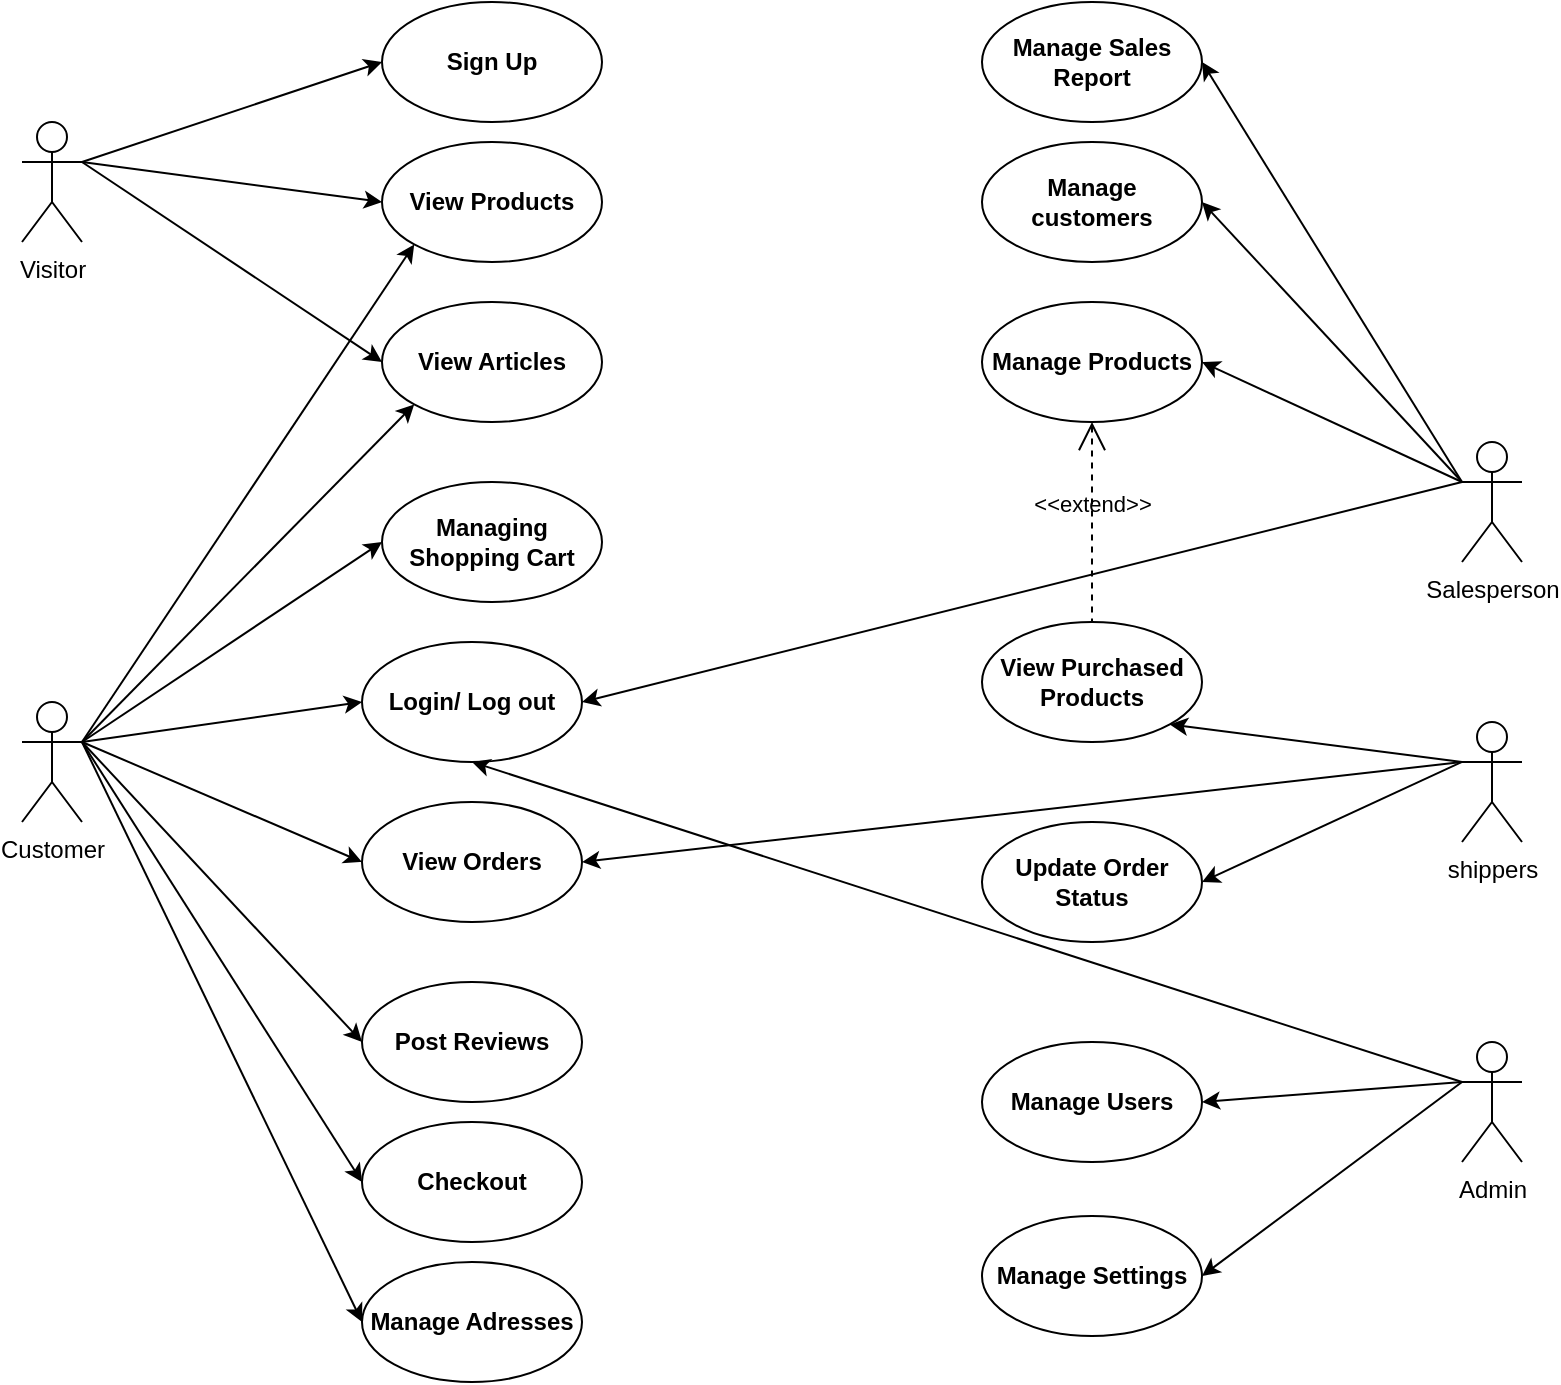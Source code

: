 <mxfile version="20.0.4" type="device" pages="5"><diagram id="m0kRPJLSFGfcrwx1oqtr" name="OverView"><mxGraphModel dx="1157" dy="587" grid="0" gridSize="10" guides="1" tooltips="1" connect="1" arrows="1" fold="1" page="1" pageScale="1" pageWidth="850" pageHeight="1100" math="0" shadow="0"><root><mxCell id="0"/><mxCell id="1" parent="0"/><mxCell id="D4rfYUVeuQ4-kuxLs3pQ-1" value="Visitor" style="shape=umlActor;html=1;verticalLabelPosition=bottom;verticalAlign=top;align=center;" parent="1" vertex="1"><mxGeometry x="50" y="227" width="30" height="60" as="geometry"/></mxCell><mxCell id="D4rfYUVeuQ4-kuxLs3pQ-2" value="&lt;div&gt;Customer&lt;/div&gt;" style="shape=umlActor;html=1;verticalLabelPosition=bottom;verticalAlign=top;align=center;" parent="1" vertex="1"><mxGeometry x="50" y="517" width="30" height="60" as="geometry"/></mxCell><mxCell id="D4rfYUVeuQ4-kuxLs3pQ-3" value="Sign Up" style="shape=ellipse;html=1;strokeWidth=1;fontStyle=1;whiteSpace=wrap;align=center;perimeter=ellipsePerimeter;" parent="1" vertex="1"><mxGeometry x="230" y="167" width="110" height="60" as="geometry"/></mxCell><mxCell id="D4rfYUVeuQ4-kuxLs3pQ-4" value="View Products" style="shape=ellipse;html=1;strokeWidth=1;fontStyle=1;whiteSpace=wrap;align=center;perimeter=ellipsePerimeter;" parent="1" vertex="1"><mxGeometry x="230" y="237" width="110" height="60" as="geometry"/></mxCell><mxCell id="D4rfYUVeuQ4-kuxLs3pQ-5" value="&lt;div&gt;View Articles&lt;/div&gt;" style="shape=ellipse;html=1;strokeWidth=1;fontStyle=1;whiteSpace=wrap;align=center;perimeter=ellipsePerimeter;" parent="1" vertex="1"><mxGeometry x="230" y="317" width="110" height="60" as="geometry"/></mxCell><mxCell id="D4rfYUVeuQ4-kuxLs3pQ-6" value="&lt;div&gt;View Orders&lt;/div&gt;" style="shape=ellipse;html=1;strokeWidth=1;fontStyle=1;whiteSpace=wrap;align=center;perimeter=ellipsePerimeter;" parent="1" vertex="1"><mxGeometry x="220" y="567" width="110" height="60" as="geometry"/></mxCell><mxCell id="D4rfYUVeuQ4-kuxLs3pQ-7" value="Managing Shopping Cart" style="shape=ellipse;html=1;strokeWidth=1;fontStyle=1;whiteSpace=wrap;align=center;perimeter=ellipsePerimeter;" parent="1" vertex="1"><mxGeometry x="230" y="407" width="110" height="60" as="geometry"/></mxCell><mxCell id="D4rfYUVeuQ4-kuxLs3pQ-8" value="Post Reviews" style="shape=ellipse;html=1;strokeWidth=1;fontStyle=1;whiteSpace=wrap;align=center;perimeter=ellipsePerimeter;" parent="1" vertex="1"><mxGeometry x="220" y="657" width="110" height="60" as="geometry"/></mxCell><mxCell id="D4rfYUVeuQ4-kuxLs3pQ-9" value="Checkout" style="shape=ellipse;html=1;strokeWidth=1;fontStyle=1;whiteSpace=wrap;align=center;perimeter=ellipsePerimeter;" parent="1" vertex="1"><mxGeometry x="220" y="727" width="110" height="60" as="geometry"/></mxCell><mxCell id="D4rfYUVeuQ4-kuxLs3pQ-10" value="Manage Adresses" style="shape=ellipse;html=1;strokeWidth=1;fontStyle=1;whiteSpace=wrap;align=center;perimeter=ellipsePerimeter;" parent="1" vertex="1"><mxGeometry x="220" y="797" width="110" height="60" as="geometry"/></mxCell><mxCell id="D4rfYUVeuQ4-kuxLs3pQ-11" value="Salesperson" style="shape=umlActor;html=1;verticalLabelPosition=bottom;verticalAlign=top;align=center;" parent="1" vertex="1"><mxGeometry x="770" y="387" width="30" height="60" as="geometry"/></mxCell><mxCell id="D4rfYUVeuQ4-kuxLs3pQ-12" value="Manage Sales Report" style="shape=ellipse;html=1;strokeWidth=1;fontStyle=1;whiteSpace=wrap;align=center;perimeter=ellipsePerimeter;" parent="1" vertex="1"><mxGeometry x="530" y="167" width="110" height="60" as="geometry"/></mxCell><mxCell id="D4rfYUVeuQ4-kuxLs3pQ-13" value="Manage customers" style="shape=ellipse;html=1;strokeWidth=1;fontStyle=1;whiteSpace=wrap;align=center;perimeter=ellipsePerimeter;" parent="1" vertex="1"><mxGeometry x="530" y="237" width="110" height="60" as="geometry"/></mxCell><mxCell id="D4rfYUVeuQ4-kuxLs3pQ-15" value="Manage Products" style="shape=ellipse;html=1;strokeWidth=1;fontStyle=1;whiteSpace=wrap;align=center;perimeter=ellipsePerimeter;" parent="1" vertex="1"><mxGeometry x="530" y="317" width="110" height="60" as="geometry"/></mxCell><mxCell id="D4rfYUVeuQ4-kuxLs3pQ-16" value="shippers" style="shape=umlActor;html=1;verticalLabelPosition=bottom;verticalAlign=top;align=center;" parent="1" vertex="1"><mxGeometry x="770" y="527" width="30" height="60" as="geometry"/></mxCell><mxCell id="D4rfYUVeuQ4-kuxLs3pQ-17" value="Update Order Status" style="shape=ellipse;html=1;strokeWidth=1;fontStyle=1;whiteSpace=wrap;align=center;perimeter=ellipsePerimeter;" parent="1" vertex="1"><mxGeometry x="530" y="577" width="110" height="60" as="geometry"/></mxCell><mxCell id="D4rfYUVeuQ4-kuxLs3pQ-20" value="" style="endArrow=classic;html=1;rounded=0;exitX=1;exitY=0.333;exitDx=0;exitDy=0;exitPerimeter=0;entryX=0;entryY=0.5;entryDx=0;entryDy=0;" parent="1" source="D4rfYUVeuQ4-kuxLs3pQ-1" target="D4rfYUVeuQ4-kuxLs3pQ-3" edge="1"><mxGeometry width="50" height="50" relative="1" as="geometry"><mxPoint x="560" y="347" as="sourcePoint"/><mxPoint x="610" y="297" as="targetPoint"/></mxGeometry></mxCell><mxCell id="D4rfYUVeuQ4-kuxLs3pQ-23" value="" style="endArrow=classic;html=1;rounded=0;exitX=1;exitY=0.333;exitDx=0;exitDy=0;exitPerimeter=0;entryX=0;entryY=0.5;entryDx=0;entryDy=0;" parent="1" source="D4rfYUVeuQ4-kuxLs3pQ-1" target="D4rfYUVeuQ4-kuxLs3pQ-4" edge="1"><mxGeometry width="50" height="50" relative="1" as="geometry"><mxPoint x="90" y="337" as="sourcePoint"/><mxPoint x="220" y="337" as="targetPoint"/></mxGeometry></mxCell><mxCell id="D4rfYUVeuQ4-kuxLs3pQ-24" value="" style="endArrow=classic;html=1;rounded=0;exitX=1;exitY=0.333;exitDx=0;exitDy=0;exitPerimeter=0;entryX=0;entryY=0.5;entryDx=0;entryDy=0;" parent="1" source="D4rfYUVeuQ4-kuxLs3pQ-1" target="D4rfYUVeuQ4-kuxLs3pQ-5" edge="1"><mxGeometry width="50" height="50" relative="1" as="geometry"><mxPoint x="90" y="337" as="sourcePoint"/><mxPoint x="490" y="367" as="targetPoint"/></mxGeometry></mxCell><mxCell id="D4rfYUVeuQ4-kuxLs3pQ-25" value="" style="endArrow=classic;html=1;rounded=0;exitX=1;exitY=0.333;exitDx=0;exitDy=0;exitPerimeter=0;entryX=0;entryY=1;entryDx=0;entryDy=0;" parent="1" source="D4rfYUVeuQ4-kuxLs3pQ-2" target="D4rfYUVeuQ4-kuxLs3pQ-4" edge="1"><mxGeometry width="50" height="50" relative="1" as="geometry"><mxPoint x="560" y="437" as="sourcePoint"/><mxPoint x="610" y="387" as="targetPoint"/></mxGeometry></mxCell><mxCell id="D4rfYUVeuQ4-kuxLs3pQ-26" value="" style="endArrow=classic;html=1;rounded=0;exitX=1;exitY=0.333;exitDx=0;exitDy=0;exitPerimeter=0;entryX=0;entryY=1;entryDx=0;entryDy=0;" parent="1" source="D4rfYUVeuQ4-kuxLs3pQ-2" target="D4rfYUVeuQ4-kuxLs3pQ-5" edge="1"><mxGeometry width="50" height="50" relative="1" as="geometry"><mxPoint x="560" y="437" as="sourcePoint"/><mxPoint x="610" y="387" as="targetPoint"/></mxGeometry></mxCell><mxCell id="D4rfYUVeuQ4-kuxLs3pQ-27" value="" style="endArrow=classic;html=1;rounded=0;exitX=1;exitY=0.333;exitDx=0;exitDy=0;exitPerimeter=0;entryX=0;entryY=0.5;entryDx=0;entryDy=0;" parent="1" source="D4rfYUVeuQ4-kuxLs3pQ-2" target="D4rfYUVeuQ4-kuxLs3pQ-7" edge="1"><mxGeometry width="50" height="50" relative="1" as="geometry"><mxPoint x="560" y="437" as="sourcePoint"/><mxPoint x="610" y="387" as="targetPoint"/></mxGeometry></mxCell><mxCell id="D4rfYUVeuQ4-kuxLs3pQ-28" value="" style="endArrow=classic;html=1;rounded=0;exitX=1;exitY=0.333;exitDx=0;exitDy=0;exitPerimeter=0;entryX=0;entryY=0.5;entryDx=0;entryDy=0;" parent="1" source="D4rfYUVeuQ4-kuxLs3pQ-2" target="D4rfYUVeuQ4-kuxLs3pQ-8" edge="1"><mxGeometry width="50" height="50" relative="1" as="geometry"><mxPoint x="560" y="437" as="sourcePoint"/><mxPoint x="610" y="387" as="targetPoint"/></mxGeometry></mxCell><mxCell id="D4rfYUVeuQ4-kuxLs3pQ-29" value="" style="endArrow=classic;html=1;rounded=0;exitX=1;exitY=0.333;exitDx=0;exitDy=0;exitPerimeter=0;entryX=0;entryY=0.5;entryDx=0;entryDy=0;" parent="1" source="D4rfYUVeuQ4-kuxLs3pQ-2" target="D4rfYUVeuQ4-kuxLs3pQ-9" edge="1"><mxGeometry width="50" height="50" relative="1" as="geometry"><mxPoint x="560" y="437" as="sourcePoint"/><mxPoint x="610" y="387" as="targetPoint"/></mxGeometry></mxCell><mxCell id="D4rfYUVeuQ4-kuxLs3pQ-30" value="" style="endArrow=classic;html=1;rounded=0;exitX=1;exitY=0.333;exitDx=0;exitDy=0;exitPerimeter=0;entryX=0;entryY=0.5;entryDx=0;entryDy=0;" parent="1" source="D4rfYUVeuQ4-kuxLs3pQ-2" target="D4rfYUVeuQ4-kuxLs3pQ-10" edge="1"><mxGeometry width="50" height="50" relative="1" as="geometry"><mxPoint x="560" y="627" as="sourcePoint"/><mxPoint x="610" y="577" as="targetPoint"/></mxGeometry></mxCell><mxCell id="D4rfYUVeuQ4-kuxLs3pQ-31" value="" style="endArrow=classic;html=1;rounded=0;exitX=1;exitY=0.333;exitDx=0;exitDy=0;exitPerimeter=0;entryX=0;entryY=0.5;entryDx=0;entryDy=0;" parent="1" source="D4rfYUVeuQ4-kuxLs3pQ-2" target="D4rfYUVeuQ4-kuxLs3pQ-6" edge="1"><mxGeometry width="50" height="50" relative="1" as="geometry"><mxPoint x="560" y="537" as="sourcePoint"/><mxPoint x="610" y="487" as="targetPoint"/></mxGeometry></mxCell><mxCell id="D4rfYUVeuQ4-kuxLs3pQ-32" value="&amp;lt;&amp;lt;extend&amp;gt;&amp;gt;" style="edgeStyle=none;html=1;startArrow=open;endArrow=none;startSize=12;verticalAlign=bottom;dashed=1;labelBackgroundColor=none;rounded=0;exitX=0.5;exitY=1;exitDx=0;exitDy=0;entryX=0.5;entryY=0;entryDx=0;entryDy=0;" parent="1" source="D4rfYUVeuQ4-kuxLs3pQ-15" target="D4rfYUVeuQ4-kuxLs3pQ-34" edge="1"><mxGeometry width="160" relative="1" as="geometry"><mxPoint x="360" y="427" as="sourcePoint"/><mxPoint x="390" y="337" as="targetPoint"/></mxGeometry></mxCell><mxCell id="D4rfYUVeuQ4-kuxLs3pQ-34" value="View Purchased Products" style="shape=ellipse;html=1;strokeWidth=1;fontStyle=1;whiteSpace=wrap;align=center;perimeter=ellipsePerimeter;" parent="1" vertex="1"><mxGeometry x="530" y="477" width="110" height="60" as="geometry"/></mxCell><mxCell id="D4rfYUVeuQ4-kuxLs3pQ-36" value="" style="endArrow=classic;html=1;rounded=0;exitX=0;exitY=0.333;exitDx=0;exitDy=0;exitPerimeter=0;entryX=1;entryY=0.5;entryDx=0;entryDy=0;" parent="1" source="D4rfYUVeuQ4-kuxLs3pQ-11" target="D4rfYUVeuQ4-kuxLs3pQ-12" edge="1"><mxGeometry width="50" height="50" relative="1" as="geometry"><mxPoint x="420" y="487" as="sourcePoint"/><mxPoint x="470" y="437" as="targetPoint"/></mxGeometry></mxCell><mxCell id="D4rfYUVeuQ4-kuxLs3pQ-37" value="" style="endArrow=classic;html=1;rounded=0;exitX=0;exitY=0.333;exitDx=0;exitDy=0;exitPerimeter=0;entryX=1;entryY=0.5;entryDx=0;entryDy=0;" parent="1" source="D4rfYUVeuQ4-kuxLs3pQ-11" target="D4rfYUVeuQ4-kuxLs3pQ-13" edge="1"><mxGeometry width="50" height="50" relative="1" as="geometry"><mxPoint x="420" y="487" as="sourcePoint"/><mxPoint x="470" y="437" as="targetPoint"/></mxGeometry></mxCell><mxCell id="D4rfYUVeuQ4-kuxLs3pQ-38" value="" style="endArrow=classic;html=1;rounded=0;entryX=1;entryY=0.5;entryDx=0;entryDy=0;" parent="1" target="D4rfYUVeuQ4-kuxLs3pQ-15" edge="1"><mxGeometry width="50" height="50" relative="1" as="geometry"><mxPoint x="770" y="407" as="sourcePoint"/><mxPoint x="470" y="437" as="targetPoint"/></mxGeometry></mxCell><mxCell id="D4rfYUVeuQ4-kuxLs3pQ-39" value="" style="endArrow=classic;html=1;rounded=0;exitX=0;exitY=0.333;exitDx=0;exitDy=0;exitPerimeter=0;entryX=1;entryY=0.5;entryDx=0;entryDy=0;" parent="1" source="D4rfYUVeuQ4-kuxLs3pQ-16" target="D4rfYUVeuQ4-kuxLs3pQ-17" edge="1"><mxGeometry width="50" height="50" relative="1" as="geometry"><mxPoint x="560" y="637" as="sourcePoint"/><mxPoint x="610" y="587" as="targetPoint"/></mxGeometry></mxCell><mxCell id="D4rfYUVeuQ4-kuxLs3pQ-40" value="" style="endArrow=classic;html=1;rounded=0;entryX=1;entryY=0.5;entryDx=0;entryDy=0;" parent="1" target="D4rfYUVeuQ4-kuxLs3pQ-6" edge="1"><mxGeometry width="50" height="50" relative="1" as="geometry"><mxPoint x="770" y="547" as="sourcePoint"/><mxPoint x="610" y="587" as="targetPoint"/></mxGeometry></mxCell><mxCell id="D4rfYUVeuQ4-kuxLs3pQ-41" value="" style="endArrow=classic;html=1;rounded=0;entryX=1;entryY=1;entryDx=0;entryDy=0;exitX=0;exitY=0.333;exitDx=0;exitDy=0;exitPerimeter=0;" parent="1" source="D4rfYUVeuQ4-kuxLs3pQ-16" target="D4rfYUVeuQ4-kuxLs3pQ-34" edge="1"><mxGeometry width="50" height="50" relative="1" as="geometry"><mxPoint x="760" y="597" as="sourcePoint"/><mxPoint x="610" y="587" as="targetPoint"/></mxGeometry></mxCell><mxCell id="D4rfYUVeuQ4-kuxLs3pQ-43" value="Manage Settings" style="shape=ellipse;html=1;strokeWidth=1;fontStyle=1;whiteSpace=wrap;align=center;perimeter=ellipsePerimeter;" parent="1" vertex="1"><mxGeometry x="530" y="774" width="110" height="60" as="geometry"/></mxCell><mxCell id="D4rfYUVeuQ4-kuxLs3pQ-44" value="Manage Users" style="shape=ellipse;html=1;strokeWidth=1;fontStyle=1;whiteSpace=wrap;align=center;perimeter=ellipsePerimeter;" parent="1" vertex="1"><mxGeometry x="530" y="687" width="110" height="60" as="geometry"/></mxCell><mxCell id="D4rfYUVeuQ4-kuxLs3pQ-45" value="Admin" style="shape=umlActor;html=1;verticalLabelPosition=bottom;verticalAlign=top;align=center;" parent="1" vertex="1"><mxGeometry x="770" y="687" width="30" height="60" as="geometry"/></mxCell><mxCell id="D4rfYUVeuQ4-kuxLs3pQ-46" value="" style="endArrow=classic;html=1;rounded=0;exitX=0;exitY=0.333;exitDx=0;exitDy=0;exitPerimeter=0;entryX=1;entryY=0.5;entryDx=0;entryDy=0;" parent="1" source="D4rfYUVeuQ4-kuxLs3pQ-45" target="D4rfYUVeuQ4-kuxLs3pQ-43" edge="1"><mxGeometry width="50" height="50" relative="1" as="geometry"><mxPoint x="510" y="607" as="sourcePoint"/><mxPoint x="560" y="557" as="targetPoint"/></mxGeometry></mxCell><mxCell id="D4rfYUVeuQ4-kuxLs3pQ-47" value="" style="endArrow=classic;html=1;rounded=0;exitX=0;exitY=0.333;exitDx=0;exitDy=0;exitPerimeter=0;entryX=1;entryY=0.5;entryDx=0;entryDy=0;" parent="1" source="D4rfYUVeuQ4-kuxLs3pQ-45" target="D4rfYUVeuQ4-kuxLs3pQ-44" edge="1"><mxGeometry width="50" height="50" relative="1" as="geometry"><mxPoint x="510" y="607" as="sourcePoint"/><mxPoint x="560" y="557" as="targetPoint"/></mxGeometry></mxCell><mxCell id="D4rfYUVeuQ4-kuxLs3pQ-49" value="Login/ Log out" style="shape=ellipse;html=1;strokeWidth=1;fontStyle=1;whiteSpace=wrap;align=center;perimeter=ellipsePerimeter;" parent="1" vertex="1"><mxGeometry x="220" y="487" width="110" height="60" as="geometry"/></mxCell><mxCell id="D4rfYUVeuQ4-kuxLs3pQ-51" value="" style="endArrow=classic;html=1;rounded=0;entryX=0;entryY=0.5;entryDx=0;entryDy=0;" parent="1" target="D4rfYUVeuQ4-kuxLs3pQ-49" edge="1"><mxGeometry width="50" height="50" relative="1" as="geometry"><mxPoint x="80" y="537" as="sourcePoint"/><mxPoint x="560" y="507" as="targetPoint"/></mxGeometry></mxCell><mxCell id="D4rfYUVeuQ4-kuxLs3pQ-53" value="" style="endArrow=classic;html=1;rounded=0;exitX=0;exitY=0.333;exitDx=0;exitDy=0;exitPerimeter=0;entryX=1;entryY=0.5;entryDx=0;entryDy=0;" parent="1" source="D4rfYUVeuQ4-kuxLs3pQ-11" target="D4rfYUVeuQ4-kuxLs3pQ-49" edge="1"><mxGeometry width="50" height="50" relative="1" as="geometry"><mxPoint x="510" y="557" as="sourcePoint"/><mxPoint x="560" y="507" as="targetPoint"/></mxGeometry></mxCell><mxCell id="D4rfYUVeuQ4-kuxLs3pQ-54" value="" style="endArrow=classic;html=1;rounded=0;entryX=0.5;entryY=1;entryDx=0;entryDy=0;" parent="1" target="D4rfYUVeuQ4-kuxLs3pQ-49" edge="1"><mxGeometry width="50" height="50" relative="1" as="geometry"><mxPoint x="770" y="707" as="sourcePoint"/><mxPoint x="560" y="507" as="targetPoint"/></mxGeometry></mxCell></root></mxGraphModel></diagram><diagram name="Frontend-Details" id="iRGMX_uU3hNpU_BktKr-"><mxGraphModel dx="1240" dy="-471" grid="0" gridSize="10" guides="1" tooltips="1" connect="1" arrows="1" fold="1" page="1" pageScale="1" pageWidth="850" pageHeight="1100" math="0" shadow="0"><root><mxCell id="2tXexSCC6JTMnVCy0R8V-0"/><mxCell id="2tXexSCC6JTMnVCy0R8V-1" parent="2tXexSCC6JTMnVCy0R8V-0"/><mxCell id="2tXexSCC6JTMnVCy0R8V-2" value="End Users" style="shape=umlActor;html=1;verticalLabelPosition=bottom;verticalAlign=top;align=center;" parent="2tXexSCC6JTMnVCy0R8V-1" vertex="1"><mxGeometry x="90" y="1551" width="30" height="60" as="geometry"/></mxCell><mxCell id="2tXexSCC6JTMnVCy0R8V-66" style="edgeStyle=orthogonalEdgeStyle;rounded=0;orthogonalLoop=1;jettySize=auto;html=1;dashed=1;exitX=0;exitY=0.5;exitDx=0;exitDy=0;" parent="2tXexSCC6JTMnVCy0R8V-1" source="2tXexSCC6JTMnVCy0R8V-73" target="2tXexSCC6JTMnVCy0R8V-71" edge="1"><mxGeometry relative="1" as="geometry"><Array as="points"><mxPoint x="479" y="1382"/><mxPoint x="411" y="1382"/><mxPoint x="411" y="1572"/></Array></mxGeometry></mxCell><mxCell id="2tXexSCC6JTMnVCy0R8V-67" style="edgeStyle=orthogonalEdgeStyle;rounded=0;orthogonalLoop=1;jettySize=auto;html=1;dashed=1;exitX=0;exitY=0.5;exitDx=0;exitDy=0;" parent="2tXexSCC6JTMnVCy0R8V-1" source="2tXexSCC6JTMnVCy0R8V-79" target="2tXexSCC6JTMnVCy0R8V-71" edge="1"><mxGeometry relative="1" as="geometry"><Array as="points"><mxPoint x="479" y="1472"/><mxPoint x="411" y="1472"/><mxPoint x="411" y="1572"/></Array></mxGeometry></mxCell><mxCell id="2tXexSCC6JTMnVCy0R8V-68" style="edgeStyle=orthogonalEdgeStyle;rounded=0;orthogonalLoop=1;jettySize=auto;html=1;dashed=1;exitX=0;exitY=0.5;exitDx=0;exitDy=0;" parent="2tXexSCC6JTMnVCy0R8V-1" source="2tXexSCC6JTMnVCy0R8V-80" target="2tXexSCC6JTMnVCy0R8V-71" edge="1"><mxGeometry relative="1" as="geometry"/></mxCell><mxCell id="2tXexSCC6JTMnVCy0R8V-69" style="edgeStyle=orthogonalEdgeStyle;rounded=0;orthogonalLoop=1;jettySize=auto;html=1;dashed=1;exitX=0;exitY=0.5;exitDx=0;exitDy=0;" parent="2tXexSCC6JTMnVCy0R8V-1" source="2tXexSCC6JTMnVCy0R8V-72" target="2tXexSCC6JTMnVCy0R8V-71" edge="1"><mxGeometry relative="1" as="geometry"><Array as="points"><mxPoint x="479" y="1662"/><mxPoint x="411" y="1662"/><mxPoint x="411" y="1572"/></Array></mxGeometry></mxCell><mxCell id="2tXexSCC6JTMnVCy0R8V-71" value="View Products" style="shape=ellipse;html=1;strokeWidth=1;fontStyle=0;whiteSpace=wrap;align=center;perimeter=ellipsePerimeter;" parent="2tXexSCC6JTMnVCy0R8V-1" vertex="1"><mxGeometry x="176" y="1542" width="120" height="60" as="geometry"/></mxCell><mxCell id="2tXexSCC6JTMnVCy0R8V-72" value="Search for Products" style="shape=ellipse;html=1;strokeWidth=1;fontStyle=0;whiteSpace=wrap;align=center;perimeter=ellipsePerimeter;" parent="2tXexSCC6JTMnVCy0R8V-1" vertex="1"><mxGeometry x="486" y="1631" width="120" height="60" as="geometry"/></mxCell><mxCell id="2tXexSCC6JTMnVCy0R8V-73" value="View Categories" style="shape=ellipse;html=1;strokeWidth=1;fontStyle=0;whiteSpace=wrap;align=center;perimeter=ellipsePerimeter;" parent="2tXexSCC6JTMnVCy0R8V-1" vertex="1"><mxGeometry x="489" y="1351" width="120" height="60" as="geometry"/></mxCell><mxCell id="2tXexSCC6JTMnVCy0R8V-78" value="Use Pagination" style="shape=ellipse;html=1;strokeWidth=1;fontStyle=0;whiteSpace=wrap;align=center;perimeter=ellipsePerimeter;" parent="2tXexSCC6JTMnVCy0R8V-1" vertex="1"><mxGeometry x="486" y="1711" width="120" height="60" as="geometry"/></mxCell><mxCell id="2tXexSCC6JTMnVCy0R8V-79" value="View Products in Category" style="shape=ellipse;html=1;strokeWidth=1;fontStyle=0;whiteSpace=wrap;align=center;perimeter=ellipsePerimeter;" parent="2tXexSCC6JTMnVCy0R8V-1" vertex="1"><mxGeometry x="486" y="1441" width="120" height="60" as="geometry"/></mxCell><mxCell id="2tXexSCC6JTMnVCy0R8V-80" value="&lt;div&gt;View Product &lt;br&gt;&lt;/div&gt;&lt;div&gt;Details&lt;/div&gt;" style="shape=ellipse;html=1;strokeWidth=1;fontStyle=0;whiteSpace=wrap;align=center;perimeter=ellipsePerimeter;" parent="2tXexSCC6JTMnVCy0R8V-1" vertex="1"><mxGeometry x="486" y="1542" width="120" height="60" as="geometry"/></mxCell><mxCell id="2tXexSCC6JTMnVCy0R8V-92" value="Include" style="text;html=1;strokeColor=none;fillColor=none;align=center;verticalAlign=middle;whiteSpace=wrap;rounded=0;" parent="2tXexSCC6JTMnVCy0R8V-1" vertex="1"><mxGeometry x="72" y="1504" width="60" height="30" as="geometry"/></mxCell><mxCell id="2tXexSCC6JTMnVCy0R8V-93" value="Extend" style="text;html=1;strokeColor=none;fillColor=none;align=center;verticalAlign=middle;whiteSpace=wrap;rounded=0;" parent="2tXexSCC6JTMnVCy0R8V-1" vertex="1"><mxGeometry x="296" y="1521" width="60" height="30" as="geometry"/></mxCell><mxCell id="2tXexSCC6JTMnVCy0R8V-98" value="" style="endArrow=classic;html=1;rounded=0;exitX=1;exitY=0.333;exitDx=0;exitDy=0;exitPerimeter=0;entryX=0;entryY=0.5;entryDx=0;entryDy=0;" parent="2tXexSCC6JTMnVCy0R8V-1" source="2tXexSCC6JTMnVCy0R8V-2" target="2tXexSCC6JTMnVCy0R8V-71" edge="1"><mxGeometry width="50" height="50" relative="1" as="geometry"><mxPoint x="106" y="2076" as="sourcePoint"/><mxPoint x="156" y="1498" as="targetPoint"/></mxGeometry></mxCell><mxCell id="nR2oaCK75_ozRrDxPSU2-1" value="Visitor" style="shape=umlActor;html=1;verticalLabelPosition=bottom;verticalAlign=top;align=center;" parent="2tXexSCC6JTMnVCy0R8V-1" vertex="1"><mxGeometry x="22" y="1436" width="30" height="60" as="geometry"/></mxCell><mxCell id="nR2oaCK75_ozRrDxPSU2-2" value="Customers" style="shape=umlActor;html=1;verticalLabelPosition=bottom;verticalAlign=top;align=center;" parent="2tXexSCC6JTMnVCy0R8V-1" vertex="1"><mxGeometry x="31" y="1695" width="30" height="60" as="geometry"/></mxCell><mxCell id="nR2oaCK75_ozRrDxPSU2-3" value="" style="edgeStyle=none;html=1;endArrow=block;endFill=0;endSize=12;verticalAlign=bottom;rounded=0;exitX=1;exitY=1;exitDx=0;exitDy=0;exitPerimeter=0;entryX=0;entryY=0.333;entryDx=0;entryDy=0;entryPerimeter=0;" parent="2tXexSCC6JTMnVCy0R8V-1" source="nR2oaCK75_ozRrDxPSU2-1" target="2tXexSCC6JTMnVCy0R8V-2" edge="1"><mxGeometry width="160" relative="1" as="geometry"><mxPoint x="30" y="1611" as="sourcePoint"/><mxPoint x="190" y="1611" as="targetPoint"/></mxGeometry></mxCell><mxCell id="nR2oaCK75_ozRrDxPSU2-5" value="" style="edgeStyle=none;html=1;endArrow=block;endFill=0;endSize=12;verticalAlign=bottom;rounded=0;exitX=0.5;exitY=0;exitDx=0;exitDy=0;exitPerimeter=0;entryX=0;entryY=0.333;entryDx=0;entryDy=0;entryPerimeter=0;" parent="2tXexSCC6JTMnVCy0R8V-1" source="nR2oaCK75_ozRrDxPSU2-2" target="2tXexSCC6JTMnVCy0R8V-2" edge="1"><mxGeometry width="160" relative="1" as="geometry"><mxPoint x="30" y="1611" as="sourcePoint"/><mxPoint x="190" y="1611" as="targetPoint"/></mxGeometry></mxCell><mxCell id="nR2oaCK75_ozRrDxPSU2-6" style="edgeStyle=orthogonalEdgeStyle;rounded=0;orthogonalLoop=1;jettySize=auto;html=1;dashed=1;exitX=0;exitY=0.5;exitDx=0;exitDy=0;" parent="2tXexSCC6JTMnVCy0R8V-1" source="2tXexSCC6JTMnVCy0R8V-78" edge="1"><mxGeometry relative="1" as="geometry"><Array as="points"><mxPoint x="411" y="1743"/><mxPoint x="411" y="1573"/></Array><mxPoint x="486" y="1663" as="sourcePoint"/><mxPoint x="296.0" y="1573" as="targetPoint"/></mxGeometry></mxCell></root></mxGraphModel></diagram><diagram name="2nd Version-Backend-Admin" id="A2K7gjX9WkMz-tcPGEOU"><mxGraphModel dx="1157" dy="1687" grid="0" gridSize="10" guides="1" tooltips="1" connect="1" arrows="1" fold="1" page="1" pageScale="1" pageWidth="850" pageHeight="1100" math="0" shadow="0"><root><mxCell id="It5Vw1NkqoRCTZZkZhVe-0"/><mxCell id="It5Vw1NkqoRCTZZkZhVe-1" parent="It5Vw1NkqoRCTZZkZhVe-0"/><mxCell id="YZHB6sTkDtf7A9DtAf-l-156" style="edgeStyle=orthogonalEdgeStyle;rounded=0;orthogonalLoop=1;jettySize=auto;html=1;entryX=0;entryY=0.5;entryDx=0;entryDy=0;" parent="It5Vw1NkqoRCTZZkZhVe-1" source="It5Vw1NkqoRCTZZkZhVe-2" target="It5Vw1NkqoRCTZZkZhVe-8" edge="1"><mxGeometry relative="1" as="geometry"/></mxCell><mxCell id="It5Vw1NkqoRCTZZkZhVe-2" value="Admin" style="shape=umlActor;html=1;verticalLabelPosition=bottom;verticalAlign=top;align=center;" parent="It5Vw1NkqoRCTZZkZhVe-1" vertex="1"><mxGeometry x="29" y="310" width="30" height="60" as="geometry"/></mxCell><mxCell id="It5Vw1NkqoRCTZZkZhVe-3" style="edgeStyle=orthogonalEdgeStyle;rounded=0;orthogonalLoop=1;jettySize=auto;html=1;entryX=0;entryY=0.5;entryDx=0;entryDy=0;dashed=1;" parent="It5Vw1NkqoRCTZZkZhVe-1" source="It5Vw1NkqoRCTZZkZhVe-8" target="It5Vw1NkqoRCTZZkZhVe-10" edge="1"><mxGeometry relative="1" as="geometry"><Array as="points"><mxPoint x="350" y="340"/><mxPoint x="350" y="150"/></Array></mxGeometry></mxCell><mxCell id="It5Vw1NkqoRCTZZkZhVe-4" style="edgeStyle=orthogonalEdgeStyle;rounded=0;orthogonalLoop=1;jettySize=auto;html=1;entryX=0;entryY=0.5;entryDx=0;entryDy=0;dashed=1;" parent="It5Vw1NkqoRCTZZkZhVe-1" source="It5Vw1NkqoRCTZZkZhVe-8" target="It5Vw1NkqoRCTZZkZhVe-16" edge="1"><mxGeometry relative="1" as="geometry"><Array as="points"><mxPoint x="350" y="340"/><mxPoint x="350" y="240"/></Array></mxGeometry></mxCell><mxCell id="It5Vw1NkqoRCTZZkZhVe-5" style="edgeStyle=orthogonalEdgeStyle;rounded=0;orthogonalLoop=1;jettySize=auto;html=1;entryX=0;entryY=0.5;entryDx=0;entryDy=0;dashed=1;" parent="It5Vw1NkqoRCTZZkZhVe-1" source="It5Vw1NkqoRCTZZkZhVe-8" target="It5Vw1NkqoRCTZZkZhVe-17" edge="1"><mxGeometry relative="1" as="geometry"/></mxCell><mxCell id="It5Vw1NkqoRCTZZkZhVe-6" style="edgeStyle=orthogonalEdgeStyle;rounded=0;orthogonalLoop=1;jettySize=auto;html=1;entryX=0;entryY=0.5;entryDx=0;entryDy=0;dashed=1;" parent="It5Vw1NkqoRCTZZkZhVe-1" source="It5Vw1NkqoRCTZZkZhVe-8" target="It5Vw1NkqoRCTZZkZhVe-9" edge="1"><mxGeometry relative="1" as="geometry"><Array as="points"><mxPoint x="350" y="340"/><mxPoint x="350" y="430"/></Array></mxGeometry></mxCell><mxCell id="It5Vw1NkqoRCTZZkZhVe-7" style="edgeStyle=orthogonalEdgeStyle;rounded=0;orthogonalLoop=1;jettySize=auto;html=1;entryX=0;entryY=0.5;entryDx=0;entryDy=0;dashed=1;" parent="It5Vw1NkqoRCTZZkZhVe-1" source="It5Vw1NkqoRCTZZkZhVe-8" target="It5Vw1NkqoRCTZZkZhVe-22" edge="1"><mxGeometry relative="1" as="geometry"><Array as="points"><mxPoint x="350" y="340"/><mxPoint x="350" y="540"/></Array></mxGeometry></mxCell><mxCell id="It5Vw1NkqoRCTZZkZhVe-8" value="Manage Users" style="shape=ellipse;html=1;strokeWidth=1;fontStyle=0;whiteSpace=wrap;align=center;perimeter=ellipsePerimeter;" parent="It5Vw1NkqoRCTZZkZhVe-1" vertex="1"><mxGeometry x="170" y="310" width="120" height="60" as="geometry"/></mxCell><mxCell id="It5Vw1NkqoRCTZZkZhVe-9" value="&lt;div&gt;Delete User&lt;/div&gt;" style="shape=ellipse;html=1;strokeWidth=1;fontStyle=0;whiteSpace=wrap;align=center;perimeter=ellipsePerimeter;" parent="It5Vw1NkqoRCTZZkZhVe-1" vertex="1"><mxGeometry x="395" y="400" width="120" height="60" as="geometry"/></mxCell><mxCell id="It5Vw1NkqoRCTZZkZhVe-10" value="&lt;div&gt;List Users&lt;/div&gt;" style="shape=ellipse;html=1;strokeWidth=1;fontStyle=0;whiteSpace=wrap;align=center;perimeter=ellipsePerimeter;" parent="It5Vw1NkqoRCTZZkZhVe-1" vertex="1"><mxGeometry x="395" y="120" width="120" height="60" as="geometry"/></mxCell><mxCell id="It5Vw1NkqoRCTZZkZhVe-11" style="edgeStyle=orthogonalEdgeStyle;rounded=0;orthogonalLoop=1;jettySize=auto;html=1;entryX=1;entryY=0.5;entryDx=0;entryDy=0;dashed=1;" parent="It5Vw1NkqoRCTZZkZhVe-1" source="It5Vw1NkqoRCTZZkZhVe-12" target="It5Vw1NkqoRCTZZkZhVe-10" edge="1"><mxGeometry relative="1" as="geometry"><Array as="points"><mxPoint x="580" y="70"/><mxPoint x="580" y="150"/></Array></mxGeometry></mxCell><mxCell id="It5Vw1NkqoRCTZZkZhVe-12" value="&lt;div&gt;Sort Users&lt;/div&gt;" style="shape=ellipse;html=1;strokeWidth=1;fontStyle=0;whiteSpace=wrap;align=center;perimeter=ellipsePerimeter;" parent="It5Vw1NkqoRCTZZkZhVe-1" vertex="1"><mxGeometry x="600" y="50" width="120" height="60" as="geometry"/></mxCell><mxCell id="It5Vw1NkqoRCTZZkZhVe-13" style="edgeStyle=orthogonalEdgeStyle;rounded=0;orthogonalLoop=1;jettySize=auto;html=1;entryX=1;entryY=0.5;entryDx=0;entryDy=0;dashed=1;" parent="It5Vw1NkqoRCTZZkZhVe-1" source="It5Vw1NkqoRCTZZkZhVe-14" target="It5Vw1NkqoRCTZZkZhVe-10" edge="1"><mxGeometry relative="1" as="geometry"/></mxCell><mxCell id="It5Vw1NkqoRCTZZkZhVe-14" value="&lt;div&gt;Search Users&lt;/div&gt;" style="shape=ellipse;html=1;strokeWidth=1;fontStyle=0;whiteSpace=wrap;align=center;perimeter=ellipsePerimeter;" parent="It5Vw1NkqoRCTZZkZhVe-1" vertex="1"><mxGeometry x="600" y="120" width="120" height="60" as="geometry"/></mxCell><mxCell id="It5Vw1NkqoRCTZZkZhVe-15" value="Use Pagination" style="shape=ellipse;html=1;strokeWidth=1;fontStyle=0;whiteSpace=wrap;align=center;perimeter=ellipsePerimeter;" parent="It5Vw1NkqoRCTZZkZhVe-1" vertex="1"><mxGeometry x="600" y="190" width="120" height="60" as="geometry"/></mxCell><mxCell id="It5Vw1NkqoRCTZZkZhVe-16" value="&lt;div&gt;Create New User&lt;/div&gt;" style="shape=ellipse;html=1;strokeWidth=1;fontStyle=0;whiteSpace=wrap;align=center;perimeter=ellipsePerimeter;" parent="It5Vw1NkqoRCTZZkZhVe-1" vertex="1"><mxGeometry x="395" y="210" width="120" height="60" as="geometry"/></mxCell><mxCell id="It5Vw1NkqoRCTZZkZhVe-17" value="&lt;div&gt;Update Existing User&lt;/div&gt;" style="shape=ellipse;html=1;strokeWidth=1;fontStyle=0;whiteSpace=wrap;align=center;perimeter=ellipsePerimeter;" parent="It5Vw1NkqoRCTZZkZhVe-1" vertex="1"><mxGeometry x="395" y="310" width="120" height="60" as="geometry"/></mxCell><mxCell id="It5Vw1NkqoRCTZZkZhVe-18" style="edgeStyle=orthogonalEdgeStyle;rounded=0;orthogonalLoop=1;jettySize=auto;html=1;entryX=1;entryY=0.5;entryDx=0;entryDy=0;dashed=1;" parent="It5Vw1NkqoRCTZZkZhVe-1" source="It5Vw1NkqoRCTZZkZhVe-19" target="It5Vw1NkqoRCTZZkZhVe-17" edge="1"><mxGeometry relative="1" as="geometry"><Array as="points"><mxPoint x="580" y="300"/><mxPoint x="580" y="340"/></Array></mxGeometry></mxCell><mxCell id="It5Vw1NkqoRCTZZkZhVe-19" value="Update Details" style="shape=ellipse;html=1;strokeWidth=1;fontStyle=0;whiteSpace=wrap;align=center;perimeter=ellipsePerimeter;" parent="It5Vw1NkqoRCTZZkZhVe-1" vertex="1"><mxGeometry x="600" y="270" width="120" height="60" as="geometry"/></mxCell><mxCell id="It5Vw1NkqoRCTZZkZhVe-20" style="edgeStyle=orthogonalEdgeStyle;rounded=0;orthogonalLoop=1;jettySize=auto;html=1;entryX=1;entryY=0.5;entryDx=0;entryDy=0;dashed=1;" parent="It5Vw1NkqoRCTZZkZhVe-1" source="It5Vw1NkqoRCTZZkZhVe-21" target="It5Vw1NkqoRCTZZkZhVe-17" edge="1"><mxGeometry relative="1" as="geometry"><Array as="points"><mxPoint x="580" y="380"/><mxPoint x="580" y="340"/></Array></mxGeometry></mxCell><mxCell id="It5Vw1NkqoRCTZZkZhVe-21" value="Enable/Disable User" style="shape=ellipse;html=1;strokeWidth=1;fontStyle=0;whiteSpace=wrap;align=center;perimeter=ellipsePerimeter;" parent="It5Vw1NkqoRCTZZkZhVe-1" vertex="1"><mxGeometry x="600" y="350" width="120" height="60" as="geometry"/></mxCell><mxCell id="It5Vw1NkqoRCTZZkZhVe-22" value="Export Users Information" style="shape=ellipse;html=1;strokeWidth=1;fontStyle=0;whiteSpace=wrap;align=center;perimeter=ellipsePerimeter;" parent="It5Vw1NkqoRCTZZkZhVe-1" vertex="1"><mxGeometry x="395" y="510" width="120" height="60" as="geometry"/></mxCell><mxCell id="It5Vw1NkqoRCTZZkZhVe-23" style="edgeStyle=orthogonalEdgeStyle;rounded=0;orthogonalLoop=1;jettySize=auto;html=1;entryX=1;entryY=0.5;entryDx=0;entryDy=0;dashed=1;" parent="It5Vw1NkqoRCTZZkZhVe-1" source="It5Vw1NkqoRCTZZkZhVe-24" target="It5Vw1NkqoRCTZZkZhVe-22" edge="1"><mxGeometry relative="1" as="geometry"><Array as="points"><mxPoint x="580" y="460"/><mxPoint x="580" y="540"/></Array></mxGeometry></mxCell><mxCell id="It5Vw1NkqoRCTZZkZhVe-24" value="Export to CSV" style="shape=ellipse;html=1;strokeWidth=1;fontStyle=0;whiteSpace=wrap;align=center;perimeter=ellipsePerimeter;" parent="It5Vw1NkqoRCTZZkZhVe-1" vertex="1"><mxGeometry x="600" y="430" width="120" height="60" as="geometry"/></mxCell><mxCell id="It5Vw1NkqoRCTZZkZhVe-25" style="edgeStyle=orthogonalEdgeStyle;rounded=0;orthogonalLoop=1;jettySize=auto;html=1;entryX=1;entryY=0.5;entryDx=0;entryDy=0;dashed=1;" parent="It5Vw1NkqoRCTZZkZhVe-1" source="It5Vw1NkqoRCTZZkZhVe-26" target="It5Vw1NkqoRCTZZkZhVe-22" edge="1"><mxGeometry relative="1" as="geometry"><Array as="points"><mxPoint x="550" y="540"/><mxPoint x="550" y="540"/></Array></mxGeometry></mxCell><mxCell id="It5Vw1NkqoRCTZZkZhVe-26" value="Export to PDF" style="shape=ellipse;html=1;strokeWidth=1;fontStyle=0;whiteSpace=wrap;align=center;perimeter=ellipsePerimeter;" parent="It5Vw1NkqoRCTZZkZhVe-1" vertex="1"><mxGeometry x="600" y="510" width="120" height="60" as="geometry"/></mxCell><mxCell id="It5Vw1NkqoRCTZZkZhVe-27" style="edgeStyle=orthogonalEdgeStyle;rounded=0;orthogonalLoop=1;jettySize=auto;html=1;entryX=1;entryY=0.5;entryDx=0;entryDy=0;dashed=1;dashPattern=1 1;" parent="It5Vw1NkqoRCTZZkZhVe-1" source="It5Vw1NkqoRCTZZkZhVe-28" target="It5Vw1NkqoRCTZZkZhVe-22" edge="1"><mxGeometry relative="1" as="geometry"><Array as="points"><mxPoint x="580" y="610"/><mxPoint x="580" y="540"/></Array></mxGeometry></mxCell><mxCell id="It5Vw1NkqoRCTZZkZhVe-28" value="Export to Excel" style="shape=ellipse;html=1;strokeWidth=1;fontStyle=0;whiteSpace=wrap;align=center;perimeter=ellipsePerimeter;" parent="It5Vw1NkqoRCTZZkZhVe-1" vertex="1"><mxGeometry x="600" y="580" width="120" height="60" as="geometry"/></mxCell><mxCell id="It5Vw1NkqoRCTZZkZhVe-30" value="Include" style="text;html=1;strokeColor=none;fillColor=none;align=center;verticalAlign=middle;whiteSpace=wrap;rounded=0;" parent="It5Vw1NkqoRCTZZkZhVe-1" vertex="1"><mxGeometry x="290" y="310" width="60" height="30" as="geometry"/></mxCell><mxCell id="It5Vw1NkqoRCTZZkZhVe-31" value="Extend" style="text;html=1;strokeColor=none;fillColor=none;align=center;verticalAlign=middle;whiteSpace=wrap;rounded=0;" parent="It5Vw1NkqoRCTZZkZhVe-1" vertex="1"><mxGeometry x="515" y="120" width="60" height="30" as="geometry"/></mxCell><mxCell id="It5Vw1NkqoRCTZZkZhVe-32" value="" style="edgeStyle=orthogonalEdgeStyle;rounded=0;orthogonalLoop=1;jettySize=auto;html=1;dashed=1;endArrow=none;" parent="It5Vw1NkqoRCTZZkZhVe-1" source="It5Vw1NkqoRCTZZkZhVe-15" edge="1"><mxGeometry relative="1" as="geometry"><mxPoint x="600" y="220" as="sourcePoint"/><mxPoint x="520" y="150" as="targetPoint"/><Array as="points"><mxPoint x="580" y="220"/><mxPoint x="580" y="150"/></Array></mxGeometry></mxCell><mxCell id="It5Vw1NkqoRCTZZkZhVe-33" value="Extend" style="text;html=1;strokeColor=none;fillColor=none;align=center;verticalAlign=middle;whiteSpace=wrap;rounded=0;" parent="It5Vw1NkqoRCTZZkZhVe-1" vertex="1"><mxGeometry x="515" y="310" width="60" height="30" as="geometry"/></mxCell><mxCell id="It5Vw1NkqoRCTZZkZhVe-34" value="Extend" style="text;html=1;strokeColor=none;fillColor=none;align=center;verticalAlign=middle;whiteSpace=wrap;rounded=0;" parent="It5Vw1NkqoRCTZZkZhVe-1" vertex="1"><mxGeometry x="515" y="510" width="60" height="30" as="geometry"/></mxCell><mxCell id="It5Vw1NkqoRCTZZkZhVe-35" style="edgeStyle=orthogonalEdgeStyle;rounded=0;orthogonalLoop=1;jettySize=auto;html=1;entryX=0;entryY=0.5;entryDx=0;entryDy=0;dashed=1;" parent="It5Vw1NkqoRCTZZkZhVe-1" source="It5Vw1NkqoRCTZZkZhVe-40" target="It5Vw1NkqoRCTZZkZhVe-42" edge="1"><mxGeometry relative="1" as="geometry"><Array as="points"><mxPoint x="350" y="960"/><mxPoint x="350" y="770"/></Array></mxGeometry></mxCell><mxCell id="It5Vw1NkqoRCTZZkZhVe-36" style="edgeStyle=orthogonalEdgeStyle;rounded=0;orthogonalLoop=1;jettySize=auto;html=1;entryX=0;entryY=0.5;entryDx=0;entryDy=0;dashed=1;" parent="It5Vw1NkqoRCTZZkZhVe-1" source="It5Vw1NkqoRCTZZkZhVe-40" target="It5Vw1NkqoRCTZZkZhVe-48" edge="1"><mxGeometry relative="1" as="geometry"><Array as="points"><mxPoint x="350" y="960"/><mxPoint x="350" y="860"/></Array></mxGeometry></mxCell><mxCell id="It5Vw1NkqoRCTZZkZhVe-37" style="edgeStyle=orthogonalEdgeStyle;rounded=0;orthogonalLoop=1;jettySize=auto;html=1;entryX=0;entryY=0.5;entryDx=0;entryDy=0;dashed=1;" parent="It5Vw1NkqoRCTZZkZhVe-1" source="It5Vw1NkqoRCTZZkZhVe-40" target="It5Vw1NkqoRCTZZkZhVe-49" edge="1"><mxGeometry relative="1" as="geometry"/></mxCell><mxCell id="It5Vw1NkqoRCTZZkZhVe-38" style="edgeStyle=orthogonalEdgeStyle;rounded=0;orthogonalLoop=1;jettySize=auto;html=1;entryX=0;entryY=0.5;entryDx=0;entryDy=0;dashed=1;" parent="It5Vw1NkqoRCTZZkZhVe-1" source="It5Vw1NkqoRCTZZkZhVe-40" target="It5Vw1NkqoRCTZZkZhVe-41" edge="1"><mxGeometry relative="1" as="geometry"><Array as="points"><mxPoint x="350" y="960"/><mxPoint x="350" y="1050"/></Array></mxGeometry></mxCell><mxCell id="It5Vw1NkqoRCTZZkZhVe-39" style="edgeStyle=orthogonalEdgeStyle;rounded=0;orthogonalLoop=1;jettySize=auto;html=1;entryX=0;entryY=0.5;entryDx=0;entryDy=0;dashed=1;" parent="It5Vw1NkqoRCTZZkZhVe-1" source="It5Vw1NkqoRCTZZkZhVe-40" target="It5Vw1NkqoRCTZZkZhVe-54" edge="1"><mxGeometry relative="1" as="geometry"><Array as="points"><mxPoint x="350" y="960"/><mxPoint x="350" y="1160"/></Array></mxGeometry></mxCell><mxCell id="It5Vw1NkqoRCTZZkZhVe-40" value="Manage Categories" style="shape=ellipse;html=1;strokeWidth=1;fontStyle=0;whiteSpace=wrap;align=center;perimeter=ellipsePerimeter;" parent="It5Vw1NkqoRCTZZkZhVe-1" vertex="1"><mxGeometry x="170" y="930" width="120" height="60" as="geometry"/></mxCell><mxCell id="It5Vw1NkqoRCTZZkZhVe-41" value="&lt;div&gt;Delete Category&lt;/div&gt;" style="shape=ellipse;html=1;strokeWidth=1;fontStyle=0;whiteSpace=wrap;align=center;perimeter=ellipsePerimeter;" parent="It5Vw1NkqoRCTZZkZhVe-1" vertex="1"><mxGeometry x="395" y="1020" width="120" height="60" as="geometry"/></mxCell><mxCell id="It5Vw1NkqoRCTZZkZhVe-42" value="&lt;div&gt;List Categories&lt;/div&gt;" style="shape=ellipse;html=1;strokeWidth=1;fontStyle=0;whiteSpace=wrap;align=center;perimeter=ellipsePerimeter;" parent="It5Vw1NkqoRCTZZkZhVe-1" vertex="1"><mxGeometry x="395" y="740" width="120" height="60" as="geometry"/></mxCell><mxCell id="It5Vw1NkqoRCTZZkZhVe-43" style="edgeStyle=orthogonalEdgeStyle;rounded=0;orthogonalLoop=1;jettySize=auto;html=1;entryX=1;entryY=0.5;entryDx=0;entryDy=0;dashed=1;" parent="It5Vw1NkqoRCTZZkZhVe-1" source="It5Vw1NkqoRCTZZkZhVe-44" target="It5Vw1NkqoRCTZZkZhVe-42" edge="1"><mxGeometry relative="1" as="geometry"><Array as="points"><mxPoint x="580" y="690"/><mxPoint x="580" y="770"/></Array></mxGeometry></mxCell><mxCell id="It5Vw1NkqoRCTZZkZhVe-44" value="&lt;div&gt;Sort Categories&lt;/div&gt;" style="shape=ellipse;html=1;strokeWidth=1;fontStyle=0;whiteSpace=wrap;align=center;perimeter=ellipsePerimeter;" parent="It5Vw1NkqoRCTZZkZhVe-1" vertex="1"><mxGeometry x="600" y="670" width="120" height="60" as="geometry"/></mxCell><mxCell id="It5Vw1NkqoRCTZZkZhVe-45" style="edgeStyle=orthogonalEdgeStyle;rounded=0;orthogonalLoop=1;jettySize=auto;html=1;entryX=1;entryY=0.5;entryDx=0;entryDy=0;dashed=1;" parent="It5Vw1NkqoRCTZZkZhVe-1" source="It5Vw1NkqoRCTZZkZhVe-46" target="It5Vw1NkqoRCTZZkZhVe-42" edge="1"><mxGeometry relative="1" as="geometry"/></mxCell><mxCell id="It5Vw1NkqoRCTZZkZhVe-46" value="&lt;div&gt;Search Categories&lt;/div&gt;" style="shape=ellipse;html=1;strokeWidth=1;fontStyle=0;whiteSpace=wrap;align=center;perimeter=ellipsePerimeter;" parent="It5Vw1NkqoRCTZZkZhVe-1" vertex="1"><mxGeometry x="600" y="740" width="120" height="60" as="geometry"/></mxCell><mxCell id="It5Vw1NkqoRCTZZkZhVe-47" value="Use Pagination" style="shape=ellipse;html=1;strokeWidth=1;fontStyle=0;whiteSpace=wrap;align=center;perimeter=ellipsePerimeter;" parent="It5Vw1NkqoRCTZZkZhVe-1" vertex="1"><mxGeometry x="600" y="810" width="120" height="60" as="geometry"/></mxCell><mxCell id="It5Vw1NkqoRCTZZkZhVe-48" value="&lt;div&gt;Create New &lt;br&gt;&lt;/div&gt;&lt;div&gt;Category&lt;/div&gt;" style="shape=ellipse;html=1;strokeWidth=1;fontStyle=0;whiteSpace=wrap;align=center;perimeter=ellipsePerimeter;" parent="It5Vw1NkqoRCTZZkZhVe-1" vertex="1"><mxGeometry x="395" y="830" width="120" height="60" as="geometry"/></mxCell><mxCell id="It5Vw1NkqoRCTZZkZhVe-49" value="&lt;div&gt;Update Existing Category&lt;/div&gt;" style="shape=ellipse;html=1;strokeWidth=1;fontStyle=0;whiteSpace=wrap;align=center;perimeter=ellipsePerimeter;" parent="It5Vw1NkqoRCTZZkZhVe-1" vertex="1"><mxGeometry x="395" y="930" width="120" height="60" as="geometry"/></mxCell><mxCell id="It5Vw1NkqoRCTZZkZhVe-50" style="edgeStyle=orthogonalEdgeStyle;rounded=0;orthogonalLoop=1;jettySize=auto;html=1;entryX=1;entryY=0.5;entryDx=0;entryDy=0;dashed=1;" parent="It5Vw1NkqoRCTZZkZhVe-1" source="It5Vw1NkqoRCTZZkZhVe-51" target="It5Vw1NkqoRCTZZkZhVe-49" edge="1"><mxGeometry relative="1" as="geometry"><Array as="points"><mxPoint x="580" y="920"/><mxPoint x="580" y="960"/></Array></mxGeometry></mxCell><mxCell id="It5Vw1NkqoRCTZZkZhVe-51" value="Update Details" style="shape=ellipse;html=1;strokeWidth=1;fontStyle=0;whiteSpace=wrap;align=center;perimeter=ellipsePerimeter;" parent="It5Vw1NkqoRCTZZkZhVe-1" vertex="1"><mxGeometry x="600" y="890" width="120" height="60" as="geometry"/></mxCell><mxCell id="It5Vw1NkqoRCTZZkZhVe-52" style="edgeStyle=orthogonalEdgeStyle;rounded=0;orthogonalLoop=1;jettySize=auto;html=1;entryX=1;entryY=0.5;entryDx=0;entryDy=0;dashed=1;" parent="It5Vw1NkqoRCTZZkZhVe-1" source="It5Vw1NkqoRCTZZkZhVe-53" target="It5Vw1NkqoRCTZZkZhVe-49" edge="1"><mxGeometry relative="1" as="geometry"><Array as="points"><mxPoint x="580" y="1000"/><mxPoint x="580" y="960"/></Array></mxGeometry></mxCell><mxCell id="It5Vw1NkqoRCTZZkZhVe-53" value="Enable/Disable Category" style="shape=ellipse;html=1;strokeWidth=1;fontStyle=0;whiteSpace=wrap;align=center;perimeter=ellipsePerimeter;" parent="It5Vw1NkqoRCTZZkZhVe-1" vertex="1"><mxGeometry x="600" y="970" width="120" height="60" as="geometry"/></mxCell><mxCell id="It5Vw1NkqoRCTZZkZhVe-54" value="Export Categories Information" style="shape=ellipse;html=1;strokeWidth=1;fontStyle=0;whiteSpace=wrap;align=center;perimeter=ellipsePerimeter;" parent="It5Vw1NkqoRCTZZkZhVe-1" vertex="1"><mxGeometry x="395" y="1130" width="120" height="60" as="geometry"/></mxCell><mxCell id="It5Vw1NkqoRCTZZkZhVe-55" style="edgeStyle=orthogonalEdgeStyle;rounded=0;orthogonalLoop=1;jettySize=auto;html=1;entryX=1;entryY=0.5;entryDx=0;entryDy=0;dashed=1;" parent="It5Vw1NkqoRCTZZkZhVe-1" source="It5Vw1NkqoRCTZZkZhVe-56" target="It5Vw1NkqoRCTZZkZhVe-54" edge="1"><mxGeometry relative="1" as="geometry"><Array as="points"><mxPoint x="580" y="1080"/><mxPoint x="580" y="1160"/></Array></mxGeometry></mxCell><mxCell id="It5Vw1NkqoRCTZZkZhVe-56" value="Export to CSV" style="shape=ellipse;html=1;strokeWidth=1;fontStyle=0;whiteSpace=wrap;align=center;perimeter=ellipsePerimeter;" parent="It5Vw1NkqoRCTZZkZhVe-1" vertex="1"><mxGeometry x="600" y="1050" width="120" height="60" as="geometry"/></mxCell><mxCell id="It5Vw1NkqoRCTZZkZhVe-57" style="edgeStyle=orthogonalEdgeStyle;rounded=0;orthogonalLoop=1;jettySize=auto;html=1;entryX=1;entryY=0.5;entryDx=0;entryDy=0;dashed=1;" parent="It5Vw1NkqoRCTZZkZhVe-1" source="It5Vw1NkqoRCTZZkZhVe-58" target="It5Vw1NkqoRCTZZkZhVe-54" edge="1"><mxGeometry relative="1" as="geometry"><Array as="points"><mxPoint x="550" y="1160"/><mxPoint x="550" y="1160"/></Array></mxGeometry></mxCell><mxCell id="It5Vw1NkqoRCTZZkZhVe-58" value="Export to PDF" style="shape=ellipse;html=1;strokeWidth=1;fontStyle=0;whiteSpace=wrap;align=center;perimeter=ellipsePerimeter;" parent="It5Vw1NkqoRCTZZkZhVe-1" vertex="1"><mxGeometry x="600" y="1130" width="120" height="60" as="geometry"/></mxCell><mxCell id="It5Vw1NkqoRCTZZkZhVe-59" style="edgeStyle=orthogonalEdgeStyle;rounded=0;orthogonalLoop=1;jettySize=auto;html=1;entryX=1;entryY=0.5;entryDx=0;entryDy=0;dashed=1;dashPattern=1 1;" parent="It5Vw1NkqoRCTZZkZhVe-1" source="It5Vw1NkqoRCTZZkZhVe-60" target="It5Vw1NkqoRCTZZkZhVe-54" edge="1"><mxGeometry relative="1" as="geometry"><Array as="points"><mxPoint x="580" y="1230"/><mxPoint x="580" y="1160"/></Array></mxGeometry></mxCell><mxCell id="It5Vw1NkqoRCTZZkZhVe-60" value="Export to Excel" style="shape=ellipse;html=1;strokeWidth=1;fontStyle=0;whiteSpace=wrap;align=center;perimeter=ellipsePerimeter;" parent="It5Vw1NkqoRCTZZkZhVe-1" vertex="1"><mxGeometry x="600" y="1200" width="120" height="60" as="geometry"/></mxCell><mxCell id="It5Vw1NkqoRCTZZkZhVe-61" value="Include" style="text;html=1;strokeColor=none;fillColor=none;align=center;verticalAlign=middle;whiteSpace=wrap;rounded=0;" parent="It5Vw1NkqoRCTZZkZhVe-1" vertex="1"><mxGeometry x="290" y="930" width="60" height="30" as="geometry"/></mxCell><mxCell id="It5Vw1NkqoRCTZZkZhVe-62" value="Extend" style="text;html=1;strokeColor=none;fillColor=none;align=center;verticalAlign=middle;whiteSpace=wrap;rounded=0;" parent="It5Vw1NkqoRCTZZkZhVe-1" vertex="1"><mxGeometry x="515" y="740" width="60" height="30" as="geometry"/></mxCell><mxCell id="It5Vw1NkqoRCTZZkZhVe-63" value="" style="edgeStyle=orthogonalEdgeStyle;rounded=0;orthogonalLoop=1;jettySize=auto;html=1;dashed=1;endArrow=none;" parent="It5Vw1NkqoRCTZZkZhVe-1" source="It5Vw1NkqoRCTZZkZhVe-47" edge="1"><mxGeometry relative="1" as="geometry"><mxPoint x="600" y="840" as="sourcePoint"/><mxPoint x="520.0" y="770" as="targetPoint"/><Array as="points"><mxPoint x="580" y="840"/><mxPoint x="580" y="770"/></Array></mxGeometry></mxCell><mxCell id="It5Vw1NkqoRCTZZkZhVe-64" value="Extend" style="text;html=1;strokeColor=none;fillColor=none;align=center;verticalAlign=middle;whiteSpace=wrap;rounded=0;" parent="It5Vw1NkqoRCTZZkZhVe-1" vertex="1"><mxGeometry x="515" y="930" width="60" height="30" as="geometry"/></mxCell><mxCell id="It5Vw1NkqoRCTZZkZhVe-65" value="Extend" style="text;html=1;strokeColor=none;fillColor=none;align=center;verticalAlign=middle;whiteSpace=wrap;rounded=0;" parent="It5Vw1NkqoRCTZZkZhVe-1" vertex="1"><mxGeometry x="515" y="1130" width="60" height="30" as="geometry"/></mxCell><mxCell id="It5Vw1NkqoRCTZZkZhVe-66" style="edgeStyle=orthogonalEdgeStyle;rounded=0;orthogonalLoop=1;jettySize=auto;html=1;entryX=0;entryY=0.5;entryDx=0;entryDy=0;dashed=1;" parent="It5Vw1NkqoRCTZZkZhVe-1" source="It5Vw1NkqoRCTZZkZhVe-71" target="It5Vw1NkqoRCTZZkZhVe-73" edge="1"><mxGeometry relative="1" as="geometry"><Array as="points"><mxPoint x="356" y="1572"/><mxPoint x="356" y="1382"/></Array></mxGeometry></mxCell><mxCell id="It5Vw1NkqoRCTZZkZhVe-67" style="edgeStyle=orthogonalEdgeStyle;rounded=0;orthogonalLoop=1;jettySize=auto;html=1;entryX=0;entryY=0.5;entryDx=0;entryDy=0;dashed=1;" parent="It5Vw1NkqoRCTZZkZhVe-1" source="It5Vw1NkqoRCTZZkZhVe-71" target="It5Vw1NkqoRCTZZkZhVe-79" edge="1"><mxGeometry relative="1" as="geometry"><Array as="points"><mxPoint x="356" y="1572"/><mxPoint x="356" y="1472"/></Array></mxGeometry></mxCell><mxCell id="It5Vw1NkqoRCTZZkZhVe-68" style="edgeStyle=orthogonalEdgeStyle;rounded=0;orthogonalLoop=1;jettySize=auto;html=1;entryX=0;entryY=0.5;entryDx=0;entryDy=0;dashed=1;" parent="It5Vw1NkqoRCTZZkZhVe-1" source="It5Vw1NkqoRCTZZkZhVe-71" target="It5Vw1NkqoRCTZZkZhVe-80" edge="1"><mxGeometry relative="1" as="geometry"/></mxCell><mxCell id="It5Vw1NkqoRCTZZkZhVe-69" style="edgeStyle=orthogonalEdgeStyle;rounded=0;orthogonalLoop=1;jettySize=auto;html=1;entryX=0;entryY=0.5;entryDx=0;entryDy=0;dashed=1;" parent="It5Vw1NkqoRCTZZkZhVe-1" source="It5Vw1NkqoRCTZZkZhVe-71" target="It5Vw1NkqoRCTZZkZhVe-72" edge="1"><mxGeometry relative="1" as="geometry"><Array as="points"><mxPoint x="356" y="1572"/><mxPoint x="356" y="1662"/></Array></mxGeometry></mxCell><mxCell id="It5Vw1NkqoRCTZZkZhVe-70" style="edgeStyle=orthogonalEdgeStyle;rounded=0;orthogonalLoop=1;jettySize=auto;html=1;entryX=0;entryY=0.5;entryDx=0;entryDy=0;dashed=1;" parent="It5Vw1NkqoRCTZZkZhVe-1" source="It5Vw1NkqoRCTZZkZhVe-71" target="It5Vw1NkqoRCTZZkZhVe-85" edge="1"><mxGeometry relative="1" as="geometry"><Array as="points"><mxPoint x="356" y="1572"/><mxPoint x="356" y="1772"/></Array></mxGeometry></mxCell><mxCell id="It5Vw1NkqoRCTZZkZhVe-71" value="Manage Brands" style="shape=ellipse;html=1;strokeWidth=1;fontStyle=0;whiteSpace=wrap;align=center;perimeter=ellipsePerimeter;" parent="It5Vw1NkqoRCTZZkZhVe-1" vertex="1"><mxGeometry x="176" y="1542" width="120" height="60" as="geometry"/></mxCell><mxCell id="It5Vw1NkqoRCTZZkZhVe-72" value="&lt;div&gt;Delete Brand&lt;/div&gt;" style="shape=ellipse;html=1;strokeWidth=1;fontStyle=0;whiteSpace=wrap;align=center;perimeter=ellipsePerimeter;" parent="It5Vw1NkqoRCTZZkZhVe-1" vertex="1"><mxGeometry x="401" y="1632" width="120" height="60" as="geometry"/></mxCell><mxCell id="It5Vw1NkqoRCTZZkZhVe-73" value="&lt;div&gt;List Brands&lt;/div&gt;" style="shape=ellipse;html=1;strokeWidth=1;fontStyle=0;whiteSpace=wrap;align=center;perimeter=ellipsePerimeter;" parent="It5Vw1NkqoRCTZZkZhVe-1" vertex="1"><mxGeometry x="401" y="1352" width="120" height="60" as="geometry"/></mxCell><mxCell id="It5Vw1NkqoRCTZZkZhVe-74" style="edgeStyle=orthogonalEdgeStyle;rounded=0;orthogonalLoop=1;jettySize=auto;html=1;entryX=1;entryY=0.5;entryDx=0;entryDy=0;dashed=1;" parent="It5Vw1NkqoRCTZZkZhVe-1" source="It5Vw1NkqoRCTZZkZhVe-75" target="It5Vw1NkqoRCTZZkZhVe-73" edge="1"><mxGeometry relative="1" as="geometry"><Array as="points"><mxPoint x="586" y="1302"/><mxPoint x="586" y="1382"/></Array></mxGeometry></mxCell><mxCell id="It5Vw1NkqoRCTZZkZhVe-75" value="&lt;div&gt;Sort Brands&lt;/div&gt;" style="shape=ellipse;html=1;strokeWidth=1;fontStyle=0;whiteSpace=wrap;align=center;perimeter=ellipsePerimeter;" parent="It5Vw1NkqoRCTZZkZhVe-1" vertex="1"><mxGeometry x="606" y="1282" width="120" height="60" as="geometry"/></mxCell><mxCell id="It5Vw1NkqoRCTZZkZhVe-76" style="edgeStyle=orthogonalEdgeStyle;rounded=0;orthogonalLoop=1;jettySize=auto;html=1;entryX=1;entryY=0.5;entryDx=0;entryDy=0;dashed=1;" parent="It5Vw1NkqoRCTZZkZhVe-1" source="It5Vw1NkqoRCTZZkZhVe-77" target="It5Vw1NkqoRCTZZkZhVe-73" edge="1"><mxGeometry relative="1" as="geometry"/></mxCell><mxCell id="It5Vw1NkqoRCTZZkZhVe-77" value="&lt;div&gt;Search Brands&lt;/div&gt;" style="shape=ellipse;html=1;strokeWidth=1;fontStyle=0;whiteSpace=wrap;align=center;perimeter=ellipsePerimeter;" parent="It5Vw1NkqoRCTZZkZhVe-1" vertex="1"><mxGeometry x="606" y="1352" width="120" height="60" as="geometry"/></mxCell><mxCell id="It5Vw1NkqoRCTZZkZhVe-78" value="Use Pagination" style="shape=ellipse;html=1;strokeWidth=1;fontStyle=0;whiteSpace=wrap;align=center;perimeter=ellipsePerimeter;" parent="It5Vw1NkqoRCTZZkZhVe-1" vertex="1"><mxGeometry x="606" y="1422" width="120" height="60" as="geometry"/></mxCell><mxCell id="It5Vw1NkqoRCTZZkZhVe-79" value="&lt;div&gt;Create New &lt;br&gt;&lt;/div&gt;&lt;div&gt;Brand&lt;/div&gt;" style="shape=ellipse;html=1;strokeWidth=1;fontStyle=0;whiteSpace=wrap;align=center;perimeter=ellipsePerimeter;" parent="It5Vw1NkqoRCTZZkZhVe-1" vertex="1"><mxGeometry x="401" y="1442" width="120" height="60" as="geometry"/></mxCell><mxCell id="It5Vw1NkqoRCTZZkZhVe-80" value="&lt;div&gt;Update Existing Brand&lt;/div&gt;" style="shape=ellipse;html=1;strokeWidth=1;fontStyle=0;whiteSpace=wrap;align=center;perimeter=ellipsePerimeter;" parent="It5Vw1NkqoRCTZZkZhVe-1" vertex="1"><mxGeometry x="401" y="1542" width="120" height="60" as="geometry"/></mxCell><mxCell id="It5Vw1NkqoRCTZZkZhVe-81" style="edgeStyle=orthogonalEdgeStyle;rounded=0;orthogonalLoop=1;jettySize=auto;html=1;entryX=1;entryY=0.5;entryDx=0;entryDy=0;dashed=1;" parent="It5Vw1NkqoRCTZZkZhVe-1" source="It5Vw1NkqoRCTZZkZhVe-82" target="It5Vw1NkqoRCTZZkZhVe-80" edge="1"><mxGeometry relative="1" as="geometry"><Array as="points"><mxPoint x="586" y="1532"/><mxPoint x="586" y="1572"/></Array></mxGeometry></mxCell><mxCell id="It5Vw1NkqoRCTZZkZhVe-82" value="Update Details" style="shape=ellipse;html=1;strokeWidth=1;fontStyle=0;whiteSpace=wrap;align=center;perimeter=ellipsePerimeter;" parent="It5Vw1NkqoRCTZZkZhVe-1" vertex="1"><mxGeometry x="606" y="1502" width="120" height="60" as="geometry"/></mxCell><mxCell id="It5Vw1NkqoRCTZZkZhVe-83" style="edgeStyle=orthogonalEdgeStyle;rounded=0;orthogonalLoop=1;jettySize=auto;html=1;entryX=1;entryY=0.5;entryDx=0;entryDy=0;dashed=1;" parent="It5Vw1NkqoRCTZZkZhVe-1" source="It5Vw1NkqoRCTZZkZhVe-84" target="It5Vw1NkqoRCTZZkZhVe-80" edge="1"><mxGeometry relative="1" as="geometry"><Array as="points"><mxPoint x="586" y="1612"/><mxPoint x="586" y="1572"/></Array></mxGeometry></mxCell><mxCell id="It5Vw1NkqoRCTZZkZhVe-84" value="Enable/Disable Brand" style="shape=ellipse;html=1;strokeWidth=1;fontStyle=0;whiteSpace=wrap;align=center;perimeter=ellipsePerimeter;" parent="It5Vw1NkqoRCTZZkZhVe-1" vertex="1"><mxGeometry x="606" y="1582" width="120" height="60" as="geometry"/></mxCell><mxCell id="It5Vw1NkqoRCTZZkZhVe-85" value="Export Brand Information" style="shape=ellipse;html=1;strokeWidth=1;fontStyle=0;whiteSpace=wrap;align=center;perimeter=ellipsePerimeter;" parent="It5Vw1NkqoRCTZZkZhVe-1" vertex="1"><mxGeometry x="401" y="1742" width="120" height="60" as="geometry"/></mxCell><mxCell id="It5Vw1NkqoRCTZZkZhVe-86" style="edgeStyle=orthogonalEdgeStyle;rounded=0;orthogonalLoop=1;jettySize=auto;html=1;entryX=1;entryY=0.5;entryDx=0;entryDy=0;dashed=1;" parent="It5Vw1NkqoRCTZZkZhVe-1" source="It5Vw1NkqoRCTZZkZhVe-87" target="It5Vw1NkqoRCTZZkZhVe-85" edge="1"><mxGeometry relative="1" as="geometry"><Array as="points"><mxPoint x="586" y="1692"/><mxPoint x="586" y="1772"/></Array></mxGeometry></mxCell><mxCell id="It5Vw1NkqoRCTZZkZhVe-87" value="Export to CSV" style="shape=ellipse;html=1;strokeWidth=1;fontStyle=0;whiteSpace=wrap;align=center;perimeter=ellipsePerimeter;" parent="It5Vw1NkqoRCTZZkZhVe-1" vertex="1"><mxGeometry x="606" y="1662" width="120" height="60" as="geometry"/></mxCell><mxCell id="It5Vw1NkqoRCTZZkZhVe-88" style="edgeStyle=orthogonalEdgeStyle;rounded=0;orthogonalLoop=1;jettySize=auto;html=1;entryX=1;entryY=0.5;entryDx=0;entryDy=0;dashed=1;" parent="It5Vw1NkqoRCTZZkZhVe-1" source="It5Vw1NkqoRCTZZkZhVe-89" target="It5Vw1NkqoRCTZZkZhVe-85" edge="1"><mxGeometry relative="1" as="geometry"><Array as="points"><mxPoint x="556" y="1772"/><mxPoint x="556" y="1772"/></Array></mxGeometry></mxCell><mxCell id="It5Vw1NkqoRCTZZkZhVe-89" value="Export to PDF" style="shape=ellipse;html=1;strokeWidth=1;fontStyle=0;whiteSpace=wrap;align=center;perimeter=ellipsePerimeter;" parent="It5Vw1NkqoRCTZZkZhVe-1" vertex="1"><mxGeometry x="606" y="1742" width="120" height="60" as="geometry"/></mxCell><mxCell id="It5Vw1NkqoRCTZZkZhVe-90" style="edgeStyle=orthogonalEdgeStyle;rounded=0;orthogonalLoop=1;jettySize=auto;html=1;entryX=1;entryY=0.5;entryDx=0;entryDy=0;dashed=1;dashPattern=1 1;" parent="It5Vw1NkqoRCTZZkZhVe-1" source="It5Vw1NkqoRCTZZkZhVe-91" target="It5Vw1NkqoRCTZZkZhVe-85" edge="1"><mxGeometry relative="1" as="geometry"><Array as="points"><mxPoint x="586" y="1842"/><mxPoint x="586" y="1772"/></Array></mxGeometry></mxCell><mxCell id="It5Vw1NkqoRCTZZkZhVe-91" value="Export to Excel" style="shape=ellipse;html=1;strokeWidth=1;fontStyle=0;whiteSpace=wrap;align=center;perimeter=ellipsePerimeter;" parent="It5Vw1NkqoRCTZZkZhVe-1" vertex="1"><mxGeometry x="606" y="1812" width="120" height="60" as="geometry"/></mxCell><mxCell id="It5Vw1NkqoRCTZZkZhVe-92" value="Include" style="text;html=1;strokeColor=none;fillColor=none;align=center;verticalAlign=middle;whiteSpace=wrap;rounded=0;" parent="It5Vw1NkqoRCTZZkZhVe-1" vertex="1"><mxGeometry x="296" y="1542" width="60" height="30" as="geometry"/></mxCell><mxCell id="It5Vw1NkqoRCTZZkZhVe-93" value="Extend" style="text;html=1;strokeColor=none;fillColor=none;align=center;verticalAlign=middle;whiteSpace=wrap;rounded=0;" parent="It5Vw1NkqoRCTZZkZhVe-1" vertex="1"><mxGeometry x="521" y="1352" width="60" height="30" as="geometry"/></mxCell><mxCell id="It5Vw1NkqoRCTZZkZhVe-94" value="" style="edgeStyle=orthogonalEdgeStyle;rounded=0;orthogonalLoop=1;jettySize=auto;html=1;dashed=1;endArrow=none;" parent="It5Vw1NkqoRCTZZkZhVe-1" source="It5Vw1NkqoRCTZZkZhVe-78" edge="1"><mxGeometry relative="1" as="geometry"><mxPoint x="606" y="1452" as="sourcePoint"/><mxPoint x="526" y="1382" as="targetPoint"/><Array as="points"><mxPoint x="586" y="1452"/><mxPoint x="586" y="1382"/></Array></mxGeometry></mxCell><mxCell id="It5Vw1NkqoRCTZZkZhVe-95" value="Extend" style="text;html=1;strokeColor=none;fillColor=none;align=center;verticalAlign=middle;whiteSpace=wrap;rounded=0;" parent="It5Vw1NkqoRCTZZkZhVe-1" vertex="1"><mxGeometry x="521" y="1542" width="60" height="30" as="geometry"/></mxCell><mxCell id="It5Vw1NkqoRCTZZkZhVe-96" value="Extend" style="text;html=1;strokeColor=none;fillColor=none;align=center;verticalAlign=middle;whiteSpace=wrap;rounded=0;" parent="It5Vw1NkqoRCTZZkZhVe-1" vertex="1"><mxGeometry x="521" y="1742" width="60" height="30" as="geometry"/></mxCell><mxCell id="It5Vw1NkqoRCTZZkZhVe-99" style="edgeStyle=orthogonalEdgeStyle;rounded=0;orthogonalLoop=1;jettySize=auto;html=1;entryX=0;entryY=0.5;entryDx=0;entryDy=0;dashed=1;" parent="It5Vw1NkqoRCTZZkZhVe-1" source="It5Vw1NkqoRCTZZkZhVe-104" target="It5Vw1NkqoRCTZZkZhVe-106" edge="1"><mxGeometry relative="1" as="geometry"><Array as="points"><mxPoint x="350" y="2290"/><mxPoint x="350" y="2073"/></Array></mxGeometry></mxCell><mxCell id="It5Vw1NkqoRCTZZkZhVe-100" style="edgeStyle=orthogonalEdgeStyle;rounded=0;orthogonalLoop=1;jettySize=auto;html=1;entryX=0;entryY=0.5;entryDx=0;entryDy=0;dashed=1;" parent="It5Vw1NkqoRCTZZkZhVe-1" source="It5Vw1NkqoRCTZZkZhVe-104" target="It5Vw1NkqoRCTZZkZhVe-112" edge="1"><mxGeometry relative="1" as="geometry"><Array as="points"><mxPoint x="350" y="2290"/><mxPoint x="350" y="1982"/></Array></mxGeometry></mxCell><mxCell id="It5Vw1NkqoRCTZZkZhVe-101" style="edgeStyle=orthogonalEdgeStyle;rounded=0;orthogonalLoop=1;jettySize=auto;html=1;entryX=0;entryY=0.5;entryDx=0;entryDy=0;dashed=1;" parent="It5Vw1NkqoRCTZZkZhVe-1" source="It5Vw1NkqoRCTZZkZhVe-104" target="It5Vw1NkqoRCTZZkZhVe-113" edge="1"><mxGeometry relative="1" as="geometry"><Array as="points"><mxPoint x="349" y="2290"/><mxPoint x="349" y="2343"/></Array></mxGeometry></mxCell><mxCell id="It5Vw1NkqoRCTZZkZhVe-102" style="edgeStyle=orthogonalEdgeStyle;rounded=0;orthogonalLoop=1;jettySize=auto;html=1;entryX=0;entryY=0.5;entryDx=0;entryDy=0;dashed=1;" parent="It5Vw1NkqoRCTZZkZhVe-1" source="It5Vw1NkqoRCTZZkZhVe-104" target="It5Vw1NkqoRCTZZkZhVe-105" edge="1"><mxGeometry relative="1" as="geometry"><Array as="points"><mxPoint x="350" y="2290"/><mxPoint x="350" y="2422"/></Array></mxGeometry></mxCell><mxCell id="It5Vw1NkqoRCTZZkZhVe-103" style="edgeStyle=orthogonalEdgeStyle;rounded=0;orthogonalLoop=1;jettySize=auto;html=1;entryX=0;entryY=0.5;entryDx=0;entryDy=0;dashed=1;" parent="It5Vw1NkqoRCTZZkZhVe-1" source="It5Vw1NkqoRCTZZkZhVe-104" target="It5Vw1NkqoRCTZZkZhVe-118" edge="1"><mxGeometry relative="1" as="geometry"><Array as="points"><mxPoint x="350" y="2290"/><mxPoint x="350" y="2516"/></Array></mxGeometry></mxCell><mxCell id="It5Vw1NkqoRCTZZkZhVe-104" value="Manage Products" style="shape=ellipse;html=1;strokeWidth=1;fontStyle=0;whiteSpace=wrap;align=center;perimeter=ellipsePerimeter;" parent="It5Vw1NkqoRCTZZkZhVe-1" vertex="1"><mxGeometry x="168" y="2260" width="120" height="60" as="geometry"/></mxCell><mxCell id="It5Vw1NkqoRCTZZkZhVe-105" value="&lt;div&gt;Delete Product&lt;/div&gt;" style="shape=ellipse;html=1;strokeWidth=1;fontStyle=0;whiteSpace=wrap;align=center;perimeter=ellipsePerimeter;" parent="It5Vw1NkqoRCTZZkZhVe-1" vertex="1"><mxGeometry x="411" y="2392" width="120" height="60" as="geometry"/></mxCell><mxCell id="It5Vw1NkqoRCTZZkZhVe-106" value="&lt;div&gt;List&amp;nbsp; Products&lt;/div&gt;" style="shape=ellipse;html=1;strokeWidth=1;fontStyle=0;whiteSpace=wrap;align=center;perimeter=ellipsePerimeter;" parent="It5Vw1NkqoRCTZZkZhVe-1" vertex="1"><mxGeometry x="395" y="2043" width="120" height="60" as="geometry"/></mxCell><mxCell id="It5Vw1NkqoRCTZZkZhVe-107" style="edgeStyle=orthogonalEdgeStyle;rounded=0;orthogonalLoop=1;jettySize=auto;html=1;entryX=1;entryY=0.5;entryDx=0;entryDy=0;dashed=1;exitX=0;exitY=0.5;exitDx=0;exitDy=0;" parent="It5Vw1NkqoRCTZZkZhVe-1" source="It5Vw1NkqoRCTZZkZhVe-108" target="It5Vw1NkqoRCTZZkZhVe-106" edge="1"><mxGeometry relative="1" as="geometry"><Array as="points"><mxPoint x="604" y="1929"/><mxPoint x="580" y="1929"/><mxPoint x="580" y="2073"/></Array></mxGeometry></mxCell><mxCell id="It5Vw1NkqoRCTZZkZhVe-108" value="&lt;div&gt;Sort Products&lt;/div&gt;" style="shape=ellipse;html=1;strokeWidth=1;fontStyle=0;whiteSpace=wrap;align=center;perimeter=ellipsePerimeter;" parent="It5Vw1NkqoRCTZZkZhVe-1" vertex="1"><mxGeometry x="604" y="1896" width="120" height="60" as="geometry"/></mxCell><mxCell id="It5Vw1NkqoRCTZZkZhVe-109" style="edgeStyle=orthogonalEdgeStyle;rounded=0;orthogonalLoop=1;jettySize=auto;html=1;entryX=1;entryY=0.5;entryDx=0;entryDy=0;dashed=1;" parent="It5Vw1NkqoRCTZZkZhVe-1" edge="1"><mxGeometry relative="1" as="geometry"><mxPoint x="606.0" y="1996.04" as="sourcePoint"/><mxPoint x="515" y="2072" as="targetPoint"/><Array as="points"><mxPoint x="580" y="1996"/><mxPoint x="580" y="2072"/></Array></mxGeometry></mxCell><mxCell id="It5Vw1NkqoRCTZZkZhVe-110" value="&lt;div&gt;Search Products&lt;/div&gt;" style="shape=ellipse;html=1;strokeWidth=1;fontStyle=0;whiteSpace=wrap;align=center;perimeter=ellipsePerimeter;" parent="It5Vw1NkqoRCTZZkZhVe-1" vertex="1"><mxGeometry x="606" y="1967" width="120" height="60" as="geometry"/></mxCell><mxCell id="It5Vw1NkqoRCTZZkZhVe-111" value="Use Pagination" style="shape=ellipse;html=1;strokeWidth=1;fontStyle=0;whiteSpace=wrap;align=center;perimeter=ellipsePerimeter;" parent="It5Vw1NkqoRCTZZkZhVe-1" vertex="1"><mxGeometry x="606" y="2112" width="120" height="60" as="geometry"/></mxCell><mxCell id="It5Vw1NkqoRCTZZkZhVe-112" value="&lt;div&gt;Create New &lt;br&gt;&lt;/div&gt;&lt;div&gt;Product&lt;/div&gt;" style="shape=ellipse;html=1;strokeWidth=1;fontStyle=0;whiteSpace=wrap;align=center;perimeter=ellipsePerimeter;" parent="It5Vw1NkqoRCTZZkZhVe-1" vertex="1"><mxGeometry x="395" y="1952" width="120" height="60" as="geometry"/></mxCell><mxCell id="It5Vw1NkqoRCTZZkZhVe-113" value="&lt;div&gt;Update Existing Product&lt;/div&gt;" style="shape=ellipse;html=1;strokeWidth=1;fontStyle=0;whiteSpace=wrap;align=center;perimeter=ellipsePerimeter;" parent="It5Vw1NkqoRCTZZkZhVe-1" vertex="1"><mxGeometry x="411" y="2313" width="120" height="60" as="geometry"/></mxCell><mxCell id="It5Vw1NkqoRCTZZkZhVe-114" style="edgeStyle=orthogonalEdgeStyle;rounded=0;orthogonalLoop=1;jettySize=auto;html=1;entryX=1;entryY=0.5;entryDx=0;entryDy=0;dashed=1;" parent="It5Vw1NkqoRCTZZkZhVe-1" source="It5Vw1NkqoRCTZZkZhVe-115" target="It5Vw1NkqoRCTZZkZhVe-113" edge="1"><mxGeometry relative="1" as="geometry"><Array as="points"><mxPoint x="596" y="2368"/><mxPoint x="596" y="2343"/></Array></mxGeometry></mxCell><mxCell id="It5Vw1NkqoRCTZZkZhVe-115" value="Update Details" style="shape=ellipse;html=1;strokeWidth=1;fontStyle=0;whiteSpace=wrap;align=center;perimeter=ellipsePerimeter;" parent="It5Vw1NkqoRCTZZkZhVe-1" vertex="1"><mxGeometry x="614" y="2340" width="120" height="60" as="geometry"/></mxCell><mxCell id="It5Vw1NkqoRCTZZkZhVe-116" style="edgeStyle=orthogonalEdgeStyle;rounded=0;orthogonalLoop=1;jettySize=auto;html=1;entryX=1;entryY=0.5;entryDx=0;entryDy=0;dashed=1;" parent="It5Vw1NkqoRCTZZkZhVe-1" source="It5Vw1NkqoRCTZZkZhVe-117" target="It5Vw1NkqoRCTZZkZhVe-113" edge="1"><mxGeometry relative="1" as="geometry"><Array as="points"><mxPoint x="596" y="2303"/><mxPoint x="596" y="2343"/></Array></mxGeometry></mxCell><mxCell id="It5Vw1NkqoRCTZZkZhVe-117" value="Update Price" style="shape=ellipse;html=1;strokeWidth=1;fontStyle=0;whiteSpace=wrap;align=center;perimeter=ellipsePerimeter;" parent="It5Vw1NkqoRCTZZkZhVe-1" vertex="1"><mxGeometry x="614" y="2272" width="120" height="60" as="geometry"/></mxCell><mxCell id="It5Vw1NkqoRCTZZkZhVe-118" value="Export Product Information" style="shape=ellipse;html=1;strokeWidth=1;fontStyle=0;whiteSpace=wrap;align=center;perimeter=ellipsePerimeter;" parent="It5Vw1NkqoRCTZZkZhVe-1" vertex="1"><mxGeometry x="411" y="2486" width="120" height="60" as="geometry"/></mxCell><mxCell id="It5Vw1NkqoRCTZZkZhVe-119" style="edgeStyle=orthogonalEdgeStyle;rounded=0;orthogonalLoop=1;jettySize=auto;html=1;entryX=1;entryY=0.5;entryDx=0;entryDy=0;dashed=1;" parent="It5Vw1NkqoRCTZZkZhVe-1" source="It5Vw1NkqoRCTZZkZhVe-120" target="It5Vw1NkqoRCTZZkZhVe-118" edge="1"><mxGeometry relative="1" as="geometry"><Array as="points"><mxPoint x="596" y="2443"/><mxPoint x="596" y="2516"/></Array></mxGeometry></mxCell><mxCell id="It5Vw1NkqoRCTZZkZhVe-120" value="Export to CSV" style="shape=ellipse;html=1;strokeWidth=1;fontStyle=0;whiteSpace=wrap;align=center;perimeter=ellipsePerimeter;" parent="It5Vw1NkqoRCTZZkZhVe-1" vertex="1"><mxGeometry x="616" y="2413" width="120" height="60" as="geometry"/></mxCell><mxCell id="It5Vw1NkqoRCTZZkZhVe-121" style="edgeStyle=orthogonalEdgeStyle;rounded=0;orthogonalLoop=1;jettySize=auto;html=1;entryX=1;entryY=0.5;entryDx=0;entryDy=0;dashed=1;" parent="It5Vw1NkqoRCTZZkZhVe-1" source="It5Vw1NkqoRCTZZkZhVe-122" target="It5Vw1NkqoRCTZZkZhVe-118" edge="1"><mxGeometry relative="1" as="geometry"><Array as="points"><mxPoint x="566" y="2516"/><mxPoint x="566" y="2516"/></Array></mxGeometry></mxCell><mxCell id="It5Vw1NkqoRCTZZkZhVe-122" value="Export to PDF" style="shape=ellipse;html=1;strokeWidth=1;fontStyle=0;whiteSpace=wrap;align=center;perimeter=ellipsePerimeter;" parent="It5Vw1NkqoRCTZZkZhVe-1" vertex="1"><mxGeometry x="616" y="2486" width="120" height="60" as="geometry"/></mxCell><mxCell id="It5Vw1NkqoRCTZZkZhVe-123" style="edgeStyle=orthogonalEdgeStyle;rounded=0;orthogonalLoop=1;jettySize=auto;html=1;entryX=1;entryY=0.5;entryDx=0;entryDy=0;dashed=1;dashPattern=1 1;" parent="It5Vw1NkqoRCTZZkZhVe-1" source="It5Vw1NkqoRCTZZkZhVe-124" target="It5Vw1NkqoRCTZZkZhVe-118" edge="1"><mxGeometry relative="1" as="geometry"><Array as="points"><mxPoint x="596" y="2586"/><mxPoint x="596" y="2516"/></Array></mxGeometry></mxCell><mxCell id="It5Vw1NkqoRCTZZkZhVe-124" value="Export to Excel" style="shape=ellipse;html=1;strokeWidth=1;fontStyle=0;whiteSpace=wrap;align=center;perimeter=ellipsePerimeter;" parent="It5Vw1NkqoRCTZZkZhVe-1" vertex="1"><mxGeometry x="616" y="2556" width="120" height="60" as="geometry"/></mxCell><mxCell id="It5Vw1NkqoRCTZZkZhVe-125" value="Include" style="text;html=1;strokeColor=none;fillColor=none;align=center;verticalAlign=middle;whiteSpace=wrap;rounded=0;" parent="It5Vw1NkqoRCTZZkZhVe-1" vertex="1"><mxGeometry x="288" y="2257" width="60" height="30" as="geometry"/></mxCell><mxCell id="It5Vw1NkqoRCTZZkZhVe-126" value="Extend" style="text;html=1;strokeColor=none;fillColor=none;align=center;verticalAlign=middle;whiteSpace=wrap;rounded=0;" parent="It5Vw1NkqoRCTZZkZhVe-1" vertex="1"><mxGeometry x="515" y="2043" width="60" height="30" as="geometry"/></mxCell><mxCell id="It5Vw1NkqoRCTZZkZhVe-127" value="" style="edgeStyle=orthogonalEdgeStyle;rounded=0;orthogonalLoop=1;jettySize=auto;html=1;dashed=1;endArrow=none;" parent="It5Vw1NkqoRCTZZkZhVe-1" source="It5Vw1NkqoRCTZZkZhVe-111" edge="1"><mxGeometry relative="1" as="geometry"><mxPoint x="600" y="2143" as="sourcePoint"/><mxPoint x="520" y="2073" as="targetPoint"/><Array as="points"><mxPoint x="580" y="2143"/><mxPoint x="580" y="2073"/></Array></mxGeometry></mxCell><mxCell id="It5Vw1NkqoRCTZZkZhVe-128" value="Extend" style="text;html=1;strokeColor=none;fillColor=none;align=center;verticalAlign=middle;whiteSpace=wrap;rounded=0;" parent="It5Vw1NkqoRCTZZkZhVe-1" vertex="1"><mxGeometry x="533" y="2310" width="60" height="30" as="geometry"/></mxCell><mxCell id="It5Vw1NkqoRCTZZkZhVe-129" value="Extend" style="text;html=1;strokeColor=none;fillColor=none;align=center;verticalAlign=middle;whiteSpace=wrap;rounded=0;" parent="It5Vw1NkqoRCTZZkZhVe-1" vertex="1"><mxGeometry x="531" y="2486" width="60" height="30" as="geometry"/></mxCell><mxCell id="It5Vw1NkqoRCTZZkZhVe-130" style="edgeStyle=orthogonalEdgeStyle;rounded=0;orthogonalLoop=1;jettySize=auto;html=1;dashed=1;" parent="It5Vw1NkqoRCTZZkZhVe-1" source="It5Vw1NkqoRCTZZkZhVe-131" target="It5Vw1NkqoRCTZZkZhVe-106" edge="1"><mxGeometry relative="1" as="geometry"><Array as="points"><mxPoint x="558" y="2073"/><mxPoint x="558" y="2073"/></Array></mxGeometry></mxCell><mxCell id="It5Vw1NkqoRCTZZkZhVe-131" value="&lt;div&gt;View Product &lt;br&gt;&lt;/div&gt;&lt;div&gt;Details&lt;br&gt;&lt;/div&gt;" style="shape=ellipse;html=1;strokeWidth=1;fontStyle=0;whiteSpace=wrap;align=center;perimeter=ellipsePerimeter;" parent="It5Vw1NkqoRCTZZkZhVe-1" vertex="1"><mxGeometry x="606" y="2043" width="120" height="60" as="geometry"/></mxCell><mxCell id="It5Vw1NkqoRCTZZkZhVe-133" value="Salesperson" style="shape=umlActor;html=1;verticalLabelPosition=bottom;verticalAlign=top;align=center;" parent="It5Vw1NkqoRCTZZkZhVe-1" vertex="1"><mxGeometry x="862" y="2340" width="30" height="60" as="geometry"/></mxCell><mxCell id="It5Vw1NkqoRCTZZkZhVe-134" value="" style="endArrow=classic;html=1;rounded=0;exitX=0;exitY=0.333;exitDx=0;exitDy=0;exitPerimeter=0;entryX=0.5;entryY=1;entryDx=0;entryDy=0;" parent="It5Vw1NkqoRCTZZkZhVe-1" source="It5Vw1NkqoRCTZZkZhVe-133" target="It5Vw1NkqoRCTZZkZhVe-106" edge="1"><mxGeometry width="50" height="50" relative="1" as="geometry"><mxPoint x="854" y="2140" as="sourcePoint"/><mxPoint x="910" y="1789" as="targetPoint"/></mxGeometry></mxCell><mxCell id="It5Vw1NkqoRCTZZkZhVe-135" value="Shipper" style="shape=umlActor;html=1;verticalLabelPosition=bottom;verticalAlign=top;align=center;" parent="It5Vw1NkqoRCTZZkZhVe-1" vertex="1"><mxGeometry x="862" y="2253" width="30" height="60" as="geometry"/></mxCell><mxCell id="It5Vw1NkqoRCTZZkZhVe-136" value="" style="endArrow=classic;html=1;rounded=0;exitX=0;exitY=0.333;exitDx=0;exitDy=0;exitPerimeter=0;entryX=0.981;entryY=0.656;entryDx=0;entryDy=0;entryPerimeter=0;" parent="It5Vw1NkqoRCTZZkZhVe-1" source="It5Vw1NkqoRCTZZkZhVe-133" target="It5Vw1NkqoRCTZZkZhVe-117" edge="1"><mxGeometry width="50" height="50" relative="1" as="geometry"><mxPoint x="602" y="2312" as="sourcePoint"/><mxPoint x="652" y="2262" as="targetPoint"/></mxGeometry></mxCell><mxCell id="It5Vw1NkqoRCTZZkZhVe-137" value="" style="endArrow=classic;html=1;rounded=0;exitX=0;exitY=0.333;exitDx=0;exitDy=0;exitPerimeter=0;entryX=0.5;entryY=1;entryDx=0;entryDy=0;" parent="It5Vw1NkqoRCTZZkZhVe-1" source="It5Vw1NkqoRCTZZkZhVe-135" target="It5Vw1NkqoRCTZZkZhVe-106" edge="1"><mxGeometry width="50" height="50" relative="1" as="geometry"><mxPoint x="893" y="2322" as="sourcePoint"/><mxPoint x="465" y="2113" as="targetPoint"/></mxGeometry></mxCell><mxCell id="It5Vw1NkqoRCTZZkZhVe-138" style="edgeStyle=orthogonalEdgeStyle;rounded=0;orthogonalLoop=1;jettySize=auto;html=1;entryX=0;entryY=0.5;entryDx=0;entryDy=0;dashed=1;" parent="It5Vw1NkqoRCTZZkZhVe-1" source="It5Vw1NkqoRCTZZkZhVe-143" target="It5Vw1NkqoRCTZZkZhVe-145" edge="1"><mxGeometry relative="1" as="geometry"><Array as="points"><mxPoint x="366" y="2855"/><mxPoint x="366" y="2665"/></Array></mxGeometry></mxCell><mxCell id="It5Vw1NkqoRCTZZkZhVe-139" style="edgeStyle=orthogonalEdgeStyle;rounded=0;orthogonalLoop=1;jettySize=auto;html=1;entryX=0;entryY=0.5;entryDx=0;entryDy=0;dashed=1;" parent="It5Vw1NkqoRCTZZkZhVe-1" source="It5Vw1NkqoRCTZZkZhVe-143" target="It5Vw1NkqoRCTZZkZhVe-146" edge="1"><mxGeometry relative="1" as="geometry"><Array as="points"><mxPoint x="366" y="2855"/><mxPoint x="366" y="2755"/></Array></mxGeometry></mxCell><mxCell id="It5Vw1NkqoRCTZZkZhVe-140" style="edgeStyle=orthogonalEdgeStyle;rounded=0;orthogonalLoop=1;jettySize=auto;html=1;entryX=0;entryY=0.5;entryDx=0;entryDy=0;dashed=1;" parent="It5Vw1NkqoRCTZZkZhVe-1" source="It5Vw1NkqoRCTZZkZhVe-143" target="It5Vw1NkqoRCTZZkZhVe-147" edge="1"><mxGeometry relative="1" as="geometry"/></mxCell><mxCell id="It5Vw1NkqoRCTZZkZhVe-141" style="edgeStyle=orthogonalEdgeStyle;rounded=0;orthogonalLoop=1;jettySize=auto;html=1;entryX=0;entryY=0.5;entryDx=0;entryDy=0;dashed=1;" parent="It5Vw1NkqoRCTZZkZhVe-1" source="It5Vw1NkqoRCTZZkZhVe-143" target="It5Vw1NkqoRCTZZkZhVe-144" edge="1"><mxGeometry relative="1" as="geometry"><Array as="points"><mxPoint x="366" y="2855"/><mxPoint x="366" y="2945"/></Array></mxGeometry></mxCell><mxCell id="It5Vw1NkqoRCTZZkZhVe-142" style="edgeStyle=orthogonalEdgeStyle;rounded=0;orthogonalLoop=1;jettySize=auto;html=1;dashed=1;entryX=0;entryY=0.6;entryDx=0;entryDy=0;entryPerimeter=0;" parent="It5Vw1NkqoRCTZZkZhVe-1" source="It5Vw1NkqoRCTZZkZhVe-143" target="It5Vw1NkqoRCTZZkZhVe-148" edge="1"><mxGeometry relative="1" as="geometry"><Array as="points"><mxPoint x="366" y="2855"/><mxPoint x="366" y="3028"/></Array><mxPoint x="391" y="3046" as="targetPoint"/></mxGeometry></mxCell><mxCell id="It5Vw1NkqoRCTZZkZhVe-143" value="Manage Settings" style="shape=ellipse;html=1;strokeWidth=1;fontStyle=0;whiteSpace=wrap;align=center;perimeter=ellipsePerimeter;" parent="It5Vw1NkqoRCTZZkZhVe-1" vertex="1"><mxGeometry x="186" y="2825" width="120" height="60" as="geometry"/></mxCell><mxCell id="It5Vw1NkqoRCTZZkZhVe-144" value="&lt;div&gt;Manage Mail &lt;br&gt;&lt;/div&gt;&lt;div&gt;Server Settings&lt;/div&gt;" style="shape=ellipse;html=1;strokeWidth=1;fontStyle=0;whiteSpace=wrap;align=center;perimeter=ellipsePerimeter;" parent="It5Vw1NkqoRCTZZkZhVe-1" vertex="1"><mxGeometry x="411" y="2915" width="120" height="60" as="geometry"/></mxCell><mxCell id="It5Vw1NkqoRCTZZkZhVe-145" value="Manage General Information" style="shape=ellipse;html=1;strokeWidth=1;fontStyle=0;whiteSpace=wrap;align=center;perimeter=ellipsePerimeter;" parent="It5Vw1NkqoRCTZZkZhVe-1" vertex="1"><mxGeometry x="411" y="2635" width="120" height="60" as="geometry"/></mxCell><mxCell id="It5Vw1NkqoRCTZZkZhVe-146" value="Manage Countries" style="shape=ellipse;html=1;strokeWidth=1;fontStyle=0;whiteSpace=wrap;align=center;perimeter=ellipsePerimeter;" parent="It5Vw1NkqoRCTZZkZhVe-1" vertex="1"><mxGeometry x="411" y="2725" width="120" height="60" as="geometry"/></mxCell><mxCell id="It5Vw1NkqoRCTZZkZhVe-147" value="Manage States/Province" style="shape=ellipse;html=1;strokeWidth=1;fontStyle=0;whiteSpace=wrap;align=center;perimeter=ellipsePerimeter;" parent="It5Vw1NkqoRCTZZkZhVe-1" vertex="1"><mxGeometry x="411" y="2825" width="120" height="60" as="geometry"/></mxCell><mxCell id="It5Vw1NkqoRCTZZkZhVe-148" value="Manage Mail Templates" style="shape=ellipse;html=1;strokeWidth=1;fontStyle=0;whiteSpace=wrap;align=center;perimeter=ellipsePerimeter;" parent="It5Vw1NkqoRCTZZkZhVe-1" vertex="1"><mxGeometry x="411" y="2992" width="120" height="60" as="geometry"/></mxCell><mxCell id="It5Vw1NkqoRCTZZkZhVe-149" value="Include" style="text;html=1;strokeColor=none;fillColor=none;align=center;verticalAlign=middle;whiteSpace=wrap;rounded=0;" parent="It5Vw1NkqoRCTZZkZhVe-1" vertex="1"><mxGeometry x="306" y="2825" width="60" height="30" as="geometry"/></mxCell><mxCell id="It5Vw1NkqoRCTZZkZhVe-150" value="&lt;div&gt;Manage Payment &lt;br&gt;&lt;/div&gt;&lt;div&gt;Settings&lt;br&gt;&lt;/div&gt;" style="shape=ellipse;html=1;strokeWidth=1;fontStyle=0;whiteSpace=wrap;align=center;perimeter=ellipsePerimeter;" parent="It5Vw1NkqoRCTZZkZhVe-1" vertex="1"><mxGeometry x="411" y="3074" width="120" height="60" as="geometry"/></mxCell><mxCell id="It5Vw1NkqoRCTZZkZhVe-151" style="edgeStyle=orthogonalEdgeStyle;rounded=0;orthogonalLoop=1;jettySize=auto;html=1;entryX=0;entryY=0.5;entryDx=0;entryDy=0;dashed=1;" parent="It5Vw1NkqoRCTZZkZhVe-1" target="It5Vw1NkqoRCTZZkZhVe-150" edge="1"><mxGeometry relative="1" as="geometry"><Array as="points"><mxPoint x="366" y="2855"/><mxPoint x="366" y="3104"/></Array><mxPoint x="308" y="2855" as="sourcePoint"/><mxPoint x="413" y="3055" as="targetPoint"/></mxGeometry></mxCell><mxCell id="YZHB6sTkDtf7A9DtAf-l-0" value="Admin" style="shape=umlActor;html=1;verticalLabelPosition=bottom;verticalAlign=top;align=center;" parent="It5Vw1NkqoRCTZZkZhVe-1" vertex="1"><mxGeometry x="161" y="-374" width="30" height="60" as="geometry"/></mxCell><mxCell id="YZHB6sTkDtf7A9DtAf-l-6" value="Manage Users" style="shape=ellipse;html=1;strokeWidth=1;fontStyle=0;whiteSpace=wrap;align=center;perimeter=ellipsePerimeter;" parent="It5Vw1NkqoRCTZZkZhVe-1" vertex="1"><mxGeometry x="385" y="-526" width="120" height="60" as="geometry"/></mxCell><mxCell id="YZHB6sTkDtf7A9DtAf-l-27" value="" style="endArrow=classic;html=1;rounded=0;exitX=1;exitY=0.333;exitDx=0;exitDy=0;exitPerimeter=0;entryX=0;entryY=0.5;entryDx=0;entryDy=0;" parent="It5Vw1NkqoRCTZZkZhVe-1" source="YZHB6sTkDtf7A9DtAf-l-0" target="YZHB6sTkDtf7A9DtAf-l-6" edge="1"><mxGeometry width="50" height="50" relative="1" as="geometry"><mxPoint x="631" y="-1434" as="sourcePoint"/><mxPoint x="681" y="-1484" as="targetPoint"/></mxGeometry></mxCell><mxCell id="YZHB6sTkDtf7A9DtAf-l-38" value="Manage Categories" style="shape=ellipse;html=1;strokeWidth=1;fontStyle=0;whiteSpace=wrap;align=center;perimeter=ellipsePerimeter;" parent="It5Vw1NkqoRCTZZkZhVe-1" vertex="1"><mxGeometry x="385" y="-454" width="120" height="60" as="geometry"/></mxCell><mxCell id="YZHB6sTkDtf7A9DtAf-l-69" value="Manage Brands" style="shape=ellipse;html=1;strokeWidth=1;fontStyle=0;whiteSpace=wrap;align=center;perimeter=ellipsePerimeter;" parent="It5Vw1NkqoRCTZZkZhVe-1" vertex="1"><mxGeometry x="387" y="-382" width="120" height="60" as="geometry"/></mxCell><mxCell id="YZHB6sTkDtf7A9DtAf-l-95" value="" style="endArrow=classic;html=1;rounded=0;exitX=1;exitY=0.333;exitDx=0;exitDy=0;exitPerimeter=0;entryX=0;entryY=0.5;entryDx=0;entryDy=0;" parent="It5Vw1NkqoRCTZZkZhVe-1" source="YZHB6sTkDtf7A9DtAf-l-0" target="YZHB6sTkDtf7A9DtAf-l-38" edge="1"><mxGeometry width="50" height="50" relative="1" as="geometry"><mxPoint x="305" y="-426" as="sourcePoint"/><mxPoint x="445" y="-1099" as="targetPoint"/></mxGeometry></mxCell><mxCell id="YZHB6sTkDtf7A9DtAf-l-96" value="" style="endArrow=classic;html=1;rounded=0;exitX=1;exitY=0.333;exitDx=0;exitDy=0;exitPerimeter=0;entryX=0;entryY=0.5;entryDx=0;entryDy=0;" parent="It5Vw1NkqoRCTZZkZhVe-1" source="YZHB6sTkDtf7A9DtAf-l-0" target="YZHB6sTkDtf7A9DtAf-l-69" edge="1"><mxGeometry width="50" height="50" relative="1" as="geometry"><mxPoint x="317" y="152" as="sourcePoint"/><mxPoint x="367" y="-426" as="targetPoint"/></mxGeometry></mxCell><mxCell id="YZHB6sTkDtf7A9DtAf-l-102" value="Manage Products" style="shape=ellipse;html=1;strokeWidth=1;fontStyle=0;whiteSpace=wrap;align=center;perimeter=ellipsePerimeter;" parent="It5Vw1NkqoRCTZZkZhVe-1" vertex="1"><mxGeometry x="391" y="-309" width="120" height="60" as="geometry"/></mxCell><mxCell id="YZHB6sTkDtf7A9DtAf-l-130" value="" style="endArrow=classic;html=1;rounded=0;exitX=1;exitY=0.333;exitDx=0;exitDy=0;exitPerimeter=0;entryX=0;entryY=0.5;entryDx=0;entryDy=0;" parent="It5Vw1NkqoRCTZZkZhVe-1" source="YZHB6sTkDtf7A9DtAf-l-0" target="YZHB6sTkDtf7A9DtAf-l-102" edge="1"><mxGeometry width="50" height="50" relative="1" as="geometry"><mxPoint x="249" y="376" as="sourcePoint"/><mxPoint x="420" y="193" as="targetPoint"/></mxGeometry></mxCell><mxCell id="YZHB6sTkDtf7A9DtAf-l-141" value="Manage Settings" style="shape=ellipse;html=1;strokeWidth=1;fontStyle=0;whiteSpace=wrap;align=center;perimeter=ellipsePerimeter;" parent="It5Vw1NkqoRCTZZkZhVe-1" vertex="1"><mxGeometry x="395" y="-229" width="120" height="60" as="geometry"/></mxCell><mxCell id="YZHB6sTkDtf7A9DtAf-l-150" value="" style="endArrow=classic;html=1;rounded=0;entryX=0;entryY=0.5;entryDx=0;entryDy=0;exitX=1;exitY=0.333;exitDx=0;exitDy=0;exitPerimeter=0;" parent="It5Vw1NkqoRCTZZkZhVe-1" source="YZHB6sTkDtf7A9DtAf-l-0" target="YZHB6sTkDtf7A9DtAf-l-141" edge="1"><mxGeometry width="50" height="50" relative="1" as="geometry"><mxPoint x="187" y="-358" as="sourcePoint"/><mxPoint x="389" y="376" as="targetPoint"/></mxGeometry></mxCell><mxCell id="YZHB6sTkDtf7A9DtAf-l-151" value="Salesperson" style="shape=umlActor;html=1;verticalLabelPosition=bottom;verticalAlign=top;align=center;" parent="It5Vw1NkqoRCTZZkZhVe-1" vertex="1"><mxGeometry x="660" y="-229" width="30" height="60" as="geometry"/></mxCell><mxCell id="YZHB6sTkDtf7A9DtAf-l-152" value="Shipper" style="shape=umlActor;html=1;verticalLabelPosition=bottom;verticalAlign=top;align=center;" parent="It5Vw1NkqoRCTZZkZhVe-1" vertex="1"><mxGeometry x="660" y="-316" width="30" height="60" as="geometry"/></mxCell><mxCell id="YZHB6sTkDtf7A9DtAf-l-154" value="" style="endArrow=classic;html=1;rounded=0;exitX=0;exitY=0.333;exitDx=0;exitDy=0;exitPerimeter=0;entryX=1;entryY=0.5;entryDx=0;entryDy=0;" parent="It5Vw1NkqoRCTZZkZhVe-1" source="YZHB6sTkDtf7A9DtAf-l-152" target="YZHB6sTkDtf7A9DtAf-l-102" edge="1"><mxGeometry width="50" height="50" relative="1" as="geometry"><mxPoint x="952" y="-180" as="sourcePoint"/><mxPoint x="1002" y="-230" as="targetPoint"/></mxGeometry></mxCell><mxCell id="YZHB6sTkDtf7A9DtAf-l-155" value="" style="endArrow=classic;html=1;rounded=0;exitX=0;exitY=0.333;exitDx=0;exitDy=0;exitPerimeter=0;entryX=1;entryY=0.5;entryDx=0;entryDy=0;" parent="It5Vw1NkqoRCTZZkZhVe-1" source="YZHB6sTkDtf7A9DtAf-l-151" target="YZHB6sTkDtf7A9DtAf-l-102" edge="1"><mxGeometry width="50" height="50" relative="1" as="geometry"><mxPoint x="768" y="-404" as="sourcePoint"/><mxPoint x="517" y="-229" as="targetPoint"/></mxGeometry></mxCell><mxCell id="YZHB6sTkDtf7A9DtAf-l-157" value="Admin" style="shape=umlActor;html=1;verticalLabelPosition=bottom;verticalAlign=top;align=center;" parent="It5Vw1NkqoRCTZZkZhVe-1" vertex="1"><mxGeometry x="27" y="930" width="30" height="60" as="geometry"/></mxCell><mxCell id="YZHB6sTkDtf7A9DtAf-l-158" style="edgeStyle=orthogonalEdgeStyle;rounded=0;orthogonalLoop=1;jettySize=auto;html=1;entryX=0;entryY=0.5;entryDx=0;entryDy=0;" parent="It5Vw1NkqoRCTZZkZhVe-1" source="YZHB6sTkDtf7A9DtAf-l-157" target="It5Vw1NkqoRCTZZkZhVe-40" edge="1"><mxGeometry relative="1" as="geometry"><mxPoint x="168" y="960" as="targetPoint"/></mxGeometry></mxCell><mxCell id="YZHB6sTkDtf7A9DtAf-l-159" value="Admin" style="shape=umlActor;html=1;verticalLabelPosition=bottom;verticalAlign=top;align=center;" parent="It5Vw1NkqoRCTZZkZhVe-1" vertex="1"><mxGeometry x="37" y="1542" width="30" height="60" as="geometry"/></mxCell><mxCell id="YZHB6sTkDtf7A9DtAf-l-160" style="edgeStyle=orthogonalEdgeStyle;rounded=0;orthogonalLoop=1;jettySize=auto;html=1;entryX=0;entryY=0.5;entryDx=0;entryDy=0;" parent="It5Vw1NkqoRCTZZkZhVe-1" source="YZHB6sTkDtf7A9DtAf-l-159" target="It5Vw1NkqoRCTZZkZhVe-71" edge="1"><mxGeometry relative="1" as="geometry"><mxPoint x="178" y="1572" as="targetPoint"/></mxGeometry></mxCell><mxCell id="YZHB6sTkDtf7A9DtAf-l-162" value="Admin" style="shape=umlActor;html=1;verticalLabelPosition=bottom;verticalAlign=top;align=center;" parent="It5Vw1NkqoRCTZZkZhVe-1" vertex="1"><mxGeometry x="29" y="2260" width="30" height="60" as="geometry"/></mxCell><mxCell id="YZHB6sTkDtf7A9DtAf-l-163" style="edgeStyle=orthogonalEdgeStyle;rounded=0;orthogonalLoop=1;jettySize=auto;html=1;entryX=0;entryY=0.5;entryDx=0;entryDy=0;" parent="It5Vw1NkqoRCTZZkZhVe-1" source="YZHB6sTkDtf7A9DtAf-l-162" target="It5Vw1NkqoRCTZZkZhVe-104" edge="1"><mxGeometry relative="1" as="geometry"><mxPoint x="170" y="2290" as="targetPoint"/></mxGeometry></mxCell><mxCell id="YZHB6sTkDtf7A9DtAf-l-164" value="Admin" style="shape=umlActor;html=1;verticalLabelPosition=bottom;verticalAlign=top;align=center;" parent="It5Vw1NkqoRCTZZkZhVe-1" vertex="1"><mxGeometry x="45" y="2825" width="30" height="60" as="geometry"/></mxCell><mxCell id="YZHB6sTkDtf7A9DtAf-l-165" style="edgeStyle=orthogonalEdgeStyle;rounded=0;orthogonalLoop=1;jettySize=auto;html=1;entryX=0;entryY=0.5;entryDx=0;entryDy=0;" parent="It5Vw1NkqoRCTZZkZhVe-1" source="YZHB6sTkDtf7A9DtAf-l-164" edge="1"><mxGeometry relative="1" as="geometry"><mxPoint x="186" y="2855" as="targetPoint"/></mxGeometry></mxCell><mxCell id="avTRi3_jnH-dUZ-KcNR9-0" value="Manage Customers" style="shape=ellipse;html=1;strokeWidth=1;fontStyle=0;whiteSpace=wrap;align=center;perimeter=ellipsePerimeter;" vertex="1" parent="It5Vw1NkqoRCTZZkZhVe-1"><mxGeometry x="395" y="-154" width="120" height="60" as="geometry"/></mxCell><mxCell id="avTRi3_jnH-dUZ-KcNR9-1" value="" style="endArrow=classic;html=1;rounded=0;entryX=0;entryY=0.5;entryDx=0;entryDy=0;exitX=1;exitY=0.333;exitDx=0;exitDy=0;exitPerimeter=0;" edge="1" parent="It5Vw1NkqoRCTZZkZhVe-1" source="YZHB6sTkDtf7A9DtAf-l-0" target="avTRi3_jnH-dUZ-KcNR9-0"><mxGeometry width="50" height="50" relative="1" as="geometry"><mxPoint x="201.0" y="-344.0" as="sourcePoint"/><mxPoint x="397.0" y="-168" as="targetPoint"/></mxGeometry></mxCell><mxCell id="avTRi3_jnH-dUZ-KcNR9-3" value="" style="endArrow=classic;html=1;rounded=0;exitX=0;exitY=0.333;exitDx=0;exitDy=0;exitPerimeter=0;entryX=1;entryY=0.5;entryDx=0;entryDy=0;" edge="1" parent="It5Vw1NkqoRCTZZkZhVe-1" source="YZHB6sTkDtf7A9DtAf-l-151" target="avTRi3_jnH-dUZ-KcNR9-0"><mxGeometry width="50" height="50" relative="1" as="geometry"><mxPoint x="670" y="-199.0" as="sourcePoint"/><mxPoint x="521" y="-269.0" as="targetPoint"/></mxGeometry></mxCell><mxCell id="avTRi3_jnH-dUZ-KcNR9-4" style="edgeStyle=orthogonalEdgeStyle;rounded=0;orthogonalLoop=1;jettySize=auto;html=1;entryX=0;entryY=0.5;entryDx=0;entryDy=0;dashed=1;" edge="1" source="avTRi3_jnH-dUZ-KcNR9-9" target="avTRi3_jnH-dUZ-KcNR9-11" parent="It5Vw1NkqoRCTZZkZhVe-1"><mxGeometry relative="1" as="geometry"><Array as="points"><mxPoint x="376" y="3491"/><mxPoint x="376" y="3347"/></Array></mxGeometry></mxCell><mxCell id="avTRi3_jnH-dUZ-KcNR9-5" style="edgeStyle=orthogonalEdgeStyle;rounded=0;orthogonalLoop=1;jettySize=auto;html=1;entryX=0;entryY=0.5;entryDx=0;entryDy=0;dashed=1;" edge="1" source="avTRi3_jnH-dUZ-KcNR9-9" target="avTRi3_jnH-dUZ-KcNR9-17" parent="It5Vw1NkqoRCTZZkZhVe-1"><mxGeometry relative="1" as="geometry"><Array as="points"><mxPoint x="376" y="3491"/><mxPoint x="376" y="3450"/></Array></mxGeometry></mxCell><mxCell id="avTRi3_jnH-dUZ-KcNR9-7" style="edgeStyle=orthogonalEdgeStyle;rounded=0;orthogonalLoop=1;jettySize=auto;html=1;entryX=0;entryY=0.5;entryDx=0;entryDy=0;dashed=1;" edge="1" source="avTRi3_jnH-dUZ-KcNR9-9" target="avTRi3_jnH-dUZ-KcNR9-10" parent="It5Vw1NkqoRCTZZkZhVe-1"><mxGeometry relative="1" as="geometry"><Array as="points"><mxPoint x="376" y="3491"/><mxPoint x="376" y="3535"/></Array></mxGeometry></mxCell><mxCell id="avTRi3_jnH-dUZ-KcNR9-8" style="edgeStyle=orthogonalEdgeStyle;rounded=0;orthogonalLoop=1;jettySize=auto;html=1;entryX=0;entryY=0.5;entryDx=0;entryDy=0;dashed=1;" edge="1" source="avTRi3_jnH-dUZ-KcNR9-9" target="avTRi3_jnH-dUZ-KcNR9-23" parent="It5Vw1NkqoRCTZZkZhVe-1"><mxGeometry relative="1" as="geometry"><Array as="points"><mxPoint x="376" y="3491"/><mxPoint x="376" y="3645"/></Array></mxGeometry></mxCell><mxCell id="avTRi3_jnH-dUZ-KcNR9-9" value="Manage Customers" style="shape=ellipse;html=1;strokeWidth=1;fontStyle=0;whiteSpace=wrap;align=center;perimeter=ellipsePerimeter;" vertex="1" parent="It5Vw1NkqoRCTZZkZhVe-1"><mxGeometry x="196" y="3461" width="120" height="60" as="geometry"/></mxCell><mxCell id="avTRi3_jnH-dUZ-KcNR9-10" value="&lt;div&gt;Delete Customer&lt;/div&gt;" style="shape=ellipse;html=1;strokeWidth=1;fontStyle=0;whiteSpace=wrap;align=center;perimeter=ellipsePerimeter;" vertex="1" parent="It5Vw1NkqoRCTZZkZhVe-1"><mxGeometry x="421" y="3505" width="120" height="60" as="geometry"/></mxCell><mxCell id="avTRi3_jnH-dUZ-KcNR9-11" value="&lt;div&gt;List Customers&lt;/div&gt;" style="shape=ellipse;html=1;strokeWidth=1;fontStyle=0;whiteSpace=wrap;align=center;perimeter=ellipsePerimeter;" vertex="1" parent="It5Vw1NkqoRCTZZkZhVe-1"><mxGeometry x="416" y="3317" width="120" height="60" as="geometry"/></mxCell><mxCell id="avTRi3_jnH-dUZ-KcNR9-41" style="edgeStyle=orthogonalEdgeStyle;rounded=0;orthogonalLoop=1;jettySize=auto;html=1;entryX=1;entryY=0.5;entryDx=0;entryDy=0;dashed=1;" edge="1" parent="It5Vw1NkqoRCTZZkZhVe-1" source="avTRi3_jnH-dUZ-KcNR9-13" target="avTRi3_jnH-dUZ-KcNR9-11"><mxGeometry relative="1" as="geometry"><Array as="points"><mxPoint x="610" y="3239"/><mxPoint x="610" y="3347"/></Array></mxGeometry></mxCell><mxCell id="avTRi3_jnH-dUZ-KcNR9-13" value="&lt;div&gt;Sort Customers&lt;/div&gt;" style="shape=ellipse;html=1;strokeWidth=1;fontStyle=0;whiteSpace=wrap;align=center;perimeter=ellipsePerimeter;" vertex="1" parent="It5Vw1NkqoRCTZZkZhVe-1"><mxGeometry x="627" y="3209" width="120" height="60" as="geometry"/></mxCell><mxCell id="avTRi3_jnH-dUZ-KcNR9-42" style="edgeStyle=orthogonalEdgeStyle;rounded=0;orthogonalLoop=1;jettySize=auto;html=1;dashed=1;" edge="1" parent="It5Vw1NkqoRCTZZkZhVe-1" source="avTRi3_jnH-dUZ-KcNR9-15" target="avTRi3_jnH-dUZ-KcNR9-11"><mxGeometry relative="1" as="geometry"><Array as="points"><mxPoint x="611" y="3311"/><mxPoint x="611" y="3347"/></Array></mxGeometry></mxCell><mxCell id="avTRi3_jnH-dUZ-KcNR9-15" value="&lt;div&gt;Search Customers&lt;/div&gt;" style="shape=ellipse;html=1;strokeWidth=1;fontStyle=0;whiteSpace=wrap;align=center;perimeter=ellipsePerimeter;" vertex="1" parent="It5Vw1NkqoRCTZZkZhVe-1"><mxGeometry x="629" y="3285" width="120" height="60" as="geometry"/></mxCell><mxCell id="avTRi3_jnH-dUZ-KcNR9-44" style="edgeStyle=orthogonalEdgeStyle;rounded=0;orthogonalLoop=1;jettySize=auto;html=1;entryX=1;entryY=0.5;entryDx=0;entryDy=0;dashed=1;" edge="1" parent="It5Vw1NkqoRCTZZkZhVe-1" source="avTRi3_jnH-dUZ-KcNR9-16" target="avTRi3_jnH-dUZ-KcNR9-11"><mxGeometry relative="1" as="geometry"><Array as="points"><mxPoint x="610" y="3467"/><mxPoint x="610" y="3347"/></Array></mxGeometry></mxCell><mxCell id="avTRi3_jnH-dUZ-KcNR9-16" value="Use Pagination" style="shape=ellipse;html=1;strokeWidth=1;fontStyle=0;whiteSpace=wrap;align=center;perimeter=ellipsePerimeter;" vertex="1" parent="It5Vw1NkqoRCTZZkZhVe-1"><mxGeometry x="629" y="3437" width="120" height="60" as="geometry"/></mxCell><mxCell id="avTRi3_jnH-dUZ-KcNR9-17" value="Edit Customer" style="shape=ellipse;html=1;strokeWidth=1;fontStyle=0;whiteSpace=wrap;align=center;perimeter=ellipsePerimeter;" vertex="1" parent="It5Vw1NkqoRCTZZkZhVe-1"><mxGeometry x="421" y="3420" width="120" height="60" as="geometry"/></mxCell><mxCell id="avTRi3_jnH-dUZ-KcNR9-23" value="Export Customers Information" style="shape=ellipse;html=1;strokeWidth=1;fontStyle=0;whiteSpace=wrap;align=center;perimeter=ellipsePerimeter;" vertex="1" parent="It5Vw1NkqoRCTZZkZhVe-1"><mxGeometry x="421" y="3615" width="120" height="60" as="geometry"/></mxCell><mxCell id="avTRi3_jnH-dUZ-KcNR9-24" style="edgeStyle=orthogonalEdgeStyle;rounded=0;orthogonalLoop=1;jettySize=auto;html=1;entryX=1;entryY=0.5;entryDx=0;entryDy=0;dashed=1;" edge="1" source="avTRi3_jnH-dUZ-KcNR9-25" target="avTRi3_jnH-dUZ-KcNR9-23" parent="It5Vw1NkqoRCTZZkZhVe-1"><mxGeometry relative="1" as="geometry"><Array as="points"><mxPoint x="606" y="3565"/><mxPoint x="606" y="3645"/></Array></mxGeometry></mxCell><mxCell id="avTRi3_jnH-dUZ-KcNR9-25" value="Export to CSV" style="shape=ellipse;html=1;strokeWidth=1;fontStyle=0;whiteSpace=wrap;align=center;perimeter=ellipsePerimeter;" vertex="1" parent="It5Vw1NkqoRCTZZkZhVe-1"><mxGeometry x="626" y="3535" width="120" height="60" as="geometry"/></mxCell><mxCell id="avTRi3_jnH-dUZ-KcNR9-26" style="edgeStyle=orthogonalEdgeStyle;rounded=0;orthogonalLoop=1;jettySize=auto;html=1;entryX=1;entryY=0.5;entryDx=0;entryDy=0;dashed=1;" edge="1" source="avTRi3_jnH-dUZ-KcNR9-27" target="avTRi3_jnH-dUZ-KcNR9-23" parent="It5Vw1NkqoRCTZZkZhVe-1"><mxGeometry relative="1" as="geometry"><Array as="points"><mxPoint x="576" y="3645"/><mxPoint x="576" y="3645"/></Array></mxGeometry></mxCell><mxCell id="avTRi3_jnH-dUZ-KcNR9-27" value="Export to PDF" style="shape=ellipse;html=1;strokeWidth=1;fontStyle=0;whiteSpace=wrap;align=center;perimeter=ellipsePerimeter;" vertex="1" parent="It5Vw1NkqoRCTZZkZhVe-1"><mxGeometry x="626" y="3615" width="120" height="60" as="geometry"/></mxCell><mxCell id="avTRi3_jnH-dUZ-KcNR9-28" style="edgeStyle=orthogonalEdgeStyle;rounded=0;orthogonalLoop=1;jettySize=auto;html=1;entryX=1;entryY=0.5;entryDx=0;entryDy=0;dashed=1;dashPattern=1 1;" edge="1" target="avTRi3_jnH-dUZ-KcNR9-23" parent="It5Vw1NkqoRCTZZkZhVe-1"><mxGeometry relative="1" as="geometry"><Array as="points"><mxPoint x="606" y="3715"/><mxPoint x="606" y="3645"/></Array><mxPoint x="626" y="3715" as="sourcePoint"/></mxGeometry></mxCell><mxCell id="avTRi3_jnH-dUZ-KcNR9-29" value="Include" style="text;html=1;strokeColor=none;fillColor=none;align=center;verticalAlign=middle;whiteSpace=wrap;rounded=0;" vertex="1" parent="It5Vw1NkqoRCTZZkZhVe-1"><mxGeometry x="316" y="3461" width="60" height="30" as="geometry"/></mxCell><mxCell id="avTRi3_jnH-dUZ-KcNR9-30" value="Extend" style="text;html=1;strokeColor=none;fillColor=none;align=center;verticalAlign=middle;whiteSpace=wrap;rounded=0;" vertex="1" parent="It5Vw1NkqoRCTZZkZhVe-1"><mxGeometry x="515" y="3300" width="60" height="30" as="geometry"/></mxCell><mxCell id="avTRi3_jnH-dUZ-KcNR9-33" value="Extend" style="text;html=1;strokeColor=none;fillColor=none;align=center;verticalAlign=middle;whiteSpace=wrap;rounded=0;" vertex="1" parent="It5Vw1NkqoRCTZZkZhVe-1"><mxGeometry x="541" y="3615" width="60" height="30" as="geometry"/></mxCell><mxCell id="avTRi3_jnH-dUZ-KcNR9-34" value="Admin" style="shape=umlActor;html=1;verticalLabelPosition=bottom;verticalAlign=top;align=center;" vertex="1" parent="It5Vw1NkqoRCTZZkZhVe-1"><mxGeometry x="57" y="3411" width="30" height="60" as="geometry"/></mxCell><mxCell id="avTRi3_jnH-dUZ-KcNR9-43" style="edgeStyle=orthogonalEdgeStyle;rounded=0;orthogonalLoop=1;jettySize=auto;html=1;entryX=1;entryY=0.5;entryDx=0;entryDy=0;dashed=1;" edge="1" parent="It5Vw1NkqoRCTZZkZhVe-1" source="avTRi3_jnH-dUZ-KcNR9-36" target="avTRi3_jnH-dUZ-KcNR9-11"><mxGeometry relative="1" as="geometry"><Array as="points"><mxPoint x="610" y="3395"/><mxPoint x="610" y="3347"/></Array></mxGeometry></mxCell><mxCell id="avTRi3_jnH-dUZ-KcNR9-36" value="View Customer Details" style="shape=ellipse;html=1;strokeWidth=1;fontStyle=0;whiteSpace=wrap;align=center;perimeter=ellipsePerimeter;" vertex="1" parent="It5Vw1NkqoRCTZZkZhVe-1"><mxGeometry x="629" y="3365" width="120" height="60" as="geometry"/></mxCell><mxCell id="avTRi3_jnH-dUZ-KcNR9-45" value="Export to Excel" style="shape=ellipse;html=1;strokeWidth=1;fontStyle=0;whiteSpace=wrap;align=center;perimeter=ellipsePerimeter;" vertex="1" parent="It5Vw1NkqoRCTZZkZhVe-1"><mxGeometry x="627" y="3690" width="120" height="60" as="geometry"/></mxCell><mxCell id="avTRi3_jnH-dUZ-KcNR9-46" value="Salesperson" style="shape=umlActor;html=1;verticalLabelPosition=bottom;verticalAlign=top;align=center;" vertex="1" parent="It5Vw1NkqoRCTZZkZhVe-1"><mxGeometry x="57" y="3512" width="30" height="60" as="geometry"/></mxCell><mxCell id="avTRi3_jnH-dUZ-KcNR9-47" value="" style="endArrow=classic;html=1;rounded=0;exitX=1;exitY=0.333;exitDx=0;exitDy=0;exitPerimeter=0;entryX=0;entryY=0;entryDx=0;entryDy=0;" edge="1" parent="It5Vw1NkqoRCTZZkZhVe-1" source="avTRi3_jnH-dUZ-KcNR9-34" target="avTRi3_jnH-dUZ-KcNR9-9"><mxGeometry width="50" height="50" relative="1" as="geometry"><mxPoint x="200" y="3589" as="sourcePoint"/><mxPoint x="250" y="3539" as="targetPoint"/></mxGeometry></mxCell><mxCell id="avTRi3_jnH-dUZ-KcNR9-48" value="" style="endArrow=classic;html=1;rounded=0;exitX=1;exitY=0.333;exitDx=0;exitDy=0;exitPerimeter=0;entryX=0;entryY=1;entryDx=0;entryDy=0;" edge="1" parent="It5Vw1NkqoRCTZZkZhVe-1" source="avTRi3_jnH-dUZ-KcNR9-46" target="avTRi3_jnH-dUZ-KcNR9-9"><mxGeometry width="50" height="50" relative="1" as="geometry"><mxPoint x="200" y="3589" as="sourcePoint"/><mxPoint x="250" y="3539" as="targetPoint"/></mxGeometry></mxCell></root></mxGraphModel></diagram><diagram id="gIYQZxufXQzui53zltK-" name="Backend User Module"><mxGraphModel dx="868" dy="440" grid="1" gridSize="10" guides="1" tooltips="1" connect="1" arrows="1" fold="1" page="1" pageScale="1" pageWidth="850" pageHeight="1100" math="0" shadow="0"><root><mxCell id="0"/><mxCell id="1" parent="0"/><mxCell id="KG_JJVbaVReL6HWb4REo-1" value="&lt;div&gt;Admin&lt;/div&gt;" style="shape=umlActor;html=1;verticalLabelPosition=bottom;verticalAlign=top;align=center;" parent="1" vertex="1"><mxGeometry x="90" y="70" width="30" height="60" as="geometry"/></mxCell><mxCell id="KG_JJVbaVReL6HWb4REo-2" value="Salesperson" style="shape=umlActor;html=1;verticalLabelPosition=bottom;verticalAlign=top;align=center;" parent="1" vertex="1"><mxGeometry x="90" y="180" width="30" height="60" as="geometry"/></mxCell><mxCell id="KG_JJVbaVReL6HWb4REo-3" value="Shipper" style="shape=umlActor;html=1;verticalLabelPosition=bottom;verticalAlign=top;align=center;" parent="1" vertex="1"><mxGeometry x="90" y="290" width="30" height="60" as="geometry"/></mxCell><mxCell id="KG_JJVbaVReL6HWb4REo-4" value="Shipper" style="shape=umlActor;html=1;verticalLabelPosition=bottom;verticalAlign=top;align=center;" parent="1" vertex="1"><mxGeometry x="90" y="400" width="30" height="60" as="geometry"/></mxCell><mxCell id="QdevhzZ49o98pBFu45tM-2" style="edgeStyle=orthogonalEdgeStyle;rounded=0;orthogonalLoop=1;jettySize=auto;html=1;entryX=0;entryY=0.5;entryDx=0;entryDy=0;dashed=1;dashPattern=1 1;" parent="1" source="KG_JJVbaVReL6HWb4REo-5" target="KG_JJVbaVReL6HWb4REo-10" edge="1"><mxGeometry relative="1" as="geometry"><Array as="points"><mxPoint x="350" y="240"/><mxPoint x="350" y="110"/></Array></mxGeometry></mxCell><mxCell id="QdevhzZ49o98pBFu45tM-3" style="edgeStyle=orthogonalEdgeStyle;rounded=0;orthogonalLoop=1;jettySize=auto;html=1;entryX=0;entryY=0.5;entryDx=0;entryDy=0;dashed=1;dashPattern=1 1;" parent="1" source="KG_JJVbaVReL6HWb4REo-5" target="KG_JJVbaVReL6HWb4REo-11" edge="1"><mxGeometry relative="1" as="geometry"><Array as="points"><mxPoint x="350" y="240"/><mxPoint x="350" y="190"/></Array></mxGeometry></mxCell><mxCell id="QdevhzZ49o98pBFu45tM-4" style="edgeStyle=orthogonalEdgeStyle;rounded=0;orthogonalLoop=1;jettySize=auto;html=1;entryX=0;entryY=0.5;entryDx=0;entryDy=0;dashed=1;dashPattern=1 1;" parent="1" source="KG_JJVbaVReL6HWb4REo-5" target="KG_JJVbaVReL6HWb4REo-12" edge="1"><mxGeometry relative="1" as="geometry"><Array as="points"><mxPoint x="350" y="240"/><mxPoint x="350" y="290"/></Array></mxGeometry></mxCell><mxCell id="QdevhzZ49o98pBFu45tM-5" style="edgeStyle=orthogonalEdgeStyle;rounded=0;orthogonalLoop=1;jettySize=auto;html=1;entryX=0;entryY=0.5;entryDx=0;entryDy=0;dashed=1;dashPattern=1 1;" parent="1" source="KG_JJVbaVReL6HWb4REo-5" target="KG_JJVbaVReL6HWb4REo-13" edge="1"><mxGeometry relative="1" as="geometry"><Array as="points"><mxPoint x="350" y="240"/><mxPoint x="350" y="370"/></Array></mxGeometry></mxCell><mxCell id="KG_JJVbaVReL6HWb4REo-5" value="User" style="shape=umlActor;html=1;verticalLabelPosition=bottom;verticalAlign=top;align=center;" parent="1" vertex="1"><mxGeometry x="250" y="220" width="30" height="60" as="geometry"/></mxCell><mxCell id="KG_JJVbaVReL6HWb4REo-6" value="" style="edgeStyle=none;html=1;endArrow=block;endFill=0;endSize=12;verticalAlign=bottom;rounded=0;dashed=1;dashPattern=1 1;exitX=1;exitY=0.333;exitDx=0;exitDy=0;exitPerimeter=0;entryX=0.25;entryY=0.1;entryDx=0;entryDy=0;entryPerimeter=0;" parent="1" source="KG_JJVbaVReL6HWb4REo-1" target="KG_JJVbaVReL6HWb4REo-5" edge="1"><mxGeometry width="160" relative="1" as="geometry"><mxPoint x="340" y="290" as="sourcePoint"/><mxPoint x="500" y="290" as="targetPoint"/></mxGeometry></mxCell><mxCell id="KG_JJVbaVReL6HWb4REo-7" value="" style="edgeStyle=none;html=1;endArrow=block;endFill=0;endSize=12;verticalAlign=bottom;rounded=0;dashed=1;dashPattern=1 1;exitX=1;exitY=0.333;exitDx=0;exitDy=0;exitPerimeter=0;entryX=0;entryY=0.333;entryDx=0;entryDy=0;entryPerimeter=0;" parent="1" source="KG_JJVbaVReL6HWb4REo-2" target="KG_JJVbaVReL6HWb4REo-5" edge="1"><mxGeometry width="160" relative="1" as="geometry"><mxPoint x="340" y="290" as="sourcePoint"/><mxPoint x="500" y="290" as="targetPoint"/></mxGeometry></mxCell><mxCell id="KG_JJVbaVReL6HWb4REo-8" value="" style="edgeStyle=none;html=1;endArrow=block;endFill=0;endSize=12;verticalAlign=bottom;rounded=0;dashed=1;dashPattern=1 1;exitX=1;exitY=0.333;exitDx=0;exitDy=0;exitPerimeter=0;" parent="1" source="KG_JJVbaVReL6HWb4REo-3" edge="1"><mxGeometry width="160" relative="1" as="geometry"><mxPoint x="340" y="290" as="sourcePoint"/><mxPoint x="250" y="240" as="targetPoint"/></mxGeometry></mxCell><mxCell id="KG_JJVbaVReL6HWb4REo-9" value="" style="edgeStyle=none;html=1;endArrow=block;endFill=0;endSize=12;verticalAlign=bottom;rounded=0;dashed=1;dashPattern=1 1;exitX=1;exitY=0.333;exitDx=0;exitDy=0;exitPerimeter=0;entryX=0;entryY=1;entryDx=0;entryDy=0;entryPerimeter=0;" parent="1" source="KG_JJVbaVReL6HWb4REo-4" target="KG_JJVbaVReL6HWb4REo-5" edge="1"><mxGeometry width="160" relative="1" as="geometry"><mxPoint x="340" y="290" as="sourcePoint"/><mxPoint x="500" y="290" as="targetPoint"/></mxGeometry></mxCell><mxCell id="KG_JJVbaVReL6HWb4REo-10" value="Login" style="shape=ellipse;html=1;strokeWidth=1;fontStyle=0;whiteSpace=wrap;align=center;perimeter=ellipsePerimeter;" parent="1" vertex="1"><mxGeometry x="430" y="80" width="120" height="60" as="geometry"/></mxCell><mxCell id="KG_JJVbaVReL6HWb4REo-11" value="Logout" style="shape=ellipse;html=1;strokeWidth=1;fontStyle=0;whiteSpace=wrap;align=center;perimeter=ellipsePerimeter;" parent="1" vertex="1"><mxGeometry x="430" y="160" width="120" height="60" as="geometry"/></mxCell><mxCell id="KG_JJVbaVReL6HWb4REo-12" value="View Account Details" style="shape=ellipse;html=1;strokeWidth=1;fontStyle=0;whiteSpace=wrap;align=center;perimeter=ellipsePerimeter;" parent="1" vertex="1"><mxGeometry x="430" y="260" width="120" height="60" as="geometry"/></mxCell><mxCell id="KG_JJVbaVReL6HWb4REo-13" value="Update Account Details" style="shape=ellipse;html=1;strokeWidth=1;fontStyle=0;whiteSpace=wrap;align=center;perimeter=ellipsePerimeter;" parent="1" vertex="1"><mxGeometry x="430" y="340" width="120" height="60" as="geometry"/></mxCell></root></mxGraphModel></diagram><diagram id="jI_pz37r9VSnansY_InR" name="1st-Version-Backend-Details"><mxGraphModel dx="1718" dy="440" grid="0" gridSize="10" guides="1" tooltips="1" connect="1" arrows="1" fold="1" page="1" pageScale="1" pageWidth="850" pageHeight="1100" math="0" shadow="0"><root><mxCell id="0"/><mxCell id="1" parent="0"/><mxCell id="lDTyq7zuUkpMbiLYHB47-1" value="Admin" style="shape=umlActor;html=1;verticalLabelPosition=bottom;verticalAlign=top;align=center;" parent="1" vertex="1"><mxGeometry x="-50" y="1550" width="30" height="60" as="geometry"/></mxCell><mxCell id="ZmQSTipmhx0dso9KcOuc-7" style="edgeStyle=orthogonalEdgeStyle;rounded=0;orthogonalLoop=1;jettySize=auto;html=1;entryX=0;entryY=0.5;entryDx=0;entryDy=0;dashed=1;" parent="1" source="lDTyq7zuUkpMbiLYHB47-2" target="lDTyq7zuUkpMbiLYHB47-4" edge="1"><mxGeometry relative="1" as="geometry"><Array as="points"><mxPoint x="350" y="340"/><mxPoint x="350" y="150"/></Array></mxGeometry></mxCell><mxCell id="ZmQSTipmhx0dso9KcOuc-8" style="edgeStyle=orthogonalEdgeStyle;rounded=0;orthogonalLoop=1;jettySize=auto;html=1;entryX=0;entryY=0.5;entryDx=0;entryDy=0;dashed=1;" parent="1" source="lDTyq7zuUkpMbiLYHB47-2" target="lDTyq7zuUkpMbiLYHB47-9" edge="1"><mxGeometry relative="1" as="geometry"><Array as="points"><mxPoint x="350" y="340"/><mxPoint x="350" y="240"/></Array></mxGeometry></mxCell><mxCell id="ZmQSTipmhx0dso9KcOuc-9" style="edgeStyle=orthogonalEdgeStyle;rounded=0;orthogonalLoop=1;jettySize=auto;html=1;entryX=0;entryY=0.5;entryDx=0;entryDy=0;dashed=1;" parent="1" source="lDTyq7zuUkpMbiLYHB47-2" target="lDTyq7zuUkpMbiLYHB47-10" edge="1"><mxGeometry relative="1" as="geometry"/></mxCell><mxCell id="ZmQSTipmhx0dso9KcOuc-10" style="edgeStyle=orthogonalEdgeStyle;rounded=0;orthogonalLoop=1;jettySize=auto;html=1;entryX=0;entryY=0.5;entryDx=0;entryDy=0;dashed=1;" parent="1" source="lDTyq7zuUkpMbiLYHB47-2" target="lDTyq7zuUkpMbiLYHB47-3" edge="1"><mxGeometry relative="1" as="geometry"><Array as="points"><mxPoint x="350" y="340"/><mxPoint x="350" y="430"/></Array></mxGeometry></mxCell><mxCell id="ZmQSTipmhx0dso9KcOuc-11" style="edgeStyle=orthogonalEdgeStyle;rounded=0;orthogonalLoop=1;jettySize=auto;html=1;entryX=0;entryY=0.5;entryDx=0;entryDy=0;dashed=1;" parent="1" source="lDTyq7zuUkpMbiLYHB47-2" target="lDTyq7zuUkpMbiLYHB47-13" edge="1"><mxGeometry relative="1" as="geometry"><Array as="points"><mxPoint x="350" y="340"/><mxPoint x="350" y="540"/></Array></mxGeometry></mxCell><mxCell id="lDTyq7zuUkpMbiLYHB47-2" value="Manage Users" style="shape=ellipse;html=1;strokeWidth=1;fontStyle=0;whiteSpace=wrap;align=center;perimeter=ellipsePerimeter;" parent="1" vertex="1"><mxGeometry x="170" y="310" width="120" height="60" as="geometry"/></mxCell><mxCell id="lDTyq7zuUkpMbiLYHB47-3" value="&lt;div&gt;Delete User&lt;/div&gt;" style="shape=ellipse;html=1;strokeWidth=1;fontStyle=0;whiteSpace=wrap;align=center;perimeter=ellipsePerimeter;" parent="1" vertex="1"><mxGeometry x="395" y="400" width="120" height="60" as="geometry"/></mxCell><mxCell id="lDTyq7zuUkpMbiLYHB47-4" value="&lt;div&gt;List Users&lt;/div&gt;" style="shape=ellipse;html=1;strokeWidth=1;fontStyle=0;whiteSpace=wrap;align=center;perimeter=ellipsePerimeter;" parent="1" vertex="1"><mxGeometry x="395" y="120" width="120" height="60" as="geometry"/></mxCell><mxCell id="ZmQSTipmhx0dso9KcOuc-13" style="edgeStyle=orthogonalEdgeStyle;rounded=0;orthogonalLoop=1;jettySize=auto;html=1;entryX=1;entryY=0.5;entryDx=0;entryDy=0;dashed=1;" parent="1" source="lDTyq7zuUkpMbiLYHB47-5" target="lDTyq7zuUkpMbiLYHB47-4" edge="1"><mxGeometry relative="1" as="geometry"><Array as="points"><mxPoint x="580" y="70"/><mxPoint x="580" y="150"/></Array></mxGeometry></mxCell><mxCell id="lDTyq7zuUkpMbiLYHB47-5" value="&lt;div&gt;Sort Users&lt;/div&gt;" style="shape=ellipse;html=1;strokeWidth=1;fontStyle=0;whiteSpace=wrap;align=center;perimeter=ellipsePerimeter;" parent="1" vertex="1"><mxGeometry x="600" y="50" width="120" height="60" as="geometry"/></mxCell><mxCell id="ZmQSTipmhx0dso9KcOuc-14" style="edgeStyle=orthogonalEdgeStyle;rounded=0;orthogonalLoop=1;jettySize=auto;html=1;entryX=1;entryY=0.5;entryDx=0;entryDy=0;dashed=1;" parent="1" source="lDTyq7zuUkpMbiLYHB47-6" target="lDTyq7zuUkpMbiLYHB47-4" edge="1"><mxGeometry relative="1" as="geometry"/></mxCell><mxCell id="lDTyq7zuUkpMbiLYHB47-6" value="&lt;div&gt;Search Users&lt;/div&gt;" style="shape=ellipse;html=1;strokeWidth=1;fontStyle=0;whiteSpace=wrap;align=center;perimeter=ellipsePerimeter;" parent="1" vertex="1"><mxGeometry x="600" y="120" width="120" height="60" as="geometry"/></mxCell><mxCell id="lDTyq7zuUkpMbiLYHB47-7" value="Use Pagination" style="shape=ellipse;html=1;strokeWidth=1;fontStyle=0;whiteSpace=wrap;align=center;perimeter=ellipsePerimeter;" parent="1" vertex="1"><mxGeometry x="600" y="190" width="120" height="60" as="geometry"/></mxCell><mxCell id="lDTyq7zuUkpMbiLYHB47-9" value="&lt;div&gt;Create New User&lt;/div&gt;" style="shape=ellipse;html=1;strokeWidth=1;fontStyle=0;whiteSpace=wrap;align=center;perimeter=ellipsePerimeter;" parent="1" vertex="1"><mxGeometry x="395" y="210" width="120" height="60" as="geometry"/></mxCell><mxCell id="lDTyq7zuUkpMbiLYHB47-10" value="&lt;div&gt;Update Existing User&lt;/div&gt;" style="shape=ellipse;html=1;strokeWidth=1;fontStyle=0;whiteSpace=wrap;align=center;perimeter=ellipsePerimeter;" parent="1" vertex="1"><mxGeometry x="395" y="310" width="120" height="60" as="geometry"/></mxCell><mxCell id="ZmQSTipmhx0dso9KcOuc-19" style="edgeStyle=orthogonalEdgeStyle;rounded=0;orthogonalLoop=1;jettySize=auto;html=1;entryX=1;entryY=0.5;entryDx=0;entryDy=0;dashed=1;" parent="1" source="lDTyq7zuUkpMbiLYHB47-11" target="lDTyq7zuUkpMbiLYHB47-10" edge="1"><mxGeometry relative="1" as="geometry"><Array as="points"><mxPoint x="580" y="300"/><mxPoint x="580" y="340"/></Array></mxGeometry></mxCell><mxCell id="lDTyq7zuUkpMbiLYHB47-11" value="Update Details" style="shape=ellipse;html=1;strokeWidth=1;fontStyle=0;whiteSpace=wrap;align=center;perimeter=ellipsePerimeter;" parent="1" vertex="1"><mxGeometry x="600" y="270" width="120" height="60" as="geometry"/></mxCell><mxCell id="ZmQSTipmhx0dso9KcOuc-20" style="edgeStyle=orthogonalEdgeStyle;rounded=0;orthogonalLoop=1;jettySize=auto;html=1;entryX=1;entryY=0.5;entryDx=0;entryDy=0;dashed=1;" parent="1" source="lDTyq7zuUkpMbiLYHB47-12" target="lDTyq7zuUkpMbiLYHB47-10" edge="1"><mxGeometry relative="1" as="geometry"><Array as="points"><mxPoint x="580" y="380"/><mxPoint x="580" y="340"/></Array></mxGeometry></mxCell><mxCell id="lDTyq7zuUkpMbiLYHB47-12" value="Enable/Disable User" style="shape=ellipse;html=1;strokeWidth=1;fontStyle=0;whiteSpace=wrap;align=center;perimeter=ellipsePerimeter;" parent="1" vertex="1"><mxGeometry x="600" y="350" width="120" height="60" as="geometry"/></mxCell><mxCell id="lDTyq7zuUkpMbiLYHB47-13" value="Export Users Information" style="shape=ellipse;html=1;strokeWidth=1;fontStyle=0;whiteSpace=wrap;align=center;perimeter=ellipsePerimeter;" parent="1" vertex="1"><mxGeometry x="395" y="510" width="120" height="60" as="geometry"/></mxCell><mxCell id="ZmQSTipmhx0dso9KcOuc-22" style="edgeStyle=orthogonalEdgeStyle;rounded=0;orthogonalLoop=1;jettySize=auto;html=1;entryX=1;entryY=0.5;entryDx=0;entryDy=0;dashed=1;" parent="1" source="lDTyq7zuUkpMbiLYHB47-14" target="lDTyq7zuUkpMbiLYHB47-13" edge="1"><mxGeometry relative="1" as="geometry"><Array as="points"><mxPoint x="580" y="460"/><mxPoint x="580" y="540"/></Array></mxGeometry></mxCell><mxCell id="lDTyq7zuUkpMbiLYHB47-14" value="Export to CSV" style="shape=ellipse;html=1;strokeWidth=1;fontStyle=0;whiteSpace=wrap;align=center;perimeter=ellipsePerimeter;" parent="1" vertex="1"><mxGeometry x="600" y="430" width="120" height="60" as="geometry"/></mxCell><mxCell id="ZmQSTipmhx0dso9KcOuc-23" style="edgeStyle=orthogonalEdgeStyle;rounded=0;orthogonalLoop=1;jettySize=auto;html=1;entryX=1;entryY=0.5;entryDx=0;entryDy=0;dashed=1;" parent="1" source="lDTyq7zuUkpMbiLYHB47-15" target="lDTyq7zuUkpMbiLYHB47-13" edge="1"><mxGeometry relative="1" as="geometry"><Array as="points"><mxPoint x="550" y="540"/><mxPoint x="550" y="540"/></Array></mxGeometry></mxCell><mxCell id="lDTyq7zuUkpMbiLYHB47-15" value="Export to PDF" style="shape=ellipse;html=1;strokeWidth=1;fontStyle=0;whiteSpace=wrap;align=center;perimeter=ellipsePerimeter;" parent="1" vertex="1"><mxGeometry x="600" y="510" width="120" height="60" as="geometry"/></mxCell><mxCell id="ZmQSTipmhx0dso9KcOuc-24" style="edgeStyle=orthogonalEdgeStyle;rounded=0;orthogonalLoop=1;jettySize=auto;html=1;entryX=1;entryY=0.5;entryDx=0;entryDy=0;dashed=1;dashPattern=1 1;" parent="1" source="lDTyq7zuUkpMbiLYHB47-16" target="lDTyq7zuUkpMbiLYHB47-13" edge="1"><mxGeometry relative="1" as="geometry"><Array as="points"><mxPoint x="580" y="610"/><mxPoint x="580" y="540"/></Array></mxGeometry></mxCell><mxCell id="lDTyq7zuUkpMbiLYHB47-16" value="Export to Excel" style="shape=ellipse;html=1;strokeWidth=1;fontStyle=0;whiteSpace=wrap;align=center;perimeter=ellipsePerimeter;" parent="1" vertex="1"><mxGeometry x="600" y="580" width="120" height="60" as="geometry"/></mxCell><mxCell id="ZmQSTipmhx0dso9KcOuc-2" value="" style="endArrow=classic;html=1;rounded=0;exitX=1;exitY=0.333;exitDx=0;exitDy=0;exitPerimeter=0;entryX=0;entryY=0.5;entryDx=0;entryDy=0;" parent="1" source="lDTyq7zuUkpMbiLYHB47-1" target="lDTyq7zuUkpMbiLYHB47-2" edge="1"><mxGeometry width="50" height="50" relative="1" as="geometry"><mxPoint x="420" y="490" as="sourcePoint"/><mxPoint x="470" y="440" as="targetPoint"/></mxGeometry></mxCell><mxCell id="ZmQSTipmhx0dso9KcOuc-16" value="Include" style="text;html=1;strokeColor=none;fillColor=none;align=center;verticalAlign=middle;whiteSpace=wrap;rounded=0;" parent="1" vertex="1"><mxGeometry x="290" y="310" width="60" height="30" as="geometry"/></mxCell><mxCell id="ZmQSTipmhx0dso9KcOuc-12" value="Extend" style="text;html=1;strokeColor=none;fillColor=none;align=center;verticalAlign=middle;whiteSpace=wrap;rounded=0;" parent="1" vertex="1"><mxGeometry x="515" y="120" width="60" height="30" as="geometry"/></mxCell><mxCell id="ZmQSTipmhx0dso9KcOuc-17" value="" style="edgeStyle=orthogonalEdgeStyle;rounded=0;orthogonalLoop=1;jettySize=auto;html=1;dashed=1;endArrow=none;" parent="1" source="lDTyq7zuUkpMbiLYHB47-7" edge="1"><mxGeometry relative="1" as="geometry"><mxPoint x="600" y="220" as="sourcePoint"/><mxPoint x="520" y="150" as="targetPoint"/><Array as="points"><mxPoint x="580" y="220"/><mxPoint x="580" y="150"/></Array></mxGeometry></mxCell><mxCell id="ZmQSTipmhx0dso9KcOuc-21" value="Extend" style="text;html=1;strokeColor=none;fillColor=none;align=center;verticalAlign=middle;whiteSpace=wrap;rounded=0;" parent="1" vertex="1"><mxGeometry x="515" y="310" width="60" height="30" as="geometry"/></mxCell><mxCell id="ZmQSTipmhx0dso9KcOuc-25" value="Extend" style="text;html=1;strokeColor=none;fillColor=none;align=center;verticalAlign=middle;whiteSpace=wrap;rounded=0;" parent="1" vertex="1"><mxGeometry x="515" y="510" width="60" height="30" as="geometry"/></mxCell><mxCell id="cOMVzKJ92o5PI07x_Ag6-1" style="edgeStyle=orthogonalEdgeStyle;rounded=0;orthogonalLoop=1;jettySize=auto;html=1;entryX=0;entryY=0.5;entryDx=0;entryDy=0;dashed=1;" parent="1" source="cOMVzKJ92o5PI07x_Ag6-6" target="cOMVzKJ92o5PI07x_Ag6-8" edge="1"><mxGeometry relative="1" as="geometry"><Array as="points"><mxPoint x="350" y="960"/><mxPoint x="350" y="770"/></Array></mxGeometry></mxCell><mxCell id="cOMVzKJ92o5PI07x_Ag6-2" style="edgeStyle=orthogonalEdgeStyle;rounded=0;orthogonalLoop=1;jettySize=auto;html=1;entryX=0;entryY=0.5;entryDx=0;entryDy=0;dashed=1;" parent="1" source="cOMVzKJ92o5PI07x_Ag6-6" target="cOMVzKJ92o5PI07x_Ag6-14" edge="1"><mxGeometry relative="1" as="geometry"><Array as="points"><mxPoint x="350" y="960"/><mxPoint x="350" y="860"/></Array></mxGeometry></mxCell><mxCell id="cOMVzKJ92o5PI07x_Ag6-3" style="edgeStyle=orthogonalEdgeStyle;rounded=0;orthogonalLoop=1;jettySize=auto;html=1;entryX=0;entryY=0.5;entryDx=0;entryDy=0;dashed=1;" parent="1" source="cOMVzKJ92o5PI07x_Ag6-6" target="cOMVzKJ92o5PI07x_Ag6-15" edge="1"><mxGeometry relative="1" as="geometry"/></mxCell><mxCell id="cOMVzKJ92o5PI07x_Ag6-4" style="edgeStyle=orthogonalEdgeStyle;rounded=0;orthogonalLoop=1;jettySize=auto;html=1;entryX=0;entryY=0.5;entryDx=0;entryDy=0;dashed=1;" parent="1" source="cOMVzKJ92o5PI07x_Ag6-6" target="cOMVzKJ92o5PI07x_Ag6-7" edge="1"><mxGeometry relative="1" as="geometry"><Array as="points"><mxPoint x="350" y="960"/><mxPoint x="350" y="1050"/></Array></mxGeometry></mxCell><mxCell id="cOMVzKJ92o5PI07x_Ag6-5" style="edgeStyle=orthogonalEdgeStyle;rounded=0;orthogonalLoop=1;jettySize=auto;html=1;entryX=0;entryY=0.5;entryDx=0;entryDy=0;dashed=1;" parent="1" source="cOMVzKJ92o5PI07x_Ag6-6" target="cOMVzKJ92o5PI07x_Ag6-20" edge="1"><mxGeometry relative="1" as="geometry"><Array as="points"><mxPoint x="350" y="960"/><mxPoint x="350" y="1160"/></Array></mxGeometry></mxCell><mxCell id="cOMVzKJ92o5PI07x_Ag6-6" value="Manage Categories" style="shape=ellipse;html=1;strokeWidth=1;fontStyle=0;whiteSpace=wrap;align=center;perimeter=ellipsePerimeter;" parent="1" vertex="1"><mxGeometry x="170" y="930" width="120" height="60" as="geometry"/></mxCell><mxCell id="cOMVzKJ92o5PI07x_Ag6-7" value="&lt;div&gt;Delete Category&lt;/div&gt;" style="shape=ellipse;html=1;strokeWidth=1;fontStyle=0;whiteSpace=wrap;align=center;perimeter=ellipsePerimeter;" parent="1" vertex="1"><mxGeometry x="395" y="1020" width="120" height="60" as="geometry"/></mxCell><mxCell id="cOMVzKJ92o5PI07x_Ag6-8" value="&lt;div&gt;List Categories&lt;/div&gt;" style="shape=ellipse;html=1;strokeWidth=1;fontStyle=0;whiteSpace=wrap;align=center;perimeter=ellipsePerimeter;" parent="1" vertex="1"><mxGeometry x="395" y="740" width="120" height="60" as="geometry"/></mxCell><mxCell id="cOMVzKJ92o5PI07x_Ag6-9" style="edgeStyle=orthogonalEdgeStyle;rounded=0;orthogonalLoop=1;jettySize=auto;html=1;entryX=1;entryY=0.5;entryDx=0;entryDy=0;dashed=1;" parent="1" source="cOMVzKJ92o5PI07x_Ag6-10" target="cOMVzKJ92o5PI07x_Ag6-8" edge="1"><mxGeometry relative="1" as="geometry"><Array as="points"><mxPoint x="580" y="690"/><mxPoint x="580" y="770"/></Array></mxGeometry></mxCell><mxCell id="cOMVzKJ92o5PI07x_Ag6-10" value="&lt;div&gt;Sort Categories&lt;/div&gt;" style="shape=ellipse;html=1;strokeWidth=1;fontStyle=0;whiteSpace=wrap;align=center;perimeter=ellipsePerimeter;" parent="1" vertex="1"><mxGeometry x="600" y="670" width="120" height="60" as="geometry"/></mxCell><mxCell id="cOMVzKJ92o5PI07x_Ag6-11" style="edgeStyle=orthogonalEdgeStyle;rounded=0;orthogonalLoop=1;jettySize=auto;html=1;entryX=1;entryY=0.5;entryDx=0;entryDy=0;dashed=1;" parent="1" source="cOMVzKJ92o5PI07x_Ag6-12" target="cOMVzKJ92o5PI07x_Ag6-8" edge="1"><mxGeometry relative="1" as="geometry"/></mxCell><mxCell id="cOMVzKJ92o5PI07x_Ag6-12" value="&lt;div&gt;Search Categories&lt;/div&gt;" style="shape=ellipse;html=1;strokeWidth=1;fontStyle=0;whiteSpace=wrap;align=center;perimeter=ellipsePerimeter;" parent="1" vertex="1"><mxGeometry x="600" y="740" width="120" height="60" as="geometry"/></mxCell><mxCell id="cOMVzKJ92o5PI07x_Ag6-13" value="Use Pagination" style="shape=ellipse;html=1;strokeWidth=1;fontStyle=0;whiteSpace=wrap;align=center;perimeter=ellipsePerimeter;" parent="1" vertex="1"><mxGeometry x="600" y="810" width="120" height="60" as="geometry"/></mxCell><mxCell id="cOMVzKJ92o5PI07x_Ag6-14" value="&lt;div&gt;Create New &lt;br&gt;&lt;/div&gt;&lt;div&gt;Category&lt;/div&gt;" style="shape=ellipse;html=1;strokeWidth=1;fontStyle=0;whiteSpace=wrap;align=center;perimeter=ellipsePerimeter;" parent="1" vertex="1"><mxGeometry x="395" y="830" width="120" height="60" as="geometry"/></mxCell><mxCell id="cOMVzKJ92o5PI07x_Ag6-15" value="&lt;div&gt;Update Existing Category&lt;/div&gt;" style="shape=ellipse;html=1;strokeWidth=1;fontStyle=0;whiteSpace=wrap;align=center;perimeter=ellipsePerimeter;" parent="1" vertex="1"><mxGeometry x="395" y="930" width="120" height="60" as="geometry"/></mxCell><mxCell id="cOMVzKJ92o5PI07x_Ag6-16" style="edgeStyle=orthogonalEdgeStyle;rounded=0;orthogonalLoop=1;jettySize=auto;html=1;entryX=1;entryY=0.5;entryDx=0;entryDy=0;dashed=1;" parent="1" source="cOMVzKJ92o5PI07x_Ag6-17" target="cOMVzKJ92o5PI07x_Ag6-15" edge="1"><mxGeometry relative="1" as="geometry"><Array as="points"><mxPoint x="580" y="920"/><mxPoint x="580" y="960"/></Array></mxGeometry></mxCell><mxCell id="cOMVzKJ92o5PI07x_Ag6-17" value="Update Details" style="shape=ellipse;html=1;strokeWidth=1;fontStyle=0;whiteSpace=wrap;align=center;perimeter=ellipsePerimeter;" parent="1" vertex="1"><mxGeometry x="600" y="890" width="120" height="60" as="geometry"/></mxCell><mxCell id="cOMVzKJ92o5PI07x_Ag6-18" style="edgeStyle=orthogonalEdgeStyle;rounded=0;orthogonalLoop=1;jettySize=auto;html=1;entryX=1;entryY=0.5;entryDx=0;entryDy=0;dashed=1;" parent="1" source="cOMVzKJ92o5PI07x_Ag6-19" target="cOMVzKJ92o5PI07x_Ag6-15" edge="1"><mxGeometry relative="1" as="geometry"><Array as="points"><mxPoint x="580" y="1000"/><mxPoint x="580" y="960"/></Array></mxGeometry></mxCell><mxCell id="cOMVzKJ92o5PI07x_Ag6-19" value="Enable/Disable Category" style="shape=ellipse;html=1;strokeWidth=1;fontStyle=0;whiteSpace=wrap;align=center;perimeter=ellipsePerimeter;" parent="1" vertex="1"><mxGeometry x="600" y="970" width="120" height="60" as="geometry"/></mxCell><mxCell id="cOMVzKJ92o5PI07x_Ag6-20" value="Export Categories Information" style="shape=ellipse;html=1;strokeWidth=1;fontStyle=0;whiteSpace=wrap;align=center;perimeter=ellipsePerimeter;" parent="1" vertex="1"><mxGeometry x="395" y="1130" width="120" height="60" as="geometry"/></mxCell><mxCell id="cOMVzKJ92o5PI07x_Ag6-21" style="edgeStyle=orthogonalEdgeStyle;rounded=0;orthogonalLoop=1;jettySize=auto;html=1;entryX=1;entryY=0.5;entryDx=0;entryDy=0;dashed=1;" parent="1" source="cOMVzKJ92o5PI07x_Ag6-22" target="cOMVzKJ92o5PI07x_Ag6-20" edge="1"><mxGeometry relative="1" as="geometry"><Array as="points"><mxPoint x="580" y="1080"/><mxPoint x="580" y="1160"/></Array></mxGeometry></mxCell><mxCell id="cOMVzKJ92o5PI07x_Ag6-22" value="Export to CSV" style="shape=ellipse;html=1;strokeWidth=1;fontStyle=0;whiteSpace=wrap;align=center;perimeter=ellipsePerimeter;" parent="1" vertex="1"><mxGeometry x="600" y="1050" width="120" height="60" as="geometry"/></mxCell><mxCell id="cOMVzKJ92o5PI07x_Ag6-23" style="edgeStyle=orthogonalEdgeStyle;rounded=0;orthogonalLoop=1;jettySize=auto;html=1;entryX=1;entryY=0.5;entryDx=0;entryDy=0;dashed=1;" parent="1" source="cOMVzKJ92o5PI07x_Ag6-24" target="cOMVzKJ92o5PI07x_Ag6-20" edge="1"><mxGeometry relative="1" as="geometry"><Array as="points"><mxPoint x="550" y="1160"/><mxPoint x="550" y="1160"/></Array></mxGeometry></mxCell><mxCell id="cOMVzKJ92o5PI07x_Ag6-24" value="Export to PDF" style="shape=ellipse;html=1;strokeWidth=1;fontStyle=0;whiteSpace=wrap;align=center;perimeter=ellipsePerimeter;" parent="1" vertex="1"><mxGeometry x="600" y="1130" width="120" height="60" as="geometry"/></mxCell><mxCell id="cOMVzKJ92o5PI07x_Ag6-25" style="edgeStyle=orthogonalEdgeStyle;rounded=0;orthogonalLoop=1;jettySize=auto;html=1;entryX=1;entryY=0.5;entryDx=0;entryDy=0;dashed=1;dashPattern=1 1;" parent="1" source="cOMVzKJ92o5PI07x_Ag6-26" target="cOMVzKJ92o5PI07x_Ag6-20" edge="1"><mxGeometry relative="1" as="geometry"><Array as="points"><mxPoint x="580" y="1230"/><mxPoint x="580" y="1160"/></Array></mxGeometry></mxCell><mxCell id="cOMVzKJ92o5PI07x_Ag6-26" value="Export to Excel" style="shape=ellipse;html=1;strokeWidth=1;fontStyle=0;whiteSpace=wrap;align=center;perimeter=ellipsePerimeter;" parent="1" vertex="1"><mxGeometry x="600" y="1200" width="120" height="60" as="geometry"/></mxCell><mxCell id="cOMVzKJ92o5PI07x_Ag6-27" value="Include" style="text;html=1;strokeColor=none;fillColor=none;align=center;verticalAlign=middle;whiteSpace=wrap;rounded=0;" parent="1" vertex="1"><mxGeometry x="290" y="930" width="60" height="30" as="geometry"/></mxCell><mxCell id="cOMVzKJ92o5PI07x_Ag6-28" value="Extend" style="text;html=1;strokeColor=none;fillColor=none;align=center;verticalAlign=middle;whiteSpace=wrap;rounded=0;" parent="1" vertex="1"><mxGeometry x="515" y="740" width="60" height="30" as="geometry"/></mxCell><mxCell id="cOMVzKJ92o5PI07x_Ag6-29" value="" style="edgeStyle=orthogonalEdgeStyle;rounded=0;orthogonalLoop=1;jettySize=auto;html=1;dashed=1;endArrow=none;" parent="1" source="cOMVzKJ92o5PI07x_Ag6-13" edge="1"><mxGeometry relative="1" as="geometry"><mxPoint x="600" y="840" as="sourcePoint"/><mxPoint x="520.0" y="770" as="targetPoint"/><Array as="points"><mxPoint x="580" y="840"/><mxPoint x="580" y="770"/></Array></mxGeometry></mxCell><mxCell id="cOMVzKJ92o5PI07x_Ag6-30" value="Extend" style="text;html=1;strokeColor=none;fillColor=none;align=center;verticalAlign=middle;whiteSpace=wrap;rounded=0;" parent="1" vertex="1"><mxGeometry x="515" y="930" width="60" height="30" as="geometry"/></mxCell><mxCell id="cOMVzKJ92o5PI07x_Ag6-31" value="Extend" style="text;html=1;strokeColor=none;fillColor=none;align=center;verticalAlign=middle;whiteSpace=wrap;rounded=0;" parent="1" vertex="1"><mxGeometry x="515" y="1130" width="60" height="30" as="geometry"/></mxCell><mxCell id="cOMVzKJ92o5PI07x_Ag6-34" style="edgeStyle=orthogonalEdgeStyle;rounded=0;orthogonalLoop=1;jettySize=auto;html=1;entryX=0;entryY=0.5;entryDx=0;entryDy=0;dashed=1;" parent="1" source="cOMVzKJ92o5PI07x_Ag6-39" target="cOMVzKJ92o5PI07x_Ag6-41" edge="1"><mxGeometry relative="1" as="geometry"><Array as="points"><mxPoint x="356" y="1572"/><mxPoint x="356" y="1382"/></Array></mxGeometry></mxCell><mxCell id="cOMVzKJ92o5PI07x_Ag6-35" style="edgeStyle=orthogonalEdgeStyle;rounded=0;orthogonalLoop=1;jettySize=auto;html=1;entryX=0;entryY=0.5;entryDx=0;entryDy=0;dashed=1;" parent="1" source="cOMVzKJ92o5PI07x_Ag6-39" target="cOMVzKJ92o5PI07x_Ag6-47" edge="1"><mxGeometry relative="1" as="geometry"><Array as="points"><mxPoint x="356" y="1572"/><mxPoint x="356" y="1472"/></Array></mxGeometry></mxCell><mxCell id="cOMVzKJ92o5PI07x_Ag6-36" style="edgeStyle=orthogonalEdgeStyle;rounded=0;orthogonalLoop=1;jettySize=auto;html=1;entryX=0;entryY=0.5;entryDx=0;entryDy=0;dashed=1;" parent="1" source="cOMVzKJ92o5PI07x_Ag6-39" target="cOMVzKJ92o5PI07x_Ag6-48" edge="1"><mxGeometry relative="1" as="geometry"/></mxCell><mxCell id="cOMVzKJ92o5PI07x_Ag6-37" style="edgeStyle=orthogonalEdgeStyle;rounded=0;orthogonalLoop=1;jettySize=auto;html=1;entryX=0;entryY=0.5;entryDx=0;entryDy=0;dashed=1;" parent="1" source="cOMVzKJ92o5PI07x_Ag6-39" target="cOMVzKJ92o5PI07x_Ag6-40" edge="1"><mxGeometry relative="1" as="geometry"><Array as="points"><mxPoint x="356" y="1572"/><mxPoint x="356" y="1662"/></Array></mxGeometry></mxCell><mxCell id="cOMVzKJ92o5PI07x_Ag6-38" style="edgeStyle=orthogonalEdgeStyle;rounded=0;orthogonalLoop=1;jettySize=auto;html=1;entryX=0;entryY=0.5;entryDx=0;entryDy=0;dashed=1;" parent="1" source="cOMVzKJ92o5PI07x_Ag6-39" target="cOMVzKJ92o5PI07x_Ag6-53" edge="1"><mxGeometry relative="1" as="geometry"><Array as="points"><mxPoint x="356" y="1572"/><mxPoint x="356" y="1772"/></Array></mxGeometry></mxCell><mxCell id="cOMVzKJ92o5PI07x_Ag6-39" value="Manage Brands" style="shape=ellipse;html=1;strokeWidth=1;fontStyle=0;whiteSpace=wrap;align=center;perimeter=ellipsePerimeter;" parent="1" vertex="1"><mxGeometry x="176" y="1542" width="120" height="60" as="geometry"/></mxCell><mxCell id="cOMVzKJ92o5PI07x_Ag6-40" value="&lt;div&gt;Delete Brand&lt;/div&gt;" style="shape=ellipse;html=1;strokeWidth=1;fontStyle=0;whiteSpace=wrap;align=center;perimeter=ellipsePerimeter;" parent="1" vertex="1"><mxGeometry x="401" y="1632" width="120" height="60" as="geometry"/></mxCell><mxCell id="cOMVzKJ92o5PI07x_Ag6-41" value="&lt;div&gt;List Brands&lt;/div&gt;" style="shape=ellipse;html=1;strokeWidth=1;fontStyle=0;whiteSpace=wrap;align=center;perimeter=ellipsePerimeter;" parent="1" vertex="1"><mxGeometry x="401" y="1352" width="120" height="60" as="geometry"/></mxCell><mxCell id="cOMVzKJ92o5PI07x_Ag6-42" style="edgeStyle=orthogonalEdgeStyle;rounded=0;orthogonalLoop=1;jettySize=auto;html=1;entryX=1;entryY=0.5;entryDx=0;entryDy=0;dashed=1;" parent="1" source="cOMVzKJ92o5PI07x_Ag6-43" target="cOMVzKJ92o5PI07x_Ag6-41" edge="1"><mxGeometry relative="1" as="geometry"><Array as="points"><mxPoint x="586" y="1302"/><mxPoint x="586" y="1382"/></Array></mxGeometry></mxCell><mxCell id="cOMVzKJ92o5PI07x_Ag6-43" value="&lt;div&gt;Sort Brands&lt;/div&gt;" style="shape=ellipse;html=1;strokeWidth=1;fontStyle=0;whiteSpace=wrap;align=center;perimeter=ellipsePerimeter;" parent="1" vertex="1"><mxGeometry x="606" y="1282" width="120" height="60" as="geometry"/></mxCell><mxCell id="cOMVzKJ92o5PI07x_Ag6-44" style="edgeStyle=orthogonalEdgeStyle;rounded=0;orthogonalLoop=1;jettySize=auto;html=1;entryX=1;entryY=0.5;entryDx=0;entryDy=0;dashed=1;" parent="1" source="cOMVzKJ92o5PI07x_Ag6-45" target="cOMVzKJ92o5PI07x_Ag6-41" edge="1"><mxGeometry relative="1" as="geometry"/></mxCell><mxCell id="cOMVzKJ92o5PI07x_Ag6-45" value="&lt;div&gt;Search Brands&lt;/div&gt;" style="shape=ellipse;html=1;strokeWidth=1;fontStyle=0;whiteSpace=wrap;align=center;perimeter=ellipsePerimeter;" parent="1" vertex="1"><mxGeometry x="606" y="1352" width="120" height="60" as="geometry"/></mxCell><mxCell id="cOMVzKJ92o5PI07x_Ag6-46" value="Use Pagination" style="shape=ellipse;html=1;strokeWidth=1;fontStyle=0;whiteSpace=wrap;align=center;perimeter=ellipsePerimeter;" parent="1" vertex="1"><mxGeometry x="606" y="1422" width="120" height="60" as="geometry"/></mxCell><mxCell id="cOMVzKJ92o5PI07x_Ag6-47" value="&lt;div&gt;Create New &lt;br&gt;&lt;/div&gt;&lt;div&gt;Brand&lt;/div&gt;" style="shape=ellipse;html=1;strokeWidth=1;fontStyle=0;whiteSpace=wrap;align=center;perimeter=ellipsePerimeter;" parent="1" vertex="1"><mxGeometry x="401" y="1442" width="120" height="60" as="geometry"/></mxCell><mxCell id="cOMVzKJ92o5PI07x_Ag6-48" value="&lt;div&gt;Update Existing Brand&lt;/div&gt;" style="shape=ellipse;html=1;strokeWidth=1;fontStyle=0;whiteSpace=wrap;align=center;perimeter=ellipsePerimeter;" parent="1" vertex="1"><mxGeometry x="401" y="1542" width="120" height="60" as="geometry"/></mxCell><mxCell id="cOMVzKJ92o5PI07x_Ag6-49" style="edgeStyle=orthogonalEdgeStyle;rounded=0;orthogonalLoop=1;jettySize=auto;html=1;entryX=1;entryY=0.5;entryDx=0;entryDy=0;dashed=1;" parent="1" source="cOMVzKJ92o5PI07x_Ag6-50" target="cOMVzKJ92o5PI07x_Ag6-48" edge="1"><mxGeometry relative="1" as="geometry"><Array as="points"><mxPoint x="586" y="1532"/><mxPoint x="586" y="1572"/></Array></mxGeometry></mxCell><mxCell id="cOMVzKJ92o5PI07x_Ag6-50" value="Update Details" style="shape=ellipse;html=1;strokeWidth=1;fontStyle=0;whiteSpace=wrap;align=center;perimeter=ellipsePerimeter;" parent="1" vertex="1"><mxGeometry x="606" y="1502" width="120" height="60" as="geometry"/></mxCell><mxCell id="cOMVzKJ92o5PI07x_Ag6-51" style="edgeStyle=orthogonalEdgeStyle;rounded=0;orthogonalLoop=1;jettySize=auto;html=1;entryX=1;entryY=0.5;entryDx=0;entryDy=0;dashed=1;" parent="1" source="cOMVzKJ92o5PI07x_Ag6-52" target="cOMVzKJ92o5PI07x_Ag6-48" edge="1"><mxGeometry relative="1" as="geometry"><Array as="points"><mxPoint x="586" y="1612"/><mxPoint x="586" y="1572"/></Array></mxGeometry></mxCell><mxCell id="cOMVzKJ92o5PI07x_Ag6-52" value="Enable/Disable Brand" style="shape=ellipse;html=1;strokeWidth=1;fontStyle=0;whiteSpace=wrap;align=center;perimeter=ellipsePerimeter;" parent="1" vertex="1"><mxGeometry x="606" y="1582" width="120" height="60" as="geometry"/></mxCell><mxCell id="cOMVzKJ92o5PI07x_Ag6-53" value="Export Brand Information" style="shape=ellipse;html=1;strokeWidth=1;fontStyle=0;whiteSpace=wrap;align=center;perimeter=ellipsePerimeter;" parent="1" vertex="1"><mxGeometry x="401" y="1742" width="120" height="60" as="geometry"/></mxCell><mxCell id="cOMVzKJ92o5PI07x_Ag6-54" style="edgeStyle=orthogonalEdgeStyle;rounded=0;orthogonalLoop=1;jettySize=auto;html=1;entryX=1;entryY=0.5;entryDx=0;entryDy=0;dashed=1;" parent="1" source="cOMVzKJ92o5PI07x_Ag6-55" target="cOMVzKJ92o5PI07x_Ag6-53" edge="1"><mxGeometry relative="1" as="geometry"><Array as="points"><mxPoint x="586" y="1692"/><mxPoint x="586" y="1772"/></Array></mxGeometry></mxCell><mxCell id="cOMVzKJ92o5PI07x_Ag6-55" value="Export to CSV" style="shape=ellipse;html=1;strokeWidth=1;fontStyle=0;whiteSpace=wrap;align=center;perimeter=ellipsePerimeter;" parent="1" vertex="1"><mxGeometry x="606" y="1662" width="120" height="60" as="geometry"/></mxCell><mxCell id="cOMVzKJ92o5PI07x_Ag6-56" style="edgeStyle=orthogonalEdgeStyle;rounded=0;orthogonalLoop=1;jettySize=auto;html=1;entryX=1;entryY=0.5;entryDx=0;entryDy=0;dashed=1;" parent="1" source="cOMVzKJ92o5PI07x_Ag6-57" target="cOMVzKJ92o5PI07x_Ag6-53" edge="1"><mxGeometry relative="1" as="geometry"><Array as="points"><mxPoint x="556" y="1772"/><mxPoint x="556" y="1772"/></Array></mxGeometry></mxCell><mxCell id="cOMVzKJ92o5PI07x_Ag6-57" value="Export to PDF" style="shape=ellipse;html=1;strokeWidth=1;fontStyle=0;whiteSpace=wrap;align=center;perimeter=ellipsePerimeter;" parent="1" vertex="1"><mxGeometry x="606" y="1742" width="120" height="60" as="geometry"/></mxCell><mxCell id="cOMVzKJ92o5PI07x_Ag6-58" style="edgeStyle=orthogonalEdgeStyle;rounded=0;orthogonalLoop=1;jettySize=auto;html=1;entryX=1;entryY=0.5;entryDx=0;entryDy=0;dashed=1;dashPattern=1 1;" parent="1" source="cOMVzKJ92o5PI07x_Ag6-59" target="cOMVzKJ92o5PI07x_Ag6-53" edge="1"><mxGeometry relative="1" as="geometry"><Array as="points"><mxPoint x="586" y="1842"/><mxPoint x="586" y="1772"/></Array></mxGeometry></mxCell><mxCell id="cOMVzKJ92o5PI07x_Ag6-59" value="Export to Excel" style="shape=ellipse;html=1;strokeWidth=1;fontStyle=0;whiteSpace=wrap;align=center;perimeter=ellipsePerimeter;" parent="1" vertex="1"><mxGeometry x="606" y="1812" width="120" height="60" as="geometry"/></mxCell><mxCell id="cOMVzKJ92o5PI07x_Ag6-60" value="Include" style="text;html=1;strokeColor=none;fillColor=none;align=center;verticalAlign=middle;whiteSpace=wrap;rounded=0;" parent="1" vertex="1"><mxGeometry x="296" y="1542" width="60" height="30" as="geometry"/></mxCell><mxCell id="cOMVzKJ92o5PI07x_Ag6-61" value="Extend" style="text;html=1;strokeColor=none;fillColor=none;align=center;verticalAlign=middle;whiteSpace=wrap;rounded=0;" parent="1" vertex="1"><mxGeometry x="521" y="1352" width="60" height="30" as="geometry"/></mxCell><mxCell id="cOMVzKJ92o5PI07x_Ag6-62" value="" style="edgeStyle=orthogonalEdgeStyle;rounded=0;orthogonalLoop=1;jettySize=auto;html=1;dashed=1;endArrow=none;" parent="1" source="cOMVzKJ92o5PI07x_Ag6-46" edge="1"><mxGeometry relative="1" as="geometry"><mxPoint x="606" y="1452" as="sourcePoint"/><mxPoint x="526" y="1382" as="targetPoint"/><Array as="points"><mxPoint x="586" y="1452"/><mxPoint x="586" y="1382"/></Array></mxGeometry></mxCell><mxCell id="cOMVzKJ92o5PI07x_Ag6-63" value="Extend" style="text;html=1;strokeColor=none;fillColor=none;align=center;verticalAlign=middle;whiteSpace=wrap;rounded=0;" parent="1" vertex="1"><mxGeometry x="521" y="1542" width="60" height="30" as="geometry"/></mxCell><mxCell id="cOMVzKJ92o5PI07x_Ag6-64" value="Extend" style="text;html=1;strokeColor=none;fillColor=none;align=center;verticalAlign=middle;whiteSpace=wrap;rounded=0;" parent="1" vertex="1"><mxGeometry x="521" y="1742" width="60" height="30" as="geometry"/></mxCell><mxCell id="cOMVzKJ92o5PI07x_Ag6-65" value="" style="endArrow=classic;html=1;rounded=0;exitX=1;exitY=0.333;exitDx=0;exitDy=0;exitPerimeter=0;entryX=0.5;entryY=1;entryDx=0;entryDy=0;" parent="1" source="lDTyq7zuUkpMbiLYHB47-1" target="cOMVzKJ92o5PI07x_Ag6-6" edge="1"><mxGeometry width="50" height="50" relative="1" as="geometry"><mxPoint x="94" y="1498" as="sourcePoint"/><mxPoint x="234" y="825" as="targetPoint"/></mxGeometry></mxCell><mxCell id="cOMVzKJ92o5PI07x_Ag6-66" value="" style="endArrow=classic;html=1;rounded=0;exitX=1;exitY=0.333;exitDx=0;exitDy=0;exitPerimeter=0;entryX=0;entryY=0.5;entryDx=0;entryDy=0;" parent="1" source="lDTyq7zuUkpMbiLYHB47-1" target="cOMVzKJ92o5PI07x_Ag6-39" edge="1"><mxGeometry width="50" height="50" relative="1" as="geometry"><mxPoint x="106" y="2076" as="sourcePoint"/><mxPoint x="156" y="1498" as="targetPoint"/></mxGeometry></mxCell><mxCell id="sWhk1gHSNXpogKY6pjS4-1" style="edgeStyle=orthogonalEdgeStyle;rounded=0;orthogonalLoop=1;jettySize=auto;html=1;entryX=0;entryY=0.5;entryDx=0;entryDy=0;dashed=1;" parent="1" source="sWhk1gHSNXpogKY6pjS4-6" target="sWhk1gHSNXpogKY6pjS4-8" edge="1"><mxGeometry relative="1" as="geometry"><Array as="points"><mxPoint x="350" y="2290"/><mxPoint x="350" y="2073"/></Array></mxGeometry></mxCell><mxCell id="sWhk1gHSNXpogKY6pjS4-2" style="edgeStyle=orthogonalEdgeStyle;rounded=0;orthogonalLoop=1;jettySize=auto;html=1;entryX=0;entryY=0.5;entryDx=0;entryDy=0;dashed=1;" parent="1" source="sWhk1gHSNXpogKY6pjS4-6" target="sWhk1gHSNXpogKY6pjS4-14" edge="1"><mxGeometry relative="1" as="geometry"><Array as="points"><mxPoint x="350" y="2290"/><mxPoint x="350" y="1982"/></Array></mxGeometry></mxCell><mxCell id="sWhk1gHSNXpogKY6pjS4-3" style="edgeStyle=orthogonalEdgeStyle;rounded=0;orthogonalLoop=1;jettySize=auto;html=1;entryX=0;entryY=0.5;entryDx=0;entryDy=0;dashed=1;" parent="1" source="sWhk1gHSNXpogKY6pjS4-6" target="sWhk1gHSNXpogKY6pjS4-15" edge="1"><mxGeometry relative="1" as="geometry"><Array as="points"><mxPoint x="349" y="2290"/><mxPoint x="349" y="2343"/></Array></mxGeometry></mxCell><mxCell id="sWhk1gHSNXpogKY6pjS4-4" style="edgeStyle=orthogonalEdgeStyle;rounded=0;orthogonalLoop=1;jettySize=auto;html=1;entryX=0;entryY=0.5;entryDx=0;entryDy=0;dashed=1;" parent="1" source="sWhk1gHSNXpogKY6pjS4-6" target="sWhk1gHSNXpogKY6pjS4-7" edge="1"><mxGeometry relative="1" as="geometry"><Array as="points"><mxPoint x="350" y="2290"/><mxPoint x="350" y="2422"/></Array></mxGeometry></mxCell><mxCell id="sWhk1gHSNXpogKY6pjS4-5" style="edgeStyle=orthogonalEdgeStyle;rounded=0;orthogonalLoop=1;jettySize=auto;html=1;entryX=0;entryY=0.5;entryDx=0;entryDy=0;dashed=1;" parent="1" source="sWhk1gHSNXpogKY6pjS4-6" target="sWhk1gHSNXpogKY6pjS4-20" edge="1"><mxGeometry relative="1" as="geometry"><Array as="points"><mxPoint x="350" y="2290"/><mxPoint x="350" y="2516"/></Array></mxGeometry></mxCell><mxCell id="sWhk1gHSNXpogKY6pjS4-6" value="Manage Products" style="shape=ellipse;html=1;strokeWidth=1;fontStyle=0;whiteSpace=wrap;align=center;perimeter=ellipsePerimeter;" parent="1" vertex="1"><mxGeometry x="168" y="2260" width="120" height="60" as="geometry"/></mxCell><mxCell id="sWhk1gHSNXpogKY6pjS4-7" value="&lt;div&gt;Delete Product&lt;/div&gt;" style="shape=ellipse;html=1;strokeWidth=1;fontStyle=0;whiteSpace=wrap;align=center;perimeter=ellipsePerimeter;" parent="1" vertex="1"><mxGeometry x="411" y="2392" width="120" height="60" as="geometry"/></mxCell><mxCell id="sWhk1gHSNXpogKY6pjS4-8" value="&lt;div&gt;List&amp;nbsp; Products&lt;/div&gt;" style="shape=ellipse;html=1;strokeWidth=1;fontStyle=0;whiteSpace=wrap;align=center;perimeter=ellipsePerimeter;" parent="1" vertex="1"><mxGeometry x="395" y="2043" width="120" height="60" as="geometry"/></mxCell><mxCell id="sWhk1gHSNXpogKY6pjS4-9" style="edgeStyle=orthogonalEdgeStyle;rounded=0;orthogonalLoop=1;jettySize=auto;html=1;entryX=1;entryY=0.5;entryDx=0;entryDy=0;dashed=1;exitX=0;exitY=0.5;exitDx=0;exitDy=0;" parent="1" source="sWhk1gHSNXpogKY6pjS4-10" target="sWhk1gHSNXpogKY6pjS4-8" edge="1"><mxGeometry relative="1" as="geometry"><Array as="points"><mxPoint x="604" y="1929"/><mxPoint x="580" y="1929"/><mxPoint x="580" y="2073"/></Array></mxGeometry></mxCell><mxCell id="sWhk1gHSNXpogKY6pjS4-10" value="&lt;div&gt;Sort Products&lt;/div&gt;" style="shape=ellipse;html=1;strokeWidth=1;fontStyle=0;whiteSpace=wrap;align=center;perimeter=ellipsePerimeter;" parent="1" vertex="1"><mxGeometry x="604" y="1896" width="120" height="60" as="geometry"/></mxCell><mxCell id="sWhk1gHSNXpogKY6pjS4-11" style="edgeStyle=orthogonalEdgeStyle;rounded=0;orthogonalLoop=1;jettySize=auto;html=1;entryX=1;entryY=0.5;entryDx=0;entryDy=0;dashed=1;" parent="1" edge="1"><mxGeometry relative="1" as="geometry"><mxPoint x="606.0" y="1996.04" as="sourcePoint"/><mxPoint x="515" y="2072" as="targetPoint"/><Array as="points"><mxPoint x="580" y="1996"/><mxPoint x="580" y="2072"/></Array></mxGeometry></mxCell><mxCell id="sWhk1gHSNXpogKY6pjS4-12" value="&lt;div&gt;Search Products&lt;/div&gt;" style="shape=ellipse;html=1;strokeWidth=1;fontStyle=0;whiteSpace=wrap;align=center;perimeter=ellipsePerimeter;" parent="1" vertex="1"><mxGeometry x="606" y="1967" width="120" height="60" as="geometry"/></mxCell><mxCell id="sWhk1gHSNXpogKY6pjS4-13" value="Use Pagination" style="shape=ellipse;html=1;strokeWidth=1;fontStyle=0;whiteSpace=wrap;align=center;perimeter=ellipsePerimeter;" parent="1" vertex="1"><mxGeometry x="606" y="2112" width="120" height="60" as="geometry"/></mxCell><mxCell id="sWhk1gHSNXpogKY6pjS4-14" value="&lt;div&gt;Create New &lt;br&gt;&lt;/div&gt;&lt;div&gt;Product&lt;/div&gt;" style="shape=ellipse;html=1;strokeWidth=1;fontStyle=0;whiteSpace=wrap;align=center;perimeter=ellipsePerimeter;" parent="1" vertex="1"><mxGeometry x="395" y="1952" width="120" height="60" as="geometry"/></mxCell><mxCell id="sWhk1gHSNXpogKY6pjS4-15" value="&lt;div&gt;Update Existing Product&lt;/div&gt;" style="shape=ellipse;html=1;strokeWidth=1;fontStyle=0;whiteSpace=wrap;align=center;perimeter=ellipsePerimeter;" parent="1" vertex="1"><mxGeometry x="411" y="2313" width="120" height="60" as="geometry"/></mxCell><mxCell id="sWhk1gHSNXpogKY6pjS4-16" style="edgeStyle=orthogonalEdgeStyle;rounded=0;orthogonalLoop=1;jettySize=auto;html=1;entryX=1;entryY=0.5;entryDx=0;entryDy=0;dashed=1;" parent="1" source="sWhk1gHSNXpogKY6pjS4-17" target="sWhk1gHSNXpogKY6pjS4-15" edge="1"><mxGeometry relative="1" as="geometry"><Array as="points"><mxPoint x="596" y="2368"/><mxPoint x="596" y="2343"/></Array></mxGeometry></mxCell><mxCell id="sWhk1gHSNXpogKY6pjS4-17" value="Update Details" style="shape=ellipse;html=1;strokeWidth=1;fontStyle=0;whiteSpace=wrap;align=center;perimeter=ellipsePerimeter;" parent="1" vertex="1"><mxGeometry x="614" y="2340" width="120" height="60" as="geometry"/></mxCell><mxCell id="sWhk1gHSNXpogKY6pjS4-18" style="edgeStyle=orthogonalEdgeStyle;rounded=0;orthogonalLoop=1;jettySize=auto;html=1;entryX=1;entryY=0.5;entryDx=0;entryDy=0;dashed=1;" parent="1" source="sWhk1gHSNXpogKY6pjS4-19" target="sWhk1gHSNXpogKY6pjS4-15" edge="1"><mxGeometry relative="1" as="geometry"><Array as="points"><mxPoint x="596" y="2303"/><mxPoint x="596" y="2343"/></Array></mxGeometry></mxCell><mxCell id="sWhk1gHSNXpogKY6pjS4-19" value="Update Price" style="shape=ellipse;html=1;strokeWidth=1;fontStyle=0;whiteSpace=wrap;align=center;perimeter=ellipsePerimeter;" parent="1" vertex="1"><mxGeometry x="614" y="2272" width="120" height="60" as="geometry"/></mxCell><mxCell id="sWhk1gHSNXpogKY6pjS4-20" value="Export Product Information" style="shape=ellipse;html=1;strokeWidth=1;fontStyle=0;whiteSpace=wrap;align=center;perimeter=ellipsePerimeter;" parent="1" vertex="1"><mxGeometry x="411" y="2486" width="120" height="60" as="geometry"/></mxCell><mxCell id="sWhk1gHSNXpogKY6pjS4-21" style="edgeStyle=orthogonalEdgeStyle;rounded=0;orthogonalLoop=1;jettySize=auto;html=1;entryX=1;entryY=0.5;entryDx=0;entryDy=0;dashed=1;" parent="1" source="sWhk1gHSNXpogKY6pjS4-22" target="sWhk1gHSNXpogKY6pjS4-20" edge="1"><mxGeometry relative="1" as="geometry"><Array as="points"><mxPoint x="596" y="2443"/><mxPoint x="596" y="2516"/></Array></mxGeometry></mxCell><mxCell id="sWhk1gHSNXpogKY6pjS4-22" value="Export to CSV" style="shape=ellipse;html=1;strokeWidth=1;fontStyle=0;whiteSpace=wrap;align=center;perimeter=ellipsePerimeter;" parent="1" vertex="1"><mxGeometry x="616" y="2413" width="120" height="60" as="geometry"/></mxCell><mxCell id="sWhk1gHSNXpogKY6pjS4-23" style="edgeStyle=orthogonalEdgeStyle;rounded=0;orthogonalLoop=1;jettySize=auto;html=1;entryX=1;entryY=0.5;entryDx=0;entryDy=0;dashed=1;" parent="1" source="sWhk1gHSNXpogKY6pjS4-24" target="sWhk1gHSNXpogKY6pjS4-20" edge="1"><mxGeometry relative="1" as="geometry"><Array as="points"><mxPoint x="566" y="2516"/><mxPoint x="566" y="2516"/></Array></mxGeometry></mxCell><mxCell id="sWhk1gHSNXpogKY6pjS4-24" value="Export to PDF" style="shape=ellipse;html=1;strokeWidth=1;fontStyle=0;whiteSpace=wrap;align=center;perimeter=ellipsePerimeter;" parent="1" vertex="1"><mxGeometry x="616" y="2486" width="120" height="60" as="geometry"/></mxCell><mxCell id="sWhk1gHSNXpogKY6pjS4-25" style="edgeStyle=orthogonalEdgeStyle;rounded=0;orthogonalLoop=1;jettySize=auto;html=1;entryX=1;entryY=0.5;entryDx=0;entryDy=0;dashed=1;dashPattern=1 1;" parent="1" source="sWhk1gHSNXpogKY6pjS4-26" target="sWhk1gHSNXpogKY6pjS4-20" edge="1"><mxGeometry relative="1" as="geometry"><Array as="points"><mxPoint x="596" y="2586"/><mxPoint x="596" y="2516"/></Array></mxGeometry></mxCell><mxCell id="sWhk1gHSNXpogKY6pjS4-26" value="Export to Excel" style="shape=ellipse;html=1;strokeWidth=1;fontStyle=0;whiteSpace=wrap;align=center;perimeter=ellipsePerimeter;" parent="1" vertex="1"><mxGeometry x="616" y="2556" width="120" height="60" as="geometry"/></mxCell><mxCell id="sWhk1gHSNXpogKY6pjS4-27" value="Include" style="text;html=1;strokeColor=none;fillColor=none;align=center;verticalAlign=middle;whiteSpace=wrap;rounded=0;" parent="1" vertex="1"><mxGeometry x="288" y="2257" width="60" height="30" as="geometry"/></mxCell><mxCell id="sWhk1gHSNXpogKY6pjS4-28" value="Extend" style="text;html=1;strokeColor=none;fillColor=none;align=center;verticalAlign=middle;whiteSpace=wrap;rounded=0;" parent="1" vertex="1"><mxGeometry x="515" y="2043" width="60" height="30" as="geometry"/></mxCell><mxCell id="sWhk1gHSNXpogKY6pjS4-29" value="" style="edgeStyle=orthogonalEdgeStyle;rounded=0;orthogonalLoop=1;jettySize=auto;html=1;dashed=1;endArrow=none;" parent="1" source="sWhk1gHSNXpogKY6pjS4-13" edge="1"><mxGeometry relative="1" as="geometry"><mxPoint x="600" y="2143" as="sourcePoint"/><mxPoint x="520" y="2073" as="targetPoint"/><Array as="points"><mxPoint x="580" y="2143"/><mxPoint x="580" y="2073"/></Array></mxGeometry></mxCell><mxCell id="sWhk1gHSNXpogKY6pjS4-30" value="Extend" style="text;html=1;strokeColor=none;fillColor=none;align=center;verticalAlign=middle;whiteSpace=wrap;rounded=0;" parent="1" vertex="1"><mxGeometry x="533" y="2310" width="60" height="30" as="geometry"/></mxCell><mxCell id="sWhk1gHSNXpogKY6pjS4-31" value="Extend" style="text;html=1;strokeColor=none;fillColor=none;align=center;verticalAlign=middle;whiteSpace=wrap;rounded=0;" parent="1" vertex="1"><mxGeometry x="531" y="2486" width="60" height="30" as="geometry"/></mxCell><mxCell id="sWhk1gHSNXpogKY6pjS4-33" style="edgeStyle=orthogonalEdgeStyle;rounded=0;orthogonalLoop=1;jettySize=auto;html=1;dashed=1;" parent="1" source="sWhk1gHSNXpogKY6pjS4-32" target="sWhk1gHSNXpogKY6pjS4-8" edge="1"><mxGeometry relative="1" as="geometry"><Array as="points"><mxPoint x="558" y="2073"/><mxPoint x="558" y="2073"/></Array></mxGeometry></mxCell><mxCell id="sWhk1gHSNXpogKY6pjS4-32" value="&lt;div&gt;View Product &lt;br&gt;&lt;/div&gt;&lt;div&gt;Details&lt;br&gt;&lt;/div&gt;" style="shape=ellipse;html=1;strokeWidth=1;fontStyle=0;whiteSpace=wrap;align=center;perimeter=ellipsePerimeter;" parent="1" vertex="1"><mxGeometry x="606" y="2043" width="120" height="60" as="geometry"/></mxCell><mxCell id="sWhk1gHSNXpogKY6pjS4-35" value="" style="endArrow=classic;html=1;rounded=0;exitX=1;exitY=0.333;exitDx=0;exitDy=0;exitPerimeter=0;entryX=0;entryY=0.5;entryDx=0;entryDy=0;" parent="1" source="lDTyq7zuUkpMbiLYHB47-1" target="sWhk1gHSNXpogKY6pjS4-6" edge="1"><mxGeometry width="50" height="50" relative="1" as="geometry"><mxPoint x="38" y="2300" as="sourcePoint"/><mxPoint x="209" y="2117" as="targetPoint"/></mxGeometry></mxCell><mxCell id="sWhk1gHSNXpogKY6pjS4-36" value="Salesperson" style="shape=umlActor;html=1;verticalLabelPosition=bottom;verticalAlign=top;align=center;" parent="1" vertex="1"><mxGeometry x="862" y="2340" width="30" height="60" as="geometry"/></mxCell><mxCell id="sWhk1gHSNXpogKY6pjS4-38" value="" style="endArrow=classic;html=1;rounded=0;exitX=0;exitY=0.333;exitDx=0;exitDy=0;exitPerimeter=0;entryX=0.5;entryY=1;entryDx=0;entryDy=0;" parent="1" source="sWhk1gHSNXpogKY6pjS4-36" target="sWhk1gHSNXpogKY6pjS4-8" edge="1"><mxGeometry width="50" height="50" relative="1" as="geometry"><mxPoint x="854" y="2140" as="sourcePoint"/><mxPoint x="910" y="1789" as="targetPoint"/></mxGeometry></mxCell><mxCell id="sWhk1gHSNXpogKY6pjS4-39" value="Shipper" style="shape=umlActor;html=1;verticalLabelPosition=bottom;verticalAlign=top;align=center;" parent="1" vertex="1"><mxGeometry x="862" y="2253" width="30" height="60" as="geometry"/></mxCell><mxCell id="sWhk1gHSNXpogKY6pjS4-40" value="" style="endArrow=classic;html=1;rounded=0;exitX=0;exitY=0.333;exitDx=0;exitDy=0;exitPerimeter=0;entryX=0.981;entryY=0.656;entryDx=0;entryDy=0;entryPerimeter=0;" parent="1" source="sWhk1gHSNXpogKY6pjS4-36" target="sWhk1gHSNXpogKY6pjS4-19" edge="1"><mxGeometry width="50" height="50" relative="1" as="geometry"><mxPoint x="602" y="2312" as="sourcePoint"/><mxPoint x="652" y="2262" as="targetPoint"/></mxGeometry></mxCell><mxCell id="sWhk1gHSNXpogKY6pjS4-42" value="" style="endArrow=classic;html=1;rounded=0;exitX=0;exitY=0.333;exitDx=0;exitDy=0;exitPerimeter=0;entryX=0.5;entryY=1;entryDx=0;entryDy=0;" parent="1" source="sWhk1gHSNXpogKY6pjS4-39" target="sWhk1gHSNXpogKY6pjS4-8" edge="1"><mxGeometry width="50" height="50" relative="1" as="geometry"><mxPoint x="893" y="2322" as="sourcePoint"/><mxPoint x="465" y="2113" as="targetPoint"/></mxGeometry></mxCell><mxCell id="W8x_R6FPBqRshWcNb07m-1" style="edgeStyle=orthogonalEdgeStyle;rounded=0;orthogonalLoop=1;jettySize=auto;html=1;entryX=0;entryY=0.5;entryDx=0;entryDy=0;dashed=1;" parent="1" source="W8x_R6FPBqRshWcNb07m-6" target="W8x_R6FPBqRshWcNb07m-8" edge="1"><mxGeometry relative="1" as="geometry"><Array as="points"><mxPoint x="366" y="2855"/><mxPoint x="366" y="2665"/></Array></mxGeometry></mxCell><mxCell id="W8x_R6FPBqRshWcNb07m-2" style="edgeStyle=orthogonalEdgeStyle;rounded=0;orthogonalLoop=1;jettySize=auto;html=1;entryX=0;entryY=0.5;entryDx=0;entryDy=0;dashed=1;" parent="1" source="W8x_R6FPBqRshWcNb07m-6" target="W8x_R6FPBqRshWcNb07m-14" edge="1"><mxGeometry relative="1" as="geometry"><Array as="points"><mxPoint x="366" y="2855"/><mxPoint x="366" y="2755"/></Array></mxGeometry></mxCell><mxCell id="W8x_R6FPBqRshWcNb07m-3" style="edgeStyle=orthogonalEdgeStyle;rounded=0;orthogonalLoop=1;jettySize=auto;html=1;entryX=0;entryY=0.5;entryDx=0;entryDy=0;dashed=1;" parent="1" source="W8x_R6FPBqRshWcNb07m-6" target="W8x_R6FPBqRshWcNb07m-15" edge="1"><mxGeometry relative="1" as="geometry"/></mxCell><mxCell id="W8x_R6FPBqRshWcNb07m-4" style="edgeStyle=orthogonalEdgeStyle;rounded=0;orthogonalLoop=1;jettySize=auto;html=1;entryX=0;entryY=0.5;entryDx=0;entryDy=0;dashed=1;" parent="1" source="W8x_R6FPBqRshWcNb07m-6" target="W8x_R6FPBqRshWcNb07m-7" edge="1"><mxGeometry relative="1" as="geometry"><Array as="points"><mxPoint x="366" y="2855"/><mxPoint x="366" y="2945"/></Array></mxGeometry></mxCell><mxCell id="W8x_R6FPBqRshWcNb07m-5" style="edgeStyle=orthogonalEdgeStyle;rounded=0;orthogonalLoop=1;jettySize=auto;html=1;dashed=1;entryX=0;entryY=0.6;entryDx=0;entryDy=0;entryPerimeter=0;" parent="1" source="W8x_R6FPBqRshWcNb07m-6" target="W8x_R6FPBqRshWcNb07m-20" edge="1"><mxGeometry relative="1" as="geometry"><Array as="points"><mxPoint x="366" y="2855"/><mxPoint x="366" y="3028"/></Array><mxPoint x="391" y="3046" as="targetPoint"/></mxGeometry></mxCell><mxCell id="W8x_R6FPBqRshWcNb07m-6" value="Manage Settings" style="shape=ellipse;html=1;strokeWidth=1;fontStyle=0;whiteSpace=wrap;align=center;perimeter=ellipsePerimeter;" parent="1" vertex="1"><mxGeometry x="186" y="2825" width="120" height="60" as="geometry"/></mxCell><mxCell id="W8x_R6FPBqRshWcNb07m-7" value="&lt;div&gt;Manage Mail &lt;br&gt;&lt;/div&gt;&lt;div&gt;Server Settings&lt;/div&gt;" style="shape=ellipse;html=1;strokeWidth=1;fontStyle=0;whiteSpace=wrap;align=center;perimeter=ellipsePerimeter;" parent="1" vertex="1"><mxGeometry x="411" y="2915" width="120" height="60" as="geometry"/></mxCell><mxCell id="W8x_R6FPBqRshWcNb07m-8" value="Manage General Information" style="shape=ellipse;html=1;strokeWidth=1;fontStyle=0;whiteSpace=wrap;align=center;perimeter=ellipsePerimeter;" parent="1" vertex="1"><mxGeometry x="411" y="2635" width="120" height="60" as="geometry"/></mxCell><mxCell id="W8x_R6FPBqRshWcNb07m-14" value="Manage Countries" style="shape=ellipse;html=1;strokeWidth=1;fontStyle=0;whiteSpace=wrap;align=center;perimeter=ellipsePerimeter;" parent="1" vertex="1"><mxGeometry x="411" y="2725" width="120" height="60" as="geometry"/></mxCell><mxCell id="W8x_R6FPBqRshWcNb07m-15" value="Manage States/Province" style="shape=ellipse;html=1;strokeWidth=1;fontStyle=0;whiteSpace=wrap;align=center;perimeter=ellipsePerimeter;" parent="1" vertex="1"><mxGeometry x="411" y="2825" width="120" height="60" as="geometry"/></mxCell><mxCell id="W8x_R6FPBqRshWcNb07m-20" value="Manage Mail Templates" style="shape=ellipse;html=1;strokeWidth=1;fontStyle=0;whiteSpace=wrap;align=center;perimeter=ellipsePerimeter;" parent="1" vertex="1"><mxGeometry x="411" y="2992" width="120" height="60" as="geometry"/></mxCell><mxCell id="W8x_R6FPBqRshWcNb07m-27" value="Include" style="text;html=1;strokeColor=none;fillColor=none;align=center;verticalAlign=middle;whiteSpace=wrap;rounded=0;" parent="1" vertex="1"><mxGeometry x="306" y="2825" width="60" height="30" as="geometry"/></mxCell><mxCell id="W8x_R6FPBqRshWcNb07m-32" value="&lt;div&gt;Manage Payment &lt;br&gt;&lt;/div&gt;&lt;div&gt;Settings&lt;br&gt;&lt;/div&gt;" style="shape=ellipse;html=1;strokeWidth=1;fontStyle=0;whiteSpace=wrap;align=center;perimeter=ellipsePerimeter;" parent="1" vertex="1"><mxGeometry x="411" y="3074" width="120" height="60" as="geometry"/></mxCell><mxCell id="W8x_R6FPBqRshWcNb07m-33" style="edgeStyle=orthogonalEdgeStyle;rounded=0;orthogonalLoop=1;jettySize=auto;html=1;entryX=0;entryY=0.5;entryDx=0;entryDy=0;dashed=1;" parent="1" target="W8x_R6FPBqRshWcNb07m-32" edge="1"><mxGeometry relative="1" as="geometry"><Array as="points"><mxPoint x="366" y="2855"/><mxPoint x="366" y="3104"/></Array><mxPoint x="308" y="2855" as="sourcePoint"/><mxPoint x="413" y="3055" as="targetPoint"/></mxGeometry></mxCell><mxCell id="W8x_R6FPBqRshWcNb07m-34" value="" style="endArrow=classic;html=1;rounded=0;entryX=0;entryY=0.5;entryDx=0;entryDy=0;exitX=1;exitY=0.333;exitDx=0;exitDy=0;exitPerimeter=0;" parent="1" source="lDTyq7zuUkpMbiLYHB47-1" target="W8x_R6FPBqRshWcNb07m-6" edge="1"><mxGeometry width="50" height="50" relative="1" as="geometry"><mxPoint x="-24" y="1566" as="sourcePoint"/><mxPoint x="178" y="2300" as="targetPoint"/></mxGeometry></mxCell></root></mxGraphModel></diagram></mxfile>